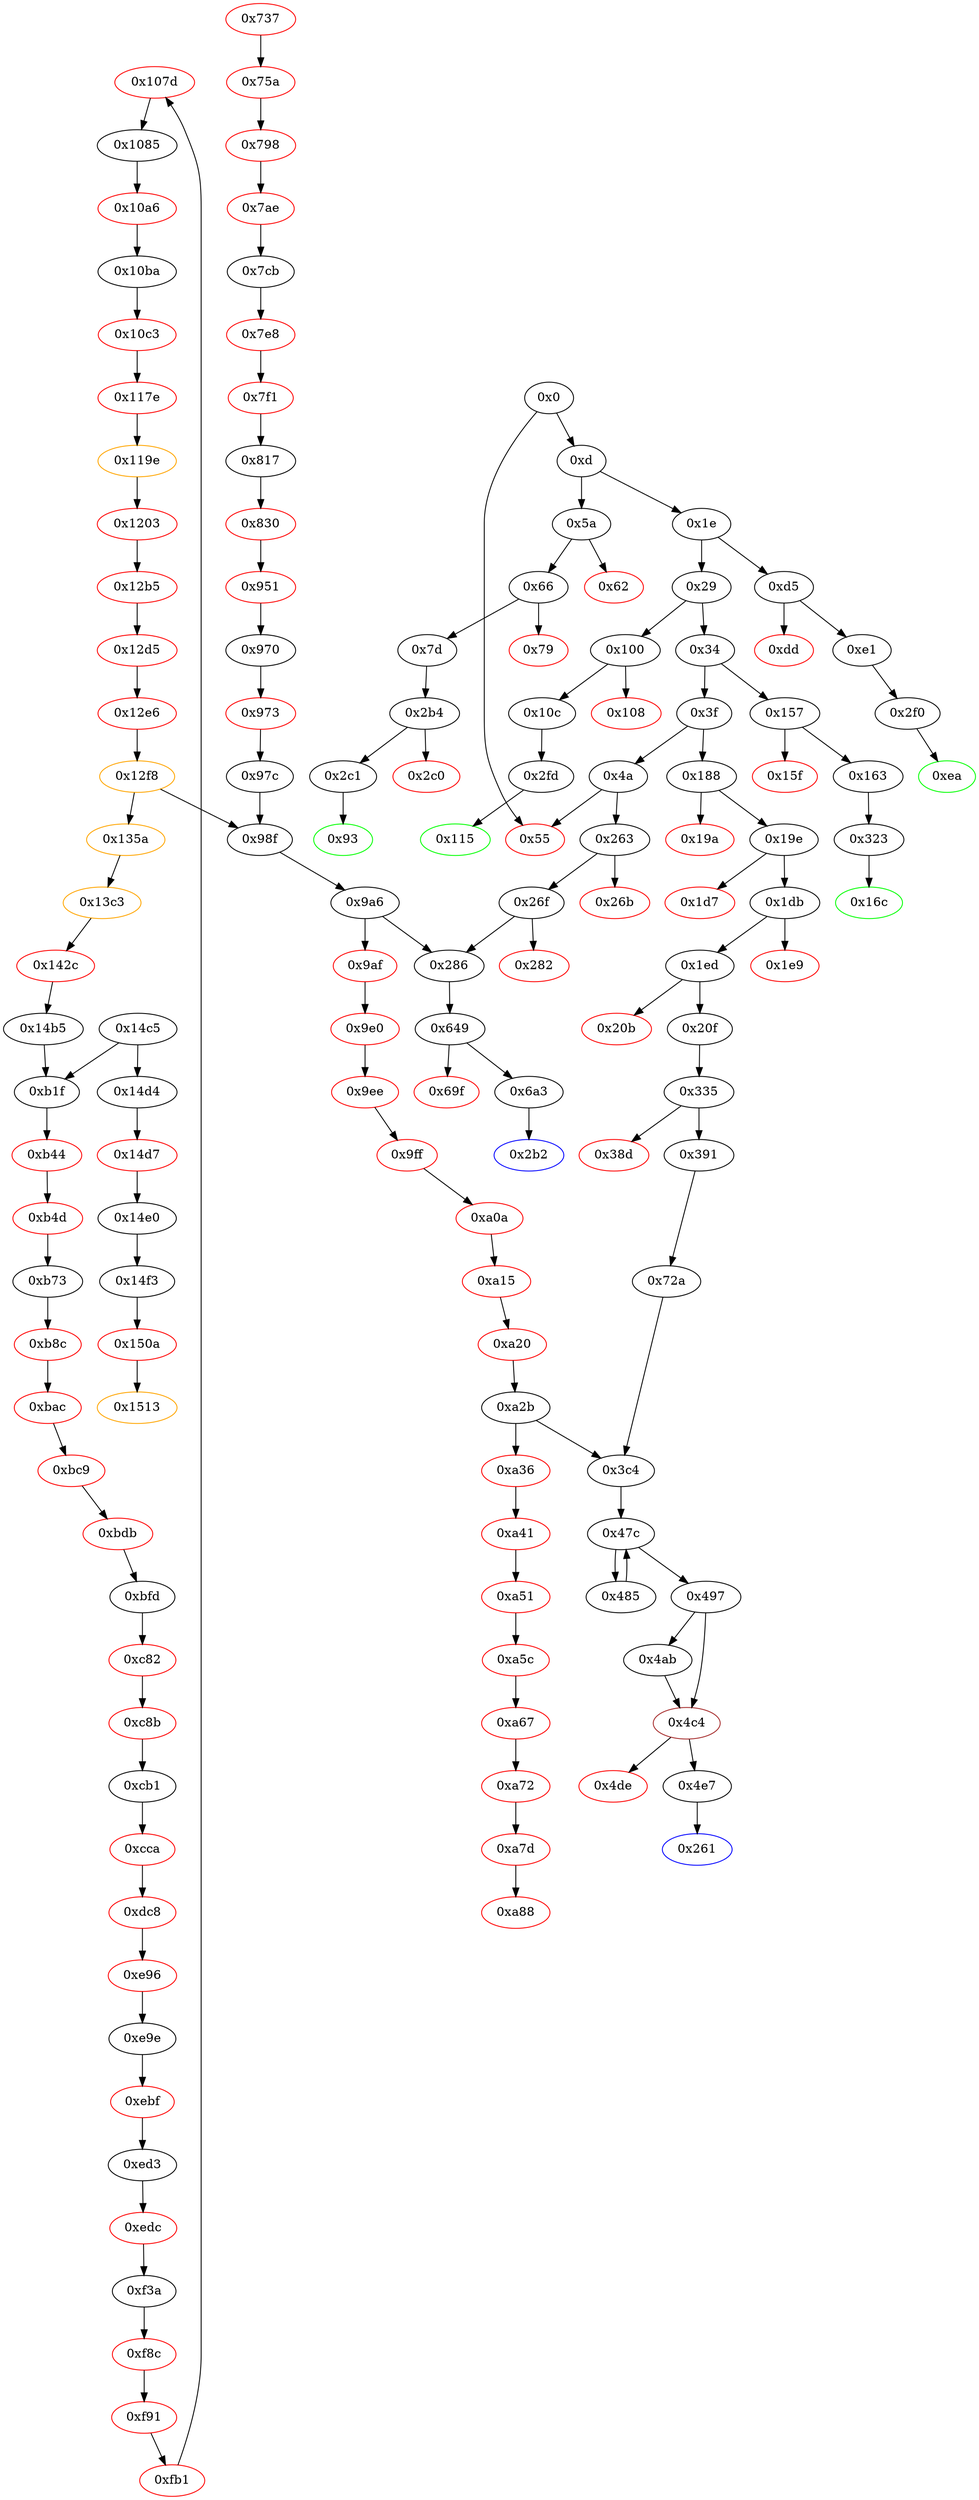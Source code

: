 strict digraph "" {
"0x107d" [color=red, fillcolor=white, id="0x107d", style=filled, tooltip="Block 0x107d\n[0x107d:0x1084]\n---\nPredecessors: [0xfb1]\nSuccessors: [0x1085]\n---\n0x107d DUP1\n0x107e PUSH1 0x1f\n0x1080 LT\n0x1081 PUSH2 0x6c4\n0x1084 JUMPI\n---\n0x107e: V1117 = 0x1f\n0x1080: V1118 = LT 0x1f V1114\n0x1081: V1119 = 0x6c4\n0x1084: THROWI V1118\n---\nEntry stack: [V1099, 0x4, V1090, V1103, 0x4, V1114]\nStack pops: 1\nStack additions: [S0]\nExit stack: [V1099, 0x4, V1090, V1103, 0x4, V1114]\n\nDef sites:\nV1099: {0x102d.0x1052}\n0x4: {0x102d.0x102e}\nV1090: {0x102d.0x1042}\nV1103: {0x102d.0x1062}\n0x4: {0x102d.0x102e}\nV1114: {0x102d.0x1076}\n"];
"0xc8b" [color=red, fillcolor=white, id="0xc8b", style=filled, tooltip="Block 0xc8b\n[0xc8b:0xcb0]\n---\nPredecessors: [0xc82]\nSuccessors: [0xcb1]\n---\n0xc8b DUP1\n0xc8c DUP3\n0xc8d ADD\n0xc8e MLOAD\n0xc8f DUP2\n0xc90 DUP5\n0xc91 ADD\n0xc92 MSTORE\n0xc93 PUSH1 0x20\n0xc95 DUP2\n0xc96 ADD\n0xc97 SWAP1\n0xc98 POP\n0xc99 PUSH2 0x2ae\n0xc9c JUMP\n0xc9d JUMPDEST\n0xc9e POP\n0xc9f POP\n0xca0 POP\n0xca1 POP\n0xca2 SWAP1\n0xca3 POP\n0xca4 SWAP1\n0xca5 DUP2\n0xca6 ADD\n0xca7 SWAP1\n0xca8 PUSH1 0x1f\n0xcaa AND\n0xcab DUP1\n0xcac ISZERO\n0xcad PUSH2 0x2f6\n0xcb0 JUMPI\n---\n0xc8d: V826 = ADD V821 0x0\n0xc8e: V827 = M[V826]\n0xc91: V828 = ADD V818 0x0\n0xc92: M[V828] = V827\n0xc93: V829 = 0x20\n0xc96: V830 = ADD 0x0 0x20\n0xc99: V831 = 0x2ae\n0xc9c: THROW \n0xc9d: JUMPDEST \n0xca6: V832 = ADD S4 S6\n0xca8: V833 = 0x1f\n0xcaa: V834 = AND 0x1f S4\n0xcac: V835 = ISZERO V834\n0xcad: V836 = 0x2f6\n0xcb0: THROWI V835\n---\nEntry stack: [S9, V812, V812, V818, V821, V819, V819, V818, V821, 0x0]\nStack pops: 3\nStack additions: [V834, V832]\nExit stack: []\n\nDef sites:\nS9: {}\nV812: {0xc5d.0xc60}\nV812: {0xc5d.0xc60}\nV818: {0xc5d.0xc73}\nV821: {0xc5d.0xc7b}\nV819: {0xc5d.0xc77}\nV819: {0xc5d.0xc77}\nV818: {0xc5d.0xc73}\nV821: {0xc5d.0xc7b}\n0x0: {0xc5d.0xc80}\n"];
"0x115" [color=green, fillcolor=white, id="0x115", style=filled, tooltip="Block 0x115\n[0x115:0x156]\n---\nPredecessors: [0x2fd]\nSuccessors: []\n---\n0x115 JUMPDEST\n0x116 PUSH1 0x40\n0x118 MLOAD\n0x119 DUP1\n0x11a DUP3\n0x11b PUSH20 0xffffffffffffffffffffffffffffffffffffffff\n0x130 AND\n0x131 PUSH20 0xffffffffffffffffffffffffffffffffffffffff\n0x146 AND\n0x147 DUP2\n0x148 MSTORE\n0x149 PUSH1 0x20\n0x14b ADD\n0x14c SWAP2\n0x14d POP\n0x14e POP\n0x14f PUSH1 0x40\n0x151 MLOAD\n0x152 DUP1\n0x153 SWAP2\n0x154 SUB\n0x155 SWAP1\n0x156 RETURN\n---\n0x115: JUMPDEST \n0x116: V77 = 0x40\n0x118: V78 = M[0x40]\n0x11b: V79 = 0xffffffffffffffffffffffffffffffffffffffff\n0x130: V80 = AND 0xffffffffffffffffffffffffffffffffffffffff V216\n0x131: V81 = 0xffffffffffffffffffffffffffffffffffffffff\n0x146: V82 = AND 0xffffffffffffffffffffffffffffffffffffffff V80\n0x148: M[V78] = V82\n0x149: V83 = 0x20\n0x14b: V84 = ADD 0x20 V78\n0x14f: V85 = 0x40\n0x151: V86 = M[0x40]\n0x154: V87 = SUB V84 V86\n0x156: RETURN V86 V87\n---\nEntry stack: [V9, 0x115, V216]\nStack pops: 1\nStack additions: []\nExit stack: [V9, 0x115]\n\nDef sites:\nV9: {0xd.0x12}\n0x115: {0x10c.0x10e}\nV216: {0x2fd.0x320}\n"];
"0x34" [fillcolor=white, id="0x34", style=filled, tooltip="Block 0x34\n[0x34:0x3e]\n---\nPredecessors: [0x29]\nSuccessors: [0x3f, 0x157]\n---\n0x34 DUP1\n0x35 PUSH4 0x9097da77\n0x3a EQ\n0x3b PUSH2 0x157\n0x3e JUMPI\n---\n0x35: V19 = 0x9097da77\n0x3a: V20 = EQ 0x9097da77 V9\n0x3b: V21 = 0x157\n0x3e: JUMPI 0x157 V20\n---\nEntry stack: [V9]\nStack pops: 1\nStack additions: [S0]\nExit stack: [V9]\n\nDef sites:\nV9: {0xd.0x12}\n"];
"0x188" [fillcolor=white, id="0x188", style=filled, tooltip="Block 0x188\n[0x188:0x199]\n---\nPredecessors: [0x3f]\nSuccessors: [0x19a, 0x19e]\n---\n0x188 JUMPDEST\n0x189 PUSH2 0x261\n0x18c PUSH1 0x4\n0x18e DUP1\n0x18f CALLDATASIZE\n0x190 SUB\n0x191 PUSH1 0x40\n0x193 DUP2\n0x194 LT\n0x195 ISZERO\n0x196 PUSH2 0x19e\n0x199 JUMPI\n---\n0x188: JUMPDEST \n0x189: V105 = 0x261\n0x18c: V106 = 0x4\n0x18f: V107 = CALLDATASIZE\n0x190: V108 = SUB V107 0x4\n0x191: V109 = 0x40\n0x194: V110 = LT V108 0x40\n0x195: V111 = ISZERO V110\n0x196: V112 = 0x19e\n0x199: JUMPI 0x19e V111\n---\nEntry stack: [V9]\nStack pops: 0\nStack additions: [0x261, 0x4, V108]\nExit stack: [V9, 0x261, 0x4, V108]\n\nDef sites:\nV9: {0xd.0x12}\n"];
"0xd" [fillcolor=white, id="0xd", style=filled, tooltip="Block 0xd\n[0xd:0x1d]\n---\nPredecessors: [0x0]\nSuccessors: [0x1e, 0x5a]\n---\n0xd PUSH1 0x0\n0xf CALLDATALOAD\n0x10 PUSH1 0xe0\n0x12 SHR\n0x13 DUP1\n0x14 PUSH4 0x12f52ee\n0x19 EQ\n0x1a PUSH2 0x5a\n0x1d JUMPI\n---\n0xd: V6 = 0x0\n0xf: V7 = CALLDATALOAD 0x0\n0x10: V8 = 0xe0\n0x12: V9 = SHR 0xe0 V7\n0x14: V10 = 0x12f52ee\n0x19: V11 = EQ 0x12f52ee V9\n0x1a: V12 = 0x5a\n0x1d: JUMPI 0x5a V11\n---\nEntry stack: []\nStack pops: 0\nStack additions: [V9]\nExit stack: [V9]\n\nDef sites:\n"];
"0xb73" [fillcolor=white, id="0xb73", style=filled, tooltip="Block 0xb73\n[0xb73:0xb8b]\n---\nPredecessors: [0xb4d]\nSuccessors: [0xb8c]\n---\n0xb73 DUP1\n0xb74 DUP3\n0xb75 SUB\n0xb76 DUP1\n0xb77 MLOAD\n0xb78 PUSH1 0x1\n0xb7a DUP4\n0xb7b PUSH1 0x20\n0xb7d SUB\n0xb7e PUSH2 0x100\n0xb81 EXP\n0xb82 SUB\n0xb83 NOT\n0xb84 AND\n0xb85 DUP2\n0xb86 MSTORE\n0xb87 PUSH1 0x20\n0xb89 ADD\n0xb8a SWAP2\n0xb8b POP\n---\n0xb75: V734 = SUB V729 V731\n0xb77: V735 = M[V734]\n0xb78: V736 = 0x1\n0xb7b: V737 = 0x20\n0xb7d: V738 = SUB 0x20 V731\n0xb7e: V739 = 0x100\n0xb81: V740 = EXP 0x100 V738\n0xb82: V741 = SUB V740 0x1\n0xb83: V742 = NOT V741\n0xb84: V743 = AND V742 V735\n0xb86: M[V734] = V743\n0xb87: V744 = 0x20\n0xb89: V745 = ADD 0x20 V734\n---\nEntry stack: [V729, V731]\nStack pops: 2\nStack additions: [V745, S0]\nExit stack: [V745, V731]\n\nDef sites:\nV729: {0xb5f.0xb68}\nV731: {0xb5f.0xb6c}\n"];
"0x13c3" [color=orange, fillcolor=white, id="0x13c3", style=filled, tooltip="Block 0x13c3\n[0x13c3:0x142b]\n---\nPredecessors: [0x135a]\nSuccessors: [0x142c]\n---\n0x13c3 RETURNDATASIZE\n0x13c4 PUSH1 0x0\n0x13c6 DUP1\n0x13c7 RETURNDATACOPY\n0x13c8 RETURNDATASIZE\n0x13c9 PUSH1 0x0\n0x13cb REVERT\n0x13cc JUMPDEST\n0x13cd POP\n0x13ce PUSH1 0x2\n0x13d0 PUSH1 0x0\n0x13d2 SWAP1\n0x13d3 SLOAD\n0x13d4 SWAP1\n0x13d5 PUSH2 0x100\n0x13d8 EXP\n0x13d9 SWAP1\n0x13da DIV\n0x13db PUSH20 0xffffffffffffffffffffffffffffffffffffffff\n0x13f0 AND\n0x13f1 PUSH20 0xffffffffffffffffffffffffffffffffffffffff\n0x1406 AND\n0x1407 PUSH2 0x8fc\n0x140a DUP3\n0x140b SWAP1\n0x140c DUP2\n0x140d ISZERO\n0x140e MUL\n0x140f SWAP1\n0x1410 PUSH1 0x40\n0x1412 MLOAD\n0x1413 PUSH1 0x0\n0x1415 PUSH1 0x40\n0x1417 MLOAD\n0x1418 DUP1\n0x1419 DUP4\n0x141a SUB\n0x141b DUP2\n0x141c DUP6\n0x141d DUP9\n0x141e DUP9\n0x141f CALL\n0x1420 SWAP4\n0x1421 POP\n0x1422 POP\n0x1423 POP\n0x1424 POP\n0x1425 ISZERO\n0x1426 DUP1\n0x1427 ISZERO\n0x1428 PUSH2 0xa61\n0x142b JUMPI\n---\n0x13c3: V1344 = RETURNDATASIZE\n0x13c4: V1345 = 0x0\n0x13c7: RETURNDATACOPY 0x0 0x0 V1344\n0x13c8: V1346 = RETURNDATASIZE\n0x13c9: V1347 = 0x0\n0x13cb: REVERT 0x0 V1346\n0x13cc: JUMPDEST \n0x13ce: V1348 = 0x2\n0x13d0: V1349 = 0x0\n0x13d3: V1350 = S[0x2]\n0x13d5: V1351 = 0x100\n0x13d8: V1352 = EXP 0x100 0x0\n0x13da: V1353 = DIV V1350 0x1\n0x13db: V1354 = 0xffffffffffffffffffffffffffffffffffffffff\n0x13f0: V1355 = AND 0xffffffffffffffffffffffffffffffffffffffff V1353\n0x13f1: V1356 = 0xffffffffffffffffffffffffffffffffffffffff\n0x1406: V1357 = AND 0xffffffffffffffffffffffffffffffffffffffff V1355\n0x1407: V1358 = 0x8fc\n0x140d: V1359 = ISZERO S1\n0x140e: V1360 = MUL V1359 0x8fc\n0x1410: V1361 = 0x40\n0x1412: V1362 = M[0x40]\n0x1413: V1363 = 0x0\n0x1415: V1364 = 0x40\n0x1417: V1365 = M[0x40]\n0x141a: V1366 = SUB V1362 V1365\n0x141f: V1367 = CALL V1360 V1357 S1 V1365 V1366 V1365 0x0\n0x1425: V1368 = ISZERO V1367\n0x1427: V1369 = ISZERO V1368\n0x1428: V1370 = 0xa61\n0x142b: THROWI V1369\n---\nEntry stack: [S2, S1, V1341]\nStack pops: 0\nStack additions: [V1368, S1]\nExit stack: []\n\nDef sites:\nS2: {}\nS1: {}\nV1341: {0x1363.0x13bc}\n"];
"0xbac" [color=red, fillcolor=white, id="0xbac", style=filled, tooltip="Block 0xbac\n[0xbac:0xbc8]\n---\nPredecessors: [0xb8c]\nSuccessors: [0xbc9]\n---\n0xbac PUSH1 0x0\n0xbae DUP1\n0xbaf REVERT\n0xbb0 JUMPDEST\n0xbb1 DUP2\n0xbb2 ADD\n0xbb3 SWAP1\n0xbb4 DUP1\n0xbb5 DUP1\n0xbb6 CALLDATALOAD\n0xbb7 SWAP1\n0xbb8 PUSH1 0x20\n0xbba ADD\n0xbbb SWAP1\n0xbbc PUSH5 0x100000000\n0xbc2 DUP2\n0xbc3 GT\n0xbc4 ISZERO\n0xbc5 PUSH2 0x1f9\n0xbc8 JUMPI\n---\n0xbac: V757 = 0x0\n0xbaf: REVERT 0x0 0x0\n0xbb0: JUMPDEST \n0xbb2: V758 = ADD S1 S0\n0xbb6: V759 = CALLDATALOAD S1\n0xbb8: V760 = 0x20\n0xbba: V761 = ADD 0x20 S1\n0xbbc: V762 = 0x100000000\n0xbc3: V763 = GT V759 0x100000000\n0xbc4: V764 = ISZERO V763\n0xbc5: V765 = 0x1f9\n0xbc8: THROWI V764\n---\nEntry stack: [0x27f, 0x4, V752]\nStack pops: 0\nStack additions: [V759, V761, S1, V758]\nExit stack: []\n\nDef sites:\n0x27f: {0xb9a.0xb9b}\n0x4: {0xb9a.0xb9e}\nV752: {0xb9a.0xba2}\n"];
"0x7e8" [color=red, fillcolor=white, id="0x7e8", style=filled, tooltip="Block 0x7e8\n[0x7e8:0x7f0]\n---\nPredecessors: [0x7cb]\nSuccessors: [0x7f1]\n---\n0x7e8 JUMPDEST\n0x7e9 DUP4\n0x7ea DUP2\n0x7eb LT\n0x7ec ISZERO\n0x7ed PUSH2 0xcb\n0x7f0 JUMPI\n---\n0x7e8: JUMPDEST \n0x7eb: V482 = LT 0x0 V478\n0x7ec: V483 = ISZERO V482\n0x7ed: V484 = 0xcb\n0x7f0: THROWI V483\n---\nEntry stack: [V477, V480, V478, V478, V477, V480, 0x0]\nStack pops: 4\nStack additions: [S3, S2, S1, S0]\nExit stack: [V477, V480, V478, V478, V477, V480, 0x0]\n\nDef sites:\nV477: {0x7cf.0x7d6}\nV480: {0x7cf.0x7e1}\nV478: {0x7cf.0x7dd}\nV478: {0x7cf.0x7dd}\nV477: {0x7cf.0x7d6}\nV480: {0x7cf.0x7e1}\n0x0: {0x7cf.0x7e6}\n"];
"0xdd" [color=red, fillcolor=white, id="0xdd", style=filled, tooltip="Block 0xdd\n[0xdd:0xe0]\n---\nPredecessors: [0xd5]\nSuccessors: []\n---\n0xdd PUSH1 0x0\n0xdf DUP1\n0xe0 REVERT\n---\n0xdd: V61 = 0x0\n0xe0: REVERT 0x0 0x0\n---\nEntry stack: [V9, V58]\nStack pops: 0\nStack additions: []\nExit stack: [V9, V58]\n\nDef sites:\nV9: {0xd.0x12}\nV58: {0xd5.0xd6}\n"];
"0x135a" [color=orange, fillcolor=white, id="0x135a", style=filled, tooltip="Block 0x135a\n[0x135a:0x13c2]\n---\nPredecessors: [0x12f8]\nSuccessors: [0x13c3]\n---\n0x135a RETURNDATASIZE\n0x135b PUSH1 0x0\n0x135d DUP1\n0x135e RETURNDATACOPY\n0x135f RETURNDATASIZE\n0x1360 PUSH1 0x0\n0x1362 REVERT\n0x1363 JUMPDEST\n0x1364 POP\n0x1365 PUSH1 0x1\n0x1367 PUSH1 0x0\n0x1369 SWAP1\n0x136a SLOAD\n0x136b SWAP1\n0x136c PUSH2 0x100\n0x136f EXP\n0x1370 SWAP1\n0x1371 DIV\n0x1372 PUSH20 0xffffffffffffffffffffffffffffffffffffffff\n0x1387 AND\n0x1388 PUSH20 0xffffffffffffffffffffffffffffffffffffffff\n0x139d AND\n0x139e PUSH2 0x8fc\n0x13a1 DUP4\n0x13a2 SWAP1\n0x13a3 DUP2\n0x13a4 ISZERO\n0x13a5 MUL\n0x13a6 SWAP1\n0x13a7 PUSH1 0x40\n0x13a9 MLOAD\n0x13aa PUSH1 0x0\n0x13ac PUSH1 0x40\n0x13ae MLOAD\n0x13af DUP1\n0x13b0 DUP4\n0x13b1 SUB\n0x13b2 DUP2\n0x13b3 DUP6\n0x13b4 DUP9\n0x13b5 DUP9\n0x13b6 CALL\n0x13b7 SWAP4\n0x13b8 POP\n0x13b9 POP\n0x13ba POP\n0x13bb POP\n0x13bc ISZERO\n0x13bd DUP1\n0x13be ISZERO\n0x13bf PUSH2 0x9f8\n0x13c2 JUMPI\n---\n0x135a: V1317 = RETURNDATASIZE\n0x135b: V1318 = 0x0\n0x135e: RETURNDATACOPY 0x0 0x0 V1317\n0x135f: V1319 = RETURNDATASIZE\n0x1360: V1320 = 0x0\n0x1362: REVERT 0x0 V1319\n0x1363: JUMPDEST \n0x1365: V1321 = 0x1\n0x1367: V1322 = 0x0\n0x136a: V1323 = S[0x1]\n0x136c: V1324 = 0x100\n0x136f: V1325 = EXP 0x100 0x0\n0x1371: V1326 = DIV V1323 0x1\n0x1372: V1327 = 0xffffffffffffffffffffffffffffffffffffffff\n0x1387: V1328 = AND 0xffffffffffffffffffffffffffffffffffffffff V1326\n0x1388: V1329 = 0xffffffffffffffffffffffffffffffffffffffff\n0x139d: V1330 = AND 0xffffffffffffffffffffffffffffffffffffffff V1328\n0x139e: V1331 = 0x8fc\n0x13a4: V1332 = ISZERO S2\n0x13a5: V1333 = MUL V1332 0x8fc\n0x13a7: V1334 = 0x40\n0x13a9: V1335 = M[0x40]\n0x13aa: V1336 = 0x0\n0x13ac: V1337 = 0x40\n0x13ae: V1338 = M[0x40]\n0x13b1: V1339 = SUB V1335 V1338\n0x13b6: V1340 = CALL V1333 V1330 S2 V1338 V1339 V1338 0x0\n0x13bc: V1341 = ISZERO V1340\n0x13be: V1342 = ISZERO V1341\n0x13bf: V1343 = 0x9f8\n0x13c2: THROWI V1342\n---\nEntry stack: [S3, S2, S1, V1314]\nStack pops: 0\nStack additions: [V1341, S1, S2]\nExit stack: []\n\nDef sites:\nS3: {}\nS2: {}\nS1: {}\nV1314: {0x12fc.0x1353}\n"];
"0x4de" [color=red, fillcolor=white, id="0x4de", style=filled, tooltip="Block 0x4de\n[0x4de:0x4e6]\n---\nPredecessors: [0x4c4]\nSuccessors: []\n---\n0x4de RETURNDATASIZE\n0x4df PUSH1 0x0\n0x4e1 DUP1\n0x4e2 RETURNDATACOPY\n0x4e3 RETURNDATASIZE\n0x4e4 PUSH1 0x0\n0x4e6 REVERT\n---\n0x4de: V316 = RETURNDATASIZE\n0x4df: V317 = 0x0\n0x4e2: RETURNDATACOPY 0x0 0x0 V316\n0x4e3: V318 = RETURNDATASIZE\n0x4e4: V319 = 0x0\n0x4e6: REVERT 0x0 V318\n---\nEntry stack: [V9, 0x261, V117, V156, V241, V312, V313]\nStack pops: 0\nStack additions: []\nExit stack: [V9, 0x261, V117, V156, V241, V312, V313]\n\nDef sites:\nV9: {0xd.0x12}\n0x261: {0x188.0x189}\nV117: {0x19e.0x1ba}\nV156: {0x20f.0x222}\nV241: {0x391.0x392}\nV312: {0x4c4.0x4d5}\nV313: {0x4c4.0x4d7}\n"];
"0x263" [fillcolor=white, id="0x263", style=filled, tooltip="Block 0x263\n[0x263:0x26a]\n---\nPredecessors: [0x4a]\nSuccessors: [0x26b, 0x26f]\n---\n0x263 JUMPDEST\n0x264 CALLVALUE\n0x265 DUP1\n0x266 ISZERO\n0x267 PUSH2 0x26f\n0x26a JUMPI\n---\n0x263: JUMPDEST \n0x264: V170 = CALLVALUE\n0x266: V171 = ISZERO V170\n0x267: V172 = 0x26f\n0x26a: JUMPI 0x26f V171\n---\nEntry stack: [V9]\nStack pops: 0\nStack additions: [V170]\nExit stack: [V9, V170]\n\nDef sites:\nV9: {0xd.0x12}\n"];
"0x2b2" [color=blue, fillcolor=white, id="0x2b2", style=filled, tooltip="Block 0x2b2\n[0x2b2:0x2b3]\n---\nPredecessors: [0x6a3]\nSuccessors: []\n---\n0x2b2 JUMPDEST\n0x2b3 STOP\n---\n0x2b2: JUMPDEST \n0x2b3: STOP \n---\nEntry stack: [V9]\nStack pops: 0\nStack additions: []\nExit stack: [V9]\n\nDef sites:\nV9: {0xd.0x12}\n"];
"0x1e" [fillcolor=white, id="0x1e", style=filled, tooltip="Block 0x1e\n[0x1e:0x28]\n---\nPredecessors: [0xd]\nSuccessors: [0x29, 0xd5]\n---\n0x1e DUP1\n0x1f PUSH4 0x16b15135\n0x24 EQ\n0x25 PUSH2 0xd5\n0x28 JUMPI\n---\n0x1f: V13 = 0x16b15135\n0x24: V14 = EQ 0x16b15135 V9\n0x25: V15 = 0xd5\n0x28: JUMPI 0xd5 V14\n---\nEntry stack: [V9]\nStack pops: 1\nStack additions: [S0]\nExit stack: [V9]\n\nDef sites:\nV9: {0xd.0x12}\n"];
"0x29" [fillcolor=white, id="0x29", style=filled, tooltip="Block 0x29\n[0x29:0x33]\n---\nPredecessors: [0x1e]\nSuccessors: [0x34, 0x100]\n---\n0x29 DUP1\n0x2a PUSH4 0x6cc6cde1\n0x2f EQ\n0x30 PUSH2 0x100\n0x33 JUMPI\n---\n0x2a: V16 = 0x6cc6cde1\n0x2f: V17 = EQ 0x6cc6cde1 V9\n0x30: V18 = 0x100\n0x33: JUMPI 0x100 V17\n---\nEntry stack: [V9]\nStack pops: 1\nStack additions: [S0]\nExit stack: [V9]\n\nDef sites:\nV9: {0xd.0x12}\n"];
"0x150a" [color=red, fillcolor=white, id="0x150a", style=filled, tooltip="Block 0x150a\n[0x150a:0x1512]\n---\nPredecessors: [0x14f3]\nSuccessors: [0x1513]\n---\n0x150a JUMPDEST\n0x150b DUP1\n0x150c DUP3\n0x150d GT\n0x150e ISZERO\n0x150f PUSH2 0xb4e\n0x1512 JUMPI\n---\n0x150a: JUMPDEST \n0x150d: V1443 = GT S1 S0\n0x150e: V1444 = ISZERO V1443\n0x150f: V1445 = 0xb4e\n0x1512: THROWI V1444\n---\nEntry stack: [0xb52, S1, S0]\nStack pops: 2\nStack additions: [S1, S0]\nExit stack: [0xb52, S1, S0]\n\nDef sites:\n0xb52: {0x1504.0x1505}\nS1: {}\nS0: {}\n"];
"0x75a" [color=red, fillcolor=white, id="0x75a", style=filled, tooltip="Block 0x75a\n[0x75a:0x797]\n---\nPredecessors: [0x737]\nSuccessors: [0x798]\n---\n0x75a PUSH1 0x0\n0x75c DUP1\n0x75d REVERT\n0x75e JUMPDEST\n0x75f DUP2\n0x760 ADD\n0x761 SWAP1\n0x762 DUP1\n0x763 DUP1\n0x764 MLOAD\n0x765 SWAP1\n0x766 PUSH1 0x20\n0x768 ADD\n0x769 SWAP1\n0x76a SWAP3\n0x76b SWAP2\n0x76c SWAP1\n0x76d DUP1\n0x76e MLOAD\n0x76f SWAP1\n0x770 PUSH1 0x20\n0x772 ADD\n0x773 SWAP1\n0x774 SWAP3\n0x775 SWAP2\n0x776 SWAP1\n0x777 DUP1\n0x778 MLOAD\n0x779 SWAP1\n0x77a PUSH1 0x20\n0x77c ADD\n0x77d SWAP1\n0x77e SWAP3\n0x77f SWAP2\n0x780 SWAP1\n0x781 DUP1\n0x782 MLOAD\n0x783 PUSH1 0x40\n0x785 MLOAD\n0x786 SWAP4\n0x787 SWAP3\n0x788 SWAP2\n0x789 SWAP1\n0x78a DUP5\n0x78b PUSH5 0x100000000\n0x791 DUP3\n0x792 GT\n0x793 ISZERO\n0x794 PUSH2 0x64\n0x797 JUMPI\n---\n0x75a: V439 = 0x0\n0x75d: REVERT 0x0 0x0\n0x75e: JUMPDEST \n0x760: V440 = ADD S1 S0\n0x764: V441 = M[S1]\n0x766: V442 = 0x20\n0x768: V443 = ADD 0x20 S1\n0x76e: V444 = M[V443]\n0x770: V445 = 0x20\n0x772: V446 = ADD 0x20 V443\n0x778: V447 = M[V446]\n0x77a: V448 = 0x20\n0x77c: V449 = ADD 0x20 V446\n0x782: V450 = M[V449]\n0x783: V451 = 0x40\n0x785: V452 = M[0x40]\n0x78b: V453 = 0x100000000\n0x792: V454 = GT V450 0x100000000\n0x793: V455 = ISZERO V454\n0x794: V456 = 0x64\n0x797: THROWI V455\n---\nEntry stack: [V428, V431]\nStack pops: 0\nStack additions: [V452, V450, V449, S1, V440, V452, V447, V444, V441]\nExit stack: []\n\nDef sites:\nV428: {0x738.0x73f}\nV431: {0x738.0x744}\n"];
"0x157" [fillcolor=white, id="0x157", style=filled, tooltip="Block 0x157\n[0x157:0x15e]\n---\nPredecessors: [0x34]\nSuccessors: [0x15f, 0x163]\n---\n0x157 JUMPDEST\n0x158 CALLVALUE\n0x159 DUP1\n0x15a ISZERO\n0x15b PUSH2 0x163\n0x15e JUMPI\n---\n0x157: JUMPDEST \n0x158: V88 = CALLVALUE\n0x15a: V89 = ISZERO V88\n0x15b: V90 = 0x163\n0x15e: JUMPI 0x163 V89\n---\nEntry stack: [V9]\nStack pops: 0\nStack additions: [V88]\nExit stack: [V9, V88]\n\nDef sites:\nV9: {0xd.0x12}\n"];
"0xf8c" [color=red, fillcolor=white, id="0xf8c", style=filled, tooltip="Block 0xf8c\n[0xf8c:0xf90]\n---\nPredecessors: [0xf3a]\nSuccessors: [0xf91]\n---\n0xf8c JUMPDEST\n0xf8d PUSH2 0x5c1\n0xf90 JUMPI\n---\n0xf8c: JUMPDEST \n0xf8d: V1032 = 0x5c1\n0xf90: THROWI V1031\n---\nEntry stack: [V1031]\nStack pops: 1\nStack additions: []\nExit stack: []\n\nDef sites:\nV1031: {0xf3a.0xf8b}\n"];
"0x286" [fillcolor=white, id="0x286", style=filled, tooltip="Block 0x286\n[0x286:0x2b1]\n---\nPredecessors: [0x26f, 0x9a6]\nSuccessors: [0x649]\n---\n0x286 JUMPDEST\n0x287 DUP2\n0x288 ADD\n0x289 SWAP1\n0x28a DUP1\n0x28b DUP1\n0x28c CALLDATALOAD\n0x28d PUSH20 0xffffffffffffffffffffffffffffffffffffffff\n0x2a2 AND\n0x2a3 SWAP1\n0x2a4 PUSH1 0x20\n0x2a6 ADD\n0x2a7 SWAP1\n0x2a8 SWAP3\n0x2a9 SWAP2\n0x2aa SWAP1\n0x2ab POP\n0x2ac POP\n0x2ad POP\n0x2ae PUSH2 0x649\n0x2b1 JUMP\n---\n0x286: JUMPDEST \n0x288: V183 = ADD 0x4 V177\n0x28c: V184 = CALLDATALOAD 0x4\n0x28d: V185 = 0xffffffffffffffffffffffffffffffffffffffff\n0x2a2: V186 = AND 0xffffffffffffffffffffffffffffffffffffffff V184\n0x2a4: V187 = 0x20\n0x2a6: V188 = ADD 0x20 0x4\n0x2ae: V189 = 0x649\n0x2b1: JUMP 0x649\n---\nEntry stack: [V9, {0x28a, 0x2b2}, 0x4, V177]\nStack pops: 2\nStack additions: [V186]\nExit stack: [V9, {0x28a, 0x2b2}, V186]\n\nDef sites:\nV9: {0xd.0x12}\n{0x28a, 0x2b2}: {0x9a0.0x9a1, 0x26f.0x271}\n0x4: {0x26f.0x274}\nV177: {0x26f.0x278}\n"];
"0xb44" [color=red, fillcolor=white, id="0xb44", style=filled, tooltip="Block 0xb44\n[0xb44:0xb4c]\n---\nPredecessors: [0xb1f]\nSuccessors: [0xb4d]\n---\n0xb44 JUMPDEST\n0xb45 DUP4\n0xb46 DUP2\n0xb47 LT\n0xb48 ISZERO\n0xb49 PUSH2 0x18b\n0xb4c JUMPI\n---\n0xb44: JUMPDEST \n0xb47: V720 = LT 0x0 V716\n0xb48: V721 = ISZERO V720\n0xb49: V722 = 0x18b\n0xb4c: THROWI V721\n---\nEntry stack: [S13, V1414, S11, V1409, S9, V709, V709, V715, V718, V716, V716, V715, V718, 0x0]\nStack pops: 4\nStack additions: [S3, S2, S1, S0]\nExit stack: [S13, V1414, S11, V1409, S9, V709, V709, V715, V718, V716, V716, V715, V718, 0x0]\n\nDef sites:\nS13: {}\nV1414: {0x1484.0x14ab}\nS11: {}\nV1409: {0x1484.0x14a1}\nS9: {}\nV709: {0xb1f.0xb22}\nV709: {0xb1f.0xb22}\nV715: {0xb1f.0xb35}\nV718: {0xb1f.0xb3d}\nV716: {0xb1f.0xb39}\nV716: {0xb1f.0xb39}\nV715: {0xb1f.0xb35}\nV718: {0xb1f.0xb3d}\n0x0: {0xb1f.0xb42}\n"];
"0xbc9" [color=red, fillcolor=white, id="0xbc9", style=filled, tooltip="Block 0xbc9\n[0xbc9:0xbda]\n---\nPredecessors: [0xbac]\nSuccessors: [0xbdb]\n---\n0xbc9 PUSH1 0x0\n0xbcb DUP1\n0xbcc REVERT\n0xbcd JUMPDEST\n0xbce DUP3\n0xbcf ADD\n0xbd0 DUP4\n0xbd1 PUSH1 0x20\n0xbd3 DUP3\n0xbd4 ADD\n0xbd5 GT\n0xbd6 ISZERO\n0xbd7 PUSH2 0x20b\n0xbda JUMPI\n---\n0xbc9: V766 = 0x0\n0xbcc: REVERT 0x0 0x0\n0xbcd: JUMPDEST \n0xbcf: V767 = ADD S2 S0\n0xbd1: V768 = 0x20\n0xbd4: V769 = ADD V767 0x20\n0xbd5: V770 = GT V769 S3\n0xbd6: V771 = ISZERO V770\n0xbd7: V772 = 0x20b\n0xbda: THROWI V771\n---\nEntry stack: [V758, S2, V761, V759]\nStack pops: 0\nStack additions: [V767, S1, S2, S3]\nExit stack: []\n\nDef sites:\nV758: {0xbb0.0xbb2}\nS2: {}\nV761: {0xbb0.0xbba}\nV759: {0xbb0.0xbb6}\n"];
"0x391" [fillcolor=white, id="0x391", style=filled, tooltip="Block 0x391\n[0x391:0x3c3]\n---\nPredecessors: [0x335]\nSuccessors: [0x72a]\n---\n0x391 JUMPDEST\n0x392 CALLVALUE\n0x393 CALLER\n0x394 DUP4\n0x395 PUSH1 0x0\n0x397 PUSH1 0x1\n0x399 SWAP1\n0x39a SLOAD\n0x39b SWAP1\n0x39c PUSH2 0x100\n0x39f EXP\n0x3a0 SWAP1\n0x3a1 DIV\n0x3a2 PUSH20 0xffffffffffffffffffffffffffffffffffffffff\n0x3b7 AND\n0x3b8 DUP5\n0x3b9 PUSH1 0x40\n0x3bb MLOAD\n0x3bc PUSH2 0x3c4\n0x3bf SWAP1\n0x3c0 PUSH2 0x72a\n0x3c3 JUMP\n---\n0x391: JUMPDEST \n0x392: V241 = CALLVALUE\n0x393: V242 = CALLER\n0x395: V243 = 0x0\n0x397: V244 = 0x1\n0x39a: V245 = S[0x0]\n0x39c: V246 = 0x100\n0x39f: V247 = EXP 0x100 0x1\n0x3a1: V248 = DIV V245 0x100\n0x3a2: V249 = 0xffffffffffffffffffffffffffffffffffffffff\n0x3b7: V250 = AND 0xffffffffffffffffffffffffffffffffffffffff V248\n0x3b9: V251 = 0x40\n0x3bb: V252 = M[0x40]\n0x3bc: V253 = 0x3c4\n0x3c0: V254 = 0x72a\n0x3c3: JUMP 0x72a\n---\nEntry stack: [V9, 0x261, V117, V156]\nStack pops: 2\nStack additions: [S1, S0, V241, V242, S1, V250, S0, 0x3c4, V252]\nExit stack: [V9, 0x261, V117, V156, V241, V242, V117, V250, V156, 0x3c4, V252]\n\nDef sites:\nV9: {0xd.0x12}\n0x261: {0x188.0x189}\nV117: {0x19e.0x1ba}\nV156: {0x20f.0x222}\n"];
"0x261" [color=blue, fillcolor=white, id="0x261", style=filled, tooltip="Block 0x261\n[0x261:0x262]\n---\nPredecessors: [0x4e7]\nSuccessors: []\n---\n0x261 JUMPDEST\n0x262 STOP\n---\n0x261: JUMPDEST \n0x262: STOP \n---\nEntry stack: [V9]\nStack pops: 0\nStack additions: []\nExit stack: [V9]\n\nDef sites:\nV9: {0xd.0x12}\n"];
"0x142c" [color=red, fillcolor=white, id="0x142c", style=filled, tooltip="Block 0x142c\n[0x142c:0x14b4]\n---\nPredecessors: [0x13c3]\nSuccessors: [0x14b5]\n---\n0x142c RETURNDATASIZE\n0x142d PUSH1 0x0\n0x142f DUP1\n0x1430 RETURNDATACOPY\n0x1431 RETURNDATASIZE\n0x1432 PUSH1 0x0\n0x1434 REVERT\n0x1435 JUMPDEST\n0x1436 POP\n0x1437 PUSH1 0x1\n0x1439 PUSH1 0x6\n0x143b PUSH1 0x1\n0x143d PUSH2 0x100\n0x1440 EXP\n0x1441 DUP2\n0x1442 SLOAD\n0x1443 DUP2\n0x1444 PUSH1 0xff\n0x1446 MUL\n0x1447 NOT\n0x1448 AND\n0x1449 SWAP1\n0x144a DUP4\n0x144b ISZERO\n0x144c ISZERO\n0x144d MUL\n0x144e OR\n0x144f SWAP1\n0x1450 SSTORE\n0x1451 POP\n0x1452 DUP2\n0x1453 DUP4\n0x1454 PUSH32 0x8a1cc9089f9efc6450ff2639ff6d6b27f6aaaac01cccae1789c0a36dffc21041\n0x1475 PUSH1 0x40\n0x1477 MLOAD\n0x1478 PUSH1 0x40\n0x147a MLOAD\n0x147b DUP1\n0x147c SWAP2\n0x147d SUB\n0x147e SWAP1\n0x147f LOG3\n0x1480 POP\n0x1481 POP\n0x1482 POP\n0x1483 JUMP\n0x1484 JUMPDEST\n0x1485 DUP3\n0x1486 DUP1\n0x1487 SLOAD\n0x1488 PUSH1 0x1\n0x148a DUP2\n0x148b PUSH1 0x1\n0x148d AND\n0x148e ISZERO\n0x148f PUSH2 0x100\n0x1492 MUL\n0x1493 SUB\n0x1494 AND\n0x1495 PUSH1 0x2\n0x1497 SWAP1\n0x1498 DIV\n0x1499 SWAP1\n0x149a PUSH1 0x0\n0x149c MSTORE\n0x149d PUSH1 0x20\n0x149f PUSH1 0x0\n0x14a1 SHA3\n0x14a2 SWAP1\n0x14a3 PUSH1 0x1f\n0x14a5 ADD\n0x14a6 PUSH1 0x20\n0x14a8 SWAP1\n0x14a9 DIV\n0x14aa DUP2\n0x14ab ADD\n0x14ac SWAP3\n0x14ad DUP3\n0x14ae PUSH1 0x1f\n0x14b0 LT\n0x14b1 PUSH2 0xaf1\n0x14b4 JUMPI\n---\n0x142c: V1371 = RETURNDATASIZE\n0x142d: V1372 = 0x0\n0x1430: RETURNDATACOPY 0x0 0x0 V1371\n0x1431: V1373 = RETURNDATASIZE\n0x1432: V1374 = 0x0\n0x1434: REVERT 0x0 V1373\n0x1435: JUMPDEST \n0x1437: V1375 = 0x1\n0x1439: V1376 = 0x6\n0x143b: V1377 = 0x1\n0x143d: V1378 = 0x100\n0x1440: V1379 = EXP 0x100 0x1\n0x1442: V1380 = S[0x6]\n0x1444: V1381 = 0xff\n0x1446: V1382 = MUL 0xff 0x100\n0x1447: V1383 = NOT 0xff00\n0x1448: V1384 = AND 0xffffffffffffffffffffffffffffffffffffffffffffffffffffffffffff00ff V1380\n0x144b: V1385 = ISZERO 0x1\n0x144c: V1386 = ISZERO 0x0\n0x144d: V1387 = MUL 0x1 0x100\n0x144e: V1388 = OR 0x100 V1384\n0x1450: S[0x6] = V1388\n0x1454: V1389 = 0x8a1cc9089f9efc6450ff2639ff6d6b27f6aaaac01cccae1789c0a36dffc21041\n0x1475: V1390 = 0x40\n0x1477: V1391 = M[0x40]\n0x1478: V1392 = 0x40\n0x147a: V1393 = M[0x40]\n0x147d: V1394 = SUB V1391 V1393\n0x147f: LOG V1393 V1394 0x8a1cc9089f9efc6450ff2639ff6d6b27f6aaaac01cccae1789c0a36dffc21041 S3 S2\n0x1483: JUMP S4\n0x1484: JUMPDEST \n0x1487: V1395 = S[S2]\n0x1488: V1396 = 0x1\n0x148b: V1397 = 0x1\n0x148d: V1398 = AND 0x1 V1395\n0x148e: V1399 = ISZERO V1398\n0x148f: V1400 = 0x100\n0x1492: V1401 = MUL 0x100 V1399\n0x1493: V1402 = SUB V1401 0x1\n0x1494: V1403 = AND V1402 V1395\n0x1495: V1404 = 0x2\n0x1498: V1405 = DIV V1403 0x2\n0x149a: V1406 = 0x0\n0x149c: M[0x0] = S2\n0x149d: V1407 = 0x20\n0x149f: V1408 = 0x0\n0x14a1: V1409 = SHA3 0x0 0x20\n0x14a3: V1410 = 0x1f\n0x14a5: V1411 = ADD 0x1f V1405\n0x14a6: V1412 = 0x20\n0x14a9: V1413 = DIV V1411 0x20\n0x14ab: V1414 = ADD V1409 V1413\n0x14ae: V1415 = 0x1f\n0x14b0: V1416 = LT 0x1f S0\n0x14b1: V1417 = 0xaf1\n0x14b4: THROWI V1416\n---\nEntry stack: [S1, V1368]\nStack pops: 0\nStack additions: [S1, V1409, S0, V1414, S2]\nExit stack: []\n\nDef sites:\nS1: {}\nV1368: {0x13cc.0x1425}\n"];
"0x10c3" [color=red, fillcolor=white, id="0x10c3", style=filled, tooltip="Block 0x10c3\n[0x10c3:0x117d]\n---\nPredecessors: [0x10ba]\nSuccessors: [0x117e]\n---\n0x10c3 JUMPDEST\n0x10c4 POP\n0x10c5 POP\n0x10c6 POP\n0x10c7 POP\n0x10c8 POP\n0x10c9 DUP2\n0x10ca JUMP\n0x10cb JUMPDEST\n0x10cc PUSH1 0x6\n0x10ce PUSH1 0x1\n0x10d0 SWAP1\n0x10d1 SLOAD\n0x10d2 SWAP1\n0x10d3 PUSH2 0x100\n0x10d6 EXP\n0x10d7 SWAP1\n0x10d8 DIV\n0x10d9 PUSH1 0xff\n0x10db AND\n0x10dc DUP2\n0x10dd JUMP\n0x10de JUMPDEST\n0x10df PUSH1 0x2\n0x10e1 PUSH1 0x0\n0x10e3 SWAP1\n0x10e4 SLOAD\n0x10e5 SWAP1\n0x10e6 PUSH2 0x100\n0x10e9 EXP\n0x10ea SWAP1\n0x10eb DIV\n0x10ec PUSH20 0xffffffffffffffffffffffffffffffffffffffff\n0x1101 AND\n0x1102 DUP2\n0x1103 JUMP\n0x1104 JUMPDEST\n0x1105 PUSH1 0x0\n0x1107 DUP1\n0x1108 SWAP1\n0x1109 SLOAD\n0x110a SWAP1\n0x110b PUSH2 0x100\n0x110e EXP\n0x110f SWAP1\n0x1110 DIV\n0x1111 PUSH20 0xffffffffffffffffffffffffffffffffffffffff\n0x1126 AND\n0x1127 DUP2\n0x1128 JUMP\n0x1129 JUMPDEST\n0x112a PUSH1 0x0\n0x112c DUP1\n0x112d SWAP1\n0x112e SLOAD\n0x112f SWAP1\n0x1130 PUSH2 0x100\n0x1133 EXP\n0x1134 SWAP1\n0x1135 DIV\n0x1136 PUSH20 0xffffffffffffffffffffffffffffffffffffffff\n0x114b AND\n0x114c PUSH20 0xffffffffffffffffffffffffffffffffffffffff\n0x1161 AND\n0x1162 CALLER\n0x1163 PUSH20 0xffffffffffffffffffffffffffffffffffffffff\n0x1178 AND\n0x1179 EQ\n0x117a PUSH2 0x7ae\n0x117d JUMPI\n---\n0x10c3: JUMPDEST \n0x10ca: JUMP S6\n0x10cb: JUMPDEST \n0x10cc: V1143 = 0x6\n0x10ce: V1144 = 0x1\n0x10d1: V1145 = S[0x6]\n0x10d3: V1146 = 0x100\n0x10d6: V1147 = EXP 0x100 0x1\n0x10d8: V1148 = DIV V1145 0x100\n0x10d9: V1149 = 0xff\n0x10db: V1150 = AND 0xff V1148\n0x10dd: JUMP S0\n0x10de: JUMPDEST \n0x10df: V1151 = 0x2\n0x10e1: V1152 = 0x0\n0x10e4: V1153 = S[0x2]\n0x10e6: V1154 = 0x100\n0x10e9: V1155 = EXP 0x100 0x0\n0x10eb: V1156 = DIV V1153 0x1\n0x10ec: V1157 = 0xffffffffffffffffffffffffffffffffffffffff\n0x1101: V1158 = AND 0xffffffffffffffffffffffffffffffffffffffff V1156\n0x1103: JUMP S0\n0x1104: JUMPDEST \n0x1105: V1159 = 0x0\n0x1109: V1160 = S[0x0]\n0x110b: V1161 = 0x100\n0x110e: V1162 = EXP 0x100 0x0\n0x1110: V1163 = DIV V1160 0x1\n0x1111: V1164 = 0xffffffffffffffffffffffffffffffffffffffff\n0x1126: V1165 = AND 0xffffffffffffffffffffffffffffffffffffffff V1163\n0x1128: JUMP S0\n0x1129: JUMPDEST \n0x112a: V1166 = 0x0\n0x112e: V1167 = S[0x0]\n0x1130: V1168 = 0x100\n0x1133: V1169 = EXP 0x100 0x0\n0x1135: V1170 = DIV V1167 0x1\n0x1136: V1171 = 0xffffffffffffffffffffffffffffffffffffffff\n0x114b: V1172 = AND 0xffffffffffffffffffffffffffffffffffffffff V1170\n0x114c: V1173 = 0xffffffffffffffffffffffffffffffffffffffff\n0x1161: V1174 = AND 0xffffffffffffffffffffffffffffffffffffffff V1172\n0x1162: V1175 = CALLER\n0x1163: V1176 = 0xffffffffffffffffffffffffffffffffffffffff\n0x1178: V1177 = AND 0xffffffffffffffffffffffffffffffffffffffff V1175\n0x1179: V1178 = EQ V1177 V1174\n0x117a: V1179 = 0x7ae\n0x117d: THROWI V1178\n---\nEntry stack: [V1142, V1134, V1127]\nStack pops: 82\nStack additions: []\nExit stack: []\n\nDef sites:\nV1142: {0x10ba.0x10c1}\nV1134: {0x10a6.0x10ae}\nV1127: {0x1098.0x109a}\n"];
"0xfb1" [color=red, fillcolor=white, id="0xfb1", style=filled, tooltip="Block 0xfb1\n[0xfb1:0x107c]\n---\nPredecessors: [0xf91]\nSuccessors: [0x107d]\n---\n0xfb1 PUSH1 0x0\n0xfb3 DUP1\n0xfb4 REVERT\n0xfb5 JUMPDEST\n0xfb6 PUSH1 0x1\n0xfb8 PUSH1 0x6\n0xfba PUSH1 0x0\n0xfbc PUSH2 0x100\n0xfbf EXP\n0xfc0 DUP2\n0xfc1 SLOAD\n0xfc2 DUP2\n0xfc3 PUSH1 0xff\n0xfc5 MUL\n0xfc6 NOT\n0xfc7 AND\n0xfc8 SWAP1\n0xfc9 DUP4\n0xfca ISZERO\n0xfcb ISZERO\n0xfcc MUL\n0xfcd OR\n0xfce SWAP1\n0xfcf SSTORE\n0xfd0 POP\n0xfd1 DUP1\n0xfd2 PUSH1 0x5\n0xfd4 SWAP1\n0xfd5 DUP1\n0xfd6 MLOAD\n0xfd7 SWAP1\n0xfd8 PUSH1 0x20\n0xfda ADD\n0xfdb SWAP1\n0xfdc PUSH2 0x612\n0xfdf SWAP3\n0xfe0 SWAP2\n0xfe1 SWAP1\n0xfe2 PUSH2 0xab0\n0xfe5 JUMP\n0xfe6 JUMPDEST\n0xfe7 POP\n0xfe8 CALLER\n0xfe9 PUSH20 0xffffffffffffffffffffffffffffffffffffffff\n0xffe AND\n0xfff PUSH32 0x695fbf2fe28b4fde5705122279ffc4160ebfc0f45e4d96f7e6699001be5062ef\n0x1020 PUSH1 0x40\n0x1022 MLOAD\n0x1023 PUSH1 0x40\n0x1025 MLOAD\n0x1026 DUP1\n0x1027 SWAP2\n0x1028 SUB\n0x1029 SWAP1\n0x102a LOG2\n0x102b POP\n0x102c JUMP\n0x102d JUMPDEST\n0x102e PUSH1 0x4\n0x1030 DUP1\n0x1031 SLOAD\n0x1032 PUSH1 0x1\n0x1034 DUP2\n0x1035 PUSH1 0x1\n0x1037 AND\n0x1038 ISZERO\n0x1039 PUSH2 0x100\n0x103c MUL\n0x103d SUB\n0x103e AND\n0x103f PUSH1 0x2\n0x1041 SWAP1\n0x1042 DIV\n0x1043 DUP1\n0x1044 PUSH1 0x1f\n0x1046 ADD\n0x1047 PUSH1 0x20\n0x1049 DUP1\n0x104a SWAP2\n0x104b DIV\n0x104c MUL\n0x104d PUSH1 0x20\n0x104f ADD\n0x1050 PUSH1 0x40\n0x1052 MLOAD\n0x1053 SWAP1\n0x1054 DUP2\n0x1055 ADD\n0x1056 PUSH1 0x40\n0x1058 MSTORE\n0x1059 DUP1\n0x105a SWAP3\n0x105b SWAP2\n0x105c SWAP1\n0x105d DUP2\n0x105e DUP2\n0x105f MSTORE\n0x1060 PUSH1 0x20\n0x1062 ADD\n0x1063 DUP3\n0x1064 DUP1\n0x1065 SLOAD\n0x1066 PUSH1 0x1\n0x1068 DUP2\n0x1069 PUSH1 0x1\n0x106b AND\n0x106c ISZERO\n0x106d PUSH2 0x100\n0x1070 MUL\n0x1071 SUB\n0x1072 AND\n0x1073 PUSH1 0x2\n0x1075 SWAP1\n0x1076 DIV\n0x1077 DUP1\n0x1078 ISZERO\n0x1079 PUSH2 0x6ef\n0x107c JUMPI\n---\n0xfb1: V1049 = 0x0\n0xfb4: REVERT 0x0 0x0\n0xfb5: JUMPDEST \n0xfb6: V1050 = 0x1\n0xfb8: V1051 = 0x6\n0xfba: V1052 = 0x0\n0xfbc: V1053 = 0x100\n0xfbf: V1054 = EXP 0x100 0x0\n0xfc1: V1055 = S[0x6]\n0xfc3: V1056 = 0xff\n0xfc5: V1057 = MUL 0xff 0x1\n0xfc6: V1058 = NOT 0xff\n0xfc7: V1059 = AND 0xffffffffffffffffffffffffffffffffffffffffffffffffffffffffffffff00 V1055\n0xfca: V1060 = ISZERO 0x1\n0xfcb: V1061 = ISZERO 0x0\n0xfcc: V1062 = MUL 0x1 0x1\n0xfcd: V1063 = OR 0x1 V1059\n0xfcf: S[0x6] = V1063\n0xfd2: V1064 = 0x5\n0xfd6: V1065 = M[S0]\n0xfd8: V1066 = 0x20\n0xfda: V1067 = ADD 0x20 S0\n0xfdc: V1068 = 0x612\n0xfe2: V1069 = 0xab0\n0xfe5: THROW \n0xfe6: JUMPDEST \n0xfe8: V1070 = CALLER\n0xfe9: V1071 = 0xffffffffffffffffffffffffffffffffffffffff\n0xffe: V1072 = AND 0xffffffffffffffffffffffffffffffffffffffff V1070\n0xfff: V1073 = 0x695fbf2fe28b4fde5705122279ffc4160ebfc0f45e4d96f7e6699001be5062ef\n0x1020: V1074 = 0x40\n0x1022: V1075 = M[0x40]\n0x1023: V1076 = 0x40\n0x1025: V1077 = M[0x40]\n0x1028: V1078 = SUB V1075 V1077\n0x102a: LOG V1077 V1078 0x695fbf2fe28b4fde5705122279ffc4160ebfc0f45e4d96f7e6699001be5062ef V1072\n0x102c: JUMP S2\n0x102d: JUMPDEST \n0x102e: V1079 = 0x4\n0x1031: V1080 = S[0x4]\n0x1032: V1081 = 0x1\n0x1035: V1082 = 0x1\n0x1037: V1083 = AND 0x1 V1080\n0x1038: V1084 = ISZERO V1083\n0x1039: V1085 = 0x100\n0x103c: V1086 = MUL 0x100 V1084\n0x103d: V1087 = SUB V1086 0x1\n0x103e: V1088 = AND V1087 V1080\n0x103f: V1089 = 0x2\n0x1042: V1090 = DIV V1088 0x2\n0x1044: V1091 = 0x1f\n0x1046: V1092 = ADD 0x1f V1090\n0x1047: V1093 = 0x20\n0x104b: V1094 = DIV V1092 0x20\n0x104c: V1095 = MUL V1094 0x20\n0x104d: V1096 = 0x20\n0x104f: V1097 = ADD 0x20 V1095\n0x1050: V1098 = 0x40\n0x1052: V1099 = M[0x40]\n0x1055: V1100 = ADD V1099 V1097\n0x1056: V1101 = 0x40\n0x1058: M[0x40] = V1100\n0x105f: M[V1099] = V1090\n0x1060: V1102 = 0x20\n0x1062: V1103 = ADD 0x20 V1099\n0x1065: V1104 = S[0x4]\n0x1066: V1105 = 0x1\n0x1069: V1106 = 0x1\n0x106b: V1107 = AND 0x1 V1104\n0x106c: V1108 = ISZERO V1107\n0x106d: V1109 = 0x100\n0x1070: V1110 = MUL 0x100 V1108\n0x1071: V1111 = SUB V1110 0x1\n0x1072: V1112 = AND V1111 V1104\n0x1073: V1113 = 0x2\n0x1076: V1114 = DIV V1112 0x2\n0x1078: V1115 = ISZERO V1114\n0x1079: V1116 = 0x6ef\n0x107c: THROWI V1115\n---\nEntry stack: []\nStack pops: 0\nStack additions: [V1065, V1067, 0x5, 0x612, S0, V1114, 0x4, V1103, V1090, 0x4, V1099]\nExit stack: []\n\nDef sites:\n"];
"0xa2b" [fillcolor=white, id="0xa2b", style=filled, tooltip="Block 0xa2b\n[0xa2b:0xa35]\n---\nPredecessors: [0xa20]\nSuccessors: [0x3c4, 0xa36]\n---\n0xa2b DUP1\n0xa2c PUSH4 0xa035b1fe\n0xa31 EQ\n0xa32 PUSH2 0x3c4\n0xa35 JUMPI\n---\n0xa2c: V645 = 0xa035b1fe\n0xa31: V646 = EQ 0xa035b1fe V629\n0xa32: V647 = 0x3c4\n0xa35: JUMPI 0x3c4 V646\n---\nEntry stack: [V629]\nStack pops: 1\nStack additions: [S0]\nExit stack: [V629]\n\nDef sites:\nV629: {0x9ee.0x9f3}\n"];
"0x12e6" [color=red, fillcolor=white, id="0x12e6", style=filled, tooltip="Block 0x12e6\n[0x12e6:0x12f7]\n---\nPredecessors: [0x12d5]\nSuccessors: [0x12f8]\n---\n0x12e6 INVALID\n0x12e7 JUMPDEST\n0x12e8 DIV\n0x12e9 SWAP1\n0x12ea POP\n0x12eb PUSH1 0x3\n0x12ed SLOAD\n0x12ee DUP2\n0x12ef DUP4\n0x12f0 DUP6\n0x12f1 ADD\n0x12f2 ADD\n0x12f3 EQ\n0x12f4 PUSH2 0x928\n0x12f7 JUMPI\n---\n0x12e6: INVALID \n0x12e7: JUMPDEST \n0x12e8: V1287 = DIV S0 S1\n0x12eb: V1288 = 0x3\n0x12ed: V1289 = S[0x3]\n0x12f1: V1290 = ADD S4 S3\n0x12f2: V1291 = ADD V1290 V1287\n0x12f3: V1292 = EQ V1291 V1289\n0x12f4: V1293 = 0x928\n0x12f7: THROWI V1292\n---\nEntry stack: [0x0, 0x14, V1285]\nStack pops: 0\nStack additions: [V1287, S3, S4]\nExit stack: []\n\nDef sites:\n0x0: {0x12d9.0x12da}\n0x14: {0x12d9.0x12dc}\nV1285: {0x12d9.0x12e0}\n"];
"0x485" [fillcolor=white, id="0x485", style=filled, tooltip="Block 0x485\n[0x485:0x496]\n---\nPredecessors: [0x47c]\nSuccessors: [0x47c]\n---\n0x485 DUP1\n0x486 DUP3\n0x487 ADD\n0x488 MLOAD\n0x489 DUP2\n0x48a DUP5\n0x48b ADD\n0x48c MSTORE\n0x48d PUSH1 0x20\n0x48f DUP2\n0x490 ADD\n0x491 SWAP1\n0x492 POP\n0x493 PUSH2 0x47c\n0x496 JUMP\n---\n0x487: V286 = ADD V281 S0\n0x488: V287 = M[V286]\n0x48b: V288 = ADD V278 S0\n0x48c: M[V288] = V287\n0x48d: V289 = 0x20\n0x490: V290 = ADD S0 0x20\n0x493: V291 = 0x47c\n0x496: JUMP 0x47c\n---\nEntry stack: [V9, 0x261, V117, V156, V241, V242, V117, V250, V156, S8, V272, V278, V281, V279, V279, V278, V281, S0]\nStack pops: 3\nStack additions: [S2, S1, V290]\nExit stack: [V9, 0x261, V117, V156, V241, V242, V117, V250, V156, S8, V272, V278, V281, V279, V279, V278, V281, V290]\n\nDef sites:\nV9: {0xd.0x12}\n0x261: {0x188.0x189}\nV117: {0x19e.0x1ba}\nV156: {0x20f.0x222}\nV241: {0x391.0x392}\nV242: {0x391.0x393}\nV117: {0x19e.0x1ba}\nV250: {0x391.0x3b7}\nV156: {0x20f.0x222}\nS8: {0x72a.0x734, 0x9ee.0x9f3}\nV272: {0x3c4.0x45b}\nV278: {0x3c4.0x46d}\nV281: {0x3c4.0x475}\nV279: {0x3c4.0x471}\nV279: {0x3c4.0x471}\nV278: {0x3c4.0x46d}\nV281: {0x3c4.0x475}\nS0: {0x485.0x490, 0x3c4.0x47a}\n"];
"0x1e9" [color=red, fillcolor=white, id="0x1e9", style=filled, tooltip="Block 0x1e9\n[0x1e9:0x1ec]\n---\nPredecessors: [0x1db]\nSuccessors: []\n---\n0x1e9 PUSH1 0x0\n0x1eb DUP1\n0x1ec REVERT\n---\n0x1e9: V134 = 0x0\n0x1ec: REVERT 0x0 0x0\n---\nEntry stack: [V9, 0x261, V117, V114, 0x4, 0x44, V128]\nStack pops: 0\nStack additions: []\nExit stack: [V9, 0x261, V117, V114, 0x4, 0x44, V128]\n\nDef sites:\nV9: {0xd.0x12}\n0x261: {0x188.0x189}\nV117: {0x19e.0x1ba}\nV114: {0x19e.0x1a0}\n0x4: {0x188.0x18c}\n0x44: {0x19e.0x1c8}\nV128: {0x1db.0x1dd}\n"];
"0x26b" [color=red, fillcolor=white, id="0x26b", style=filled, tooltip="Block 0x26b\n[0x26b:0x26e]\n---\nPredecessors: [0x263]\nSuccessors: []\n---\n0x26b PUSH1 0x0\n0x26d DUP1\n0x26e REVERT\n---\n0x26b: V173 = 0x0\n0x26e: REVERT 0x0 0x0\n---\nEntry stack: [V9, V170]\nStack pops: 0\nStack additions: []\nExit stack: [V9, V170]\n\nDef sites:\nV9: {0xd.0x12}\nV170: {0x263.0x264}\n"];
"0x7cb" [fillcolor=white, id="0x7cb", style=filled, tooltip="Block 0x7cb\n[0x7cb:0x7e7]\n---\nPredecessors: [0x7ae]\nSuccessors: [0x7e8]\n---\n0x7cb PUSH1 0x0\n0x7cd DUP1\n0x7ce REVERT\n0x7cf JUMPDEST\n0x7d0 DUP1\n0x7d1 DUP4\n0x7d2 MSTORE\n0x7d3 PUSH1 0x20\n0x7d5 DUP4\n0x7d6 ADD\n0x7d7 SWAP3\n0x7d8 POP\n0x7d9 POP\n0x7da POP\n0x7db SWAP1\n0x7dc DUP1\n0x7dd MLOAD\n0x7de SWAP1\n0x7df PUSH1 0x20\n0x7e1 ADD\n0x7e2 SWAP1\n0x7e3 DUP1\n0x7e4 DUP4\n0x7e5 DUP4\n0x7e6 PUSH1 0x0\n---\n0x7cb: V475 = 0x0\n0x7ce: REVERT 0x0 0x0\n0x7cf: JUMPDEST \n0x7d2: M[S2] = S0\n0x7d3: V476 = 0x20\n0x7d6: V477 = ADD S2 0x20\n0x7dd: V478 = M[S3]\n0x7df: V479 = 0x20\n0x7e1: V480 = ADD 0x20 S3\n0x7e6: V481 = 0x0\n---\nEntry stack: [S6, S5, S4, S3, S2, S1, V465]\nStack pops: 0\nStack additions: [0x0, V480, V477, V478, V478, V480, V477]\nExit stack: []\n\nDef sites:\nS6: {}\nS5: {}\nS4: {}\nS3: {}\nS2: {}\nS1: {}\nV465: {0x7b2.0x7b4}\n"];
"0x282" [color=red, fillcolor=white, id="0x282", style=filled, tooltip="Block 0x282\n[0x282:0x285]\n---\nPredecessors: [0x26f]\nSuccessors: []\n---\n0x282 PUSH1 0x0\n0x284 DUP1\n0x285 REVERT\n---\n0x282: V182 = 0x0\n0x285: REVERT 0x0 0x0\n---\nEntry stack: [V9, 0x2b2, 0x4, V177]\nStack pops: 0\nStack additions: []\nExit stack: [V9, 0x2b2, 0x4, V177]\n\nDef sites:\nV9: {0xd.0x12}\n0x2b2: {0x26f.0x271}\n0x4: {0x26f.0x274}\nV177: {0x26f.0x278}\n"];
"0x19e" [fillcolor=white, id="0x19e", style=filled, tooltip="Block 0x19e\n[0x19e:0x1d6]\n---\nPredecessors: [0x188]\nSuccessors: [0x1d7, 0x1db]\n---\n0x19e JUMPDEST\n0x19f DUP2\n0x1a0 ADD\n0x1a1 SWAP1\n0x1a2 DUP1\n0x1a3 DUP1\n0x1a4 CALLDATALOAD\n0x1a5 PUSH20 0xffffffffffffffffffffffffffffffffffffffff\n0x1ba AND\n0x1bb SWAP1\n0x1bc PUSH1 0x20\n0x1be ADD\n0x1bf SWAP1\n0x1c0 SWAP3\n0x1c1 SWAP2\n0x1c2 SWAP1\n0x1c3 DUP1\n0x1c4 CALLDATALOAD\n0x1c5 SWAP1\n0x1c6 PUSH1 0x20\n0x1c8 ADD\n0x1c9 SWAP1\n0x1ca PUSH5 0x100000000\n0x1d0 DUP2\n0x1d1 GT\n0x1d2 ISZERO\n0x1d3 PUSH2 0x1db\n0x1d6 JUMPI\n---\n0x19e: JUMPDEST \n0x1a0: V114 = ADD 0x4 V108\n0x1a4: V115 = CALLDATALOAD 0x4\n0x1a5: V116 = 0xffffffffffffffffffffffffffffffffffffffff\n0x1ba: V117 = AND 0xffffffffffffffffffffffffffffffffffffffff V115\n0x1bc: V118 = 0x20\n0x1be: V119 = ADD 0x20 0x4\n0x1c4: V120 = CALLDATALOAD 0x24\n0x1c6: V121 = 0x20\n0x1c8: V122 = ADD 0x20 0x24\n0x1ca: V123 = 0x100000000\n0x1d1: V124 = GT V120 0x100000000\n0x1d2: V125 = ISZERO V124\n0x1d3: V126 = 0x1db\n0x1d6: JUMPI 0x1db V125\n---\nEntry stack: [V9, 0x261, 0x4, V108]\nStack pops: 2\nStack additions: [V117, V114, S1, 0x44, V120]\nExit stack: [V9, 0x261, V117, V114, 0x4, 0x44, V120]\n\nDef sites:\nV9: {0xd.0x12}\n0x261: {0x188.0x189}\n0x4: {0x188.0x18c}\nV108: {0x188.0x190}\n"];
"0x62" [color=red, fillcolor=white, id="0x62", style=filled, tooltip="Block 0x62\n[0x62:0x65]\n---\nPredecessors: [0x5a]\nSuccessors: []\n---\n0x62 PUSH1 0x0\n0x64 DUP1\n0x65 REVERT\n---\n0x62: V32 = 0x0\n0x65: REVERT 0x0 0x0\n---\nEntry stack: [V9, V29]\nStack pops: 0\nStack additions: []\nExit stack: [V9, V29]\n\nDef sites:\nV9: {0xd.0x12}\nV29: {0x5a.0x5b}\n"];
"0x973" [color=red, fillcolor=white, id="0x973", style=filled, tooltip="Block 0x973\n[0x973:0x97b]\n---\nPredecessors: [0x970]\nSuccessors: [0x97c]\n---\n0x973 JUMPDEST\n0x974 DUP3\n0x975 DUP2\n0x976 GT\n0x977 ISZERO\n0x978 PUSH2 0x256\n0x97b JUMPI\n---\n0x973: JUMPDEST \n0x976: V592 = GT V591 S2\n0x977: V593 = ISZERO V592\n0x978: V594 = 0x256\n0x97b: THROWI V593\n---\nEntry stack: [S4, S3, S2, S1, V591]\nStack pops: 3\nStack additions: [S2, S1, S0]\nExit stack: [S4, S3, S2, S1, V591]\n\nDef sites:\nS4: {}\nS3: {}\nS2: {}\nS1: {}\nV591: {0x970.0x972}\n"];
"0x14d4" [fillcolor=white, id="0x14d4", style=filled, tooltip="Block 0x14d4\n[0x14d4:0x14d6]\n---\nPredecessors: [0x14c5]\nSuccessors: [0x14d7]\n---\n0x14d4 SWAP2\n0x14d5 DUP3\n0x14d6 ADD\n---\n0x14d6: V1430 = ADD S0 S2\n---\nEntry stack: [S4, S3, S2, S1, S0]\nStack pops: 3\nStack additions: [S0, S1, V1430]\nExit stack: [S4, S3, S0, S1, V1430]\n\nDef sites:\nS4: {}\nS3: {}\nS2: {}\nS1: {}\nS0: {}\n"];
"0x69f" [color=red, fillcolor=white, id="0x69f", style=filled, tooltip="Block 0x69f\n[0x69f:0x6a2]\n---\nPredecessors: [0x649]\nSuccessors: []\n---\n0x69f PUSH1 0x0\n0x6a1 DUP1\n0x6a2 REVERT\n---\n0x69f: V400 = 0x0\n0x6a2: REVERT 0x0 0x0\n---\nEntry stack: [V9, {0x28a, 0x2b2}, S0]\nStack pops: 0\nStack additions: []\nExit stack: [V9, {0x28a, 0x2b2}, S0]\n\nDef sites:\nV9: {0xd.0x12}\n{0x28a, 0x2b2}: {0x9a0.0x9a1, 0x26f.0x271}\nS0: {0x286_0x9a6.0x2a2, 0x286_0x26f.0x2a2}\n"];
"0x1ed" [fillcolor=white, id="0x1ed", style=filled, tooltip="Block 0x1ed\n[0x1ed:0x20a]\n---\nPredecessors: [0x1db]\nSuccessors: [0x20b, 0x20f]\n---\n0x1ed JUMPDEST\n0x1ee DUP1\n0x1ef CALLDATALOAD\n0x1f0 SWAP1\n0x1f1 PUSH1 0x20\n0x1f3 ADD\n0x1f4 SWAP2\n0x1f5 DUP5\n0x1f6 PUSH1 0x1\n0x1f8 DUP4\n0x1f9 MUL\n0x1fa DUP5\n0x1fb ADD\n0x1fc GT\n0x1fd PUSH5 0x100000000\n0x203 DUP4\n0x204 GT\n0x205 OR\n0x206 ISZERO\n0x207 PUSH2 0x20f\n0x20a JUMPI\n---\n0x1ed: JUMPDEST \n0x1ef: V135 = CALLDATALOAD V128\n0x1f1: V136 = 0x20\n0x1f3: V137 = ADD 0x20 V128\n0x1f6: V138 = 0x1\n0x1f9: V139 = MUL V135 0x1\n0x1fb: V140 = ADD V137 V139\n0x1fc: V141 = GT V140 V114\n0x1fd: V142 = 0x100000000\n0x204: V143 = GT V135 0x100000000\n0x205: V144 = OR V143 V141\n0x206: V145 = ISZERO V144\n0x207: V146 = 0x20f\n0x20a: JUMPI 0x20f V145\n---\nEntry stack: [V9, 0x261, V117, V114, 0x4, 0x44, V128]\nStack pops: 4\nStack additions: [S3, S2, V137, V135, S1]\nExit stack: [V9, 0x261, V117, V114, 0x4, V137, V135, 0x44]\n\nDef sites:\nV9: {0xd.0x12}\n0x261: {0x188.0x189}\nV117: {0x19e.0x1ba}\nV114: {0x19e.0x1a0}\n0x4: {0x188.0x18c}\n0x44: {0x19e.0x1c8}\nV128: {0x1db.0x1dd}\n"];
"0x323" [fillcolor=white, id="0x323", style=filled, tooltip="Block 0x323\n[0x323:0x334]\n---\nPredecessors: [0x163]\nSuccessors: [0x16c]\n---\n0x323 JUMPDEST\n0x324 PUSH1 0x0\n0x326 DUP1\n0x327 SWAP1\n0x328 SLOAD\n0x329 SWAP1\n0x32a PUSH2 0x100\n0x32d EXP\n0x32e SWAP1\n0x32f DIV\n0x330 PUSH1 0xff\n0x332 AND\n0x333 DUP2\n0x334 JUMP\n---\n0x323: JUMPDEST \n0x324: V217 = 0x0\n0x328: V218 = S[0x0]\n0x32a: V219 = 0x100\n0x32d: V220 = EXP 0x100 0x0\n0x32f: V221 = DIV V218 0x1\n0x330: V222 = 0xff\n0x332: V223 = AND 0xff V221\n0x334: JUMP 0x16c\n---\nEntry stack: [V9, 0x16c]\nStack pops: 1\nStack additions: [S0, V223]\nExit stack: [V9, 0x16c, V223]\n\nDef sites:\nV9: {0xd.0x12}\n0x16c: {0x163.0x165}\n"];
"0x2c0" [color=red, fillcolor=white, id="0x2c0", style=filled, tooltip="Block 0x2c0\n[0x2c0:0x2c0]\n---\nPredecessors: [0x2b4]\nSuccessors: []\n---\n0x2c0 INVALID\n---\n0x2c0: INVALID \n---\nEntry stack: [V9, 0x93, V43, 0x2, V43]\nStack pops: 0\nStack additions: []\nExit stack: [V9, 0x93, V43, 0x2, V43]\n\nDef sites:\nV9: {0xd.0x12}\n0x93: {0x66.0x68}\nV43: {0x7d.0x83}\n0x2: {0x2b4.0x2b5}\nV43: {0x7d.0x83}\n"];
"0x4ab" [fillcolor=white, id="0x4ab", style=filled, tooltip="Block 0x4ab\n[0x4ab:0x4c3]\n---\nPredecessors: [0x497]\nSuccessors: [0x4c4]\n---\n0x4ab DUP1\n0x4ac DUP3\n0x4ad SUB\n0x4ae DUP1\n0x4af MLOAD\n0x4b0 PUSH1 0x1\n0x4b2 DUP4\n0x4b3 PUSH1 0x20\n0x4b5 SUB\n0x4b6 PUSH2 0x100\n0x4b9 EXP\n0x4ba SUB\n0x4bb NOT\n0x4bc AND\n0x4bd DUP2\n0x4be MSTORE\n0x4bf PUSH1 0x20\n0x4c1 ADD\n0x4c2 SWAP2\n0x4c3 POP\n---\n0x4ad: V297 = SUB V292 V294\n0x4af: V298 = M[V297]\n0x4b0: V299 = 0x1\n0x4b3: V300 = 0x20\n0x4b5: V301 = SUB 0x20 V294\n0x4b6: V302 = 0x100\n0x4b9: V303 = EXP 0x100 V301\n0x4ba: V304 = SUB V303 0x1\n0x4bb: V305 = NOT V304\n0x4bc: V306 = AND V305 V298\n0x4be: M[V297] = V306\n0x4bf: V307 = 0x20\n0x4c1: V308 = ADD 0x20 V297\n---\nEntry stack: [V9, 0x261, V117, V156, V241, V242, V117, V250, V156, S3, V272, V292, V294]\nStack pops: 2\nStack additions: [V308, S0]\nExit stack: [V9, 0x261, V117, V156, V241, V242, V117, V250, V156, S3, V272, V308, V294]\n\nDef sites:\nV9: {0xd.0x12}\n0x261: {0x188.0x189}\nV117: {0x19e.0x1ba}\nV156: {0x20f.0x222}\nV241: {0x391.0x392}\nV242: {0x391.0x393}\nV117: {0x19e.0x1ba}\nV250: {0x391.0x3b7}\nV156: {0x20f.0x222}\nS3: {0x72a.0x734, 0x9ee.0x9f3}\nV272: {0x3c4.0x45b}\nV292: {0x497.0x4a0}\nV294: {0x497.0x4a4}\n"];
"0x9ff" [color=red, fillcolor=white, id="0x9ff", style=filled, tooltip="Block 0x9ff\n[0x9ff:0xa09]\n---\nPredecessors: [0x9ee]\nSuccessors: [0xa0a]\n---\n0x9ff DUP1\n0xa00 PUSH4 0x597e1fb5\n0xa05 EQ\n0xa06 PUSH2 0x304\n0xa09 JUMPI\n---\n0xa00: V633 = 0x597e1fb5\n0xa05: V634 = EQ 0x597e1fb5 V629\n0xa06: V635 = 0x304\n0xa09: THROWI V634\n---\nEntry stack: [V629]\nStack pops: 1\nStack additions: [S0]\nExit stack: [V629]\n\nDef sites:\nV629: {0x9ee.0x9f3}\n"];
"0xa5c" [color=red, fillcolor=white, id="0xa5c", style=filled, tooltip="Block 0xa5c\n[0xa5c:0xa66]\n---\nPredecessors: [0xa51]\nSuccessors: [0xa67]\n---\n0xa5c DUP1\n0xa5d PUSH4 0x12065fe0\n0xa62 EQ\n0xa63 PUSH2 0x125\n0xa66 JUMPI\n---\n0xa5d: V658 = 0x12065fe0\n0xa62: V659 = EQ 0x12065fe0 S0\n0xa63: V660 = 0x125\n0xa66: THROWI V659\n---\nEntry stack: [S0]\nStack pops: 1\nStack additions: [S0]\nExit stack: [S0]\n\nDef sites:\nS0: {}\n"];
"0xf91" [color=red, fillcolor=white, id="0xf91", style=filled, tooltip="Block 0xf91\n[0xf91:0xfb0]\n---\nPredecessors: [0xf8c]\nSuccessors: [0xfb1]\n---\n0xf91 PUSH1 0x0\n0xf93 DUP1\n0xf94 REVERT\n0xf95 JUMPDEST\n0xf96 PUSH1 0x0\n0xf98 ISZERO\n0xf99 ISZERO\n0xf9a PUSH1 0x6\n0xf9c PUSH1 0x1\n0xf9e SWAP1\n0xf9f SLOAD\n0xfa0 SWAP1\n0xfa1 PUSH2 0x100\n0xfa4 EXP\n0xfa5 SWAP1\n0xfa6 DIV\n0xfa7 PUSH1 0xff\n0xfa9 AND\n0xfaa ISZERO\n0xfab ISZERO\n0xfac EQ\n0xfad PUSH2 0x5e1\n0xfb0 JUMPI\n---\n0xf91: V1033 = 0x0\n0xf94: REVERT 0x0 0x0\n0xf95: JUMPDEST \n0xf96: V1034 = 0x0\n0xf98: V1035 = ISZERO 0x0\n0xf99: V1036 = ISZERO 0x1\n0xf9a: V1037 = 0x6\n0xf9c: V1038 = 0x1\n0xf9f: V1039 = S[0x6]\n0xfa1: V1040 = 0x100\n0xfa4: V1041 = EXP 0x100 0x1\n0xfa6: V1042 = DIV V1039 0x100\n0xfa7: V1043 = 0xff\n0xfa9: V1044 = AND 0xff V1042\n0xfaa: V1045 = ISZERO V1044\n0xfab: V1046 = ISZERO V1045\n0xfac: V1047 = EQ V1046 0x0\n0xfad: V1048 = 0x5e1\n0xfb0: THROWI V1047\n---\nEntry stack: []\nStack pops: 0\nStack additions: []\nExit stack: []\n\nDef sites:\n"];
"0x6a3" [fillcolor=white, id="0x6a3", style=filled, tooltip="Block 0x6a3\n[0x6a3:0x729]\n---\nPredecessors: [0x649]\nSuccessors: [0x2b2]\n---\n0x6a3 JUMPDEST\n0x6a4 DUP1\n0x6a5 PUSH1 0x0\n0x6a7 PUSH1 0x1\n0x6a9 PUSH2 0x100\n0x6ac EXP\n0x6ad DUP2\n0x6ae SLOAD\n0x6af DUP2\n0x6b0 PUSH20 0xffffffffffffffffffffffffffffffffffffffff\n0x6c5 MUL\n0x6c6 NOT\n0x6c7 AND\n0x6c8 SWAP1\n0x6c9 DUP4\n0x6ca PUSH20 0xffffffffffffffffffffffffffffffffffffffff\n0x6df AND\n0x6e0 MUL\n0x6e1 OR\n0x6e2 SWAP1\n0x6e3 SSTORE\n0x6e4 POP\n0x6e5 DUP1\n0x6e6 PUSH20 0xffffffffffffffffffffffffffffffffffffffff\n0x6fb AND\n0x6fc PUSH32 0x5753881570c123fad5c6d4b20e75ae2ce9735ac9828999c2eb899997820d252d\n0x71d PUSH1 0x40\n0x71f MLOAD\n0x720 PUSH1 0x40\n0x722 MLOAD\n0x723 DUP1\n0x724 SWAP2\n0x725 SUB\n0x726 SWAP1\n0x727 LOG2\n0x728 POP\n0x729 JUMP\n---\n0x6a3: JUMPDEST \n0x6a5: V401 = 0x0\n0x6a7: V402 = 0x1\n0x6a9: V403 = 0x100\n0x6ac: V404 = EXP 0x100 0x1\n0x6ae: V405 = S[0x0]\n0x6b0: V406 = 0xffffffffffffffffffffffffffffffffffffffff\n0x6c5: V407 = MUL 0xffffffffffffffffffffffffffffffffffffffff 0x100\n0x6c6: V408 = NOT 0xffffffffffffffffffffffffffffffffffffffff00\n0x6c7: V409 = AND 0xffffffffffffffffffffff0000000000000000000000000000000000000000ff V405\n0x6ca: V410 = 0xffffffffffffffffffffffffffffffffffffffff\n0x6df: V411 = AND 0xffffffffffffffffffffffffffffffffffffffff S0\n0x6e0: V412 = MUL V411 0x100\n0x6e1: V413 = OR V412 V409\n0x6e3: S[0x0] = V413\n0x6e6: V414 = 0xffffffffffffffffffffffffffffffffffffffff\n0x6fb: V415 = AND 0xffffffffffffffffffffffffffffffffffffffff S0\n0x6fc: V416 = 0x5753881570c123fad5c6d4b20e75ae2ce9735ac9828999c2eb899997820d252d\n0x71d: V417 = 0x40\n0x71f: V418 = M[0x40]\n0x720: V419 = 0x40\n0x722: V420 = M[0x40]\n0x725: V421 = SUB V418 V420\n0x727: LOG V420 V421 0x5753881570c123fad5c6d4b20e75ae2ce9735ac9828999c2eb899997820d252d V415\n0x729: JUMP {0x28a, 0x2b2}\n---\nEntry stack: [V9, {0x28a, 0x2b2}, S0]\nStack pops: 2\nStack additions: []\nExit stack: [V9]\n\nDef sites:\nV9: {0xd.0x12}\n{0x28a, 0x2b2}: {0x9a0.0x9a1, 0x26f.0x271}\nS0: {0x286_0x9a6.0x2a2, 0x286_0x26f.0x2a2}\n"];
"0x2fd" [fillcolor=white, id="0x2fd", style=filled, tooltip="Block 0x2fd\n[0x2fd:0x322]\n---\nPredecessors: [0x10c]\nSuccessors: [0x115]\n---\n0x2fd JUMPDEST\n0x2fe PUSH1 0x0\n0x300 PUSH1 0x1\n0x302 SWAP1\n0x303 SLOAD\n0x304 SWAP1\n0x305 PUSH2 0x100\n0x308 EXP\n0x309 SWAP1\n0x30a DIV\n0x30b PUSH20 0xffffffffffffffffffffffffffffffffffffffff\n0x320 AND\n0x321 DUP2\n0x322 JUMP\n---\n0x2fd: JUMPDEST \n0x2fe: V209 = 0x0\n0x300: V210 = 0x1\n0x303: V211 = S[0x0]\n0x305: V212 = 0x100\n0x308: V213 = EXP 0x100 0x1\n0x30a: V214 = DIV V211 0x100\n0x30b: V215 = 0xffffffffffffffffffffffffffffffffffffffff\n0x320: V216 = AND 0xffffffffffffffffffffffffffffffffffffffff V214\n0x322: JUMP 0x115\n---\nEntry stack: [V9, 0x115]\nStack pops: 1\nStack additions: [S0, V216]\nExit stack: [V9, 0x115, V216]\n\nDef sites:\nV9: {0xd.0x12}\n0x115: {0x10c.0x10e}\n"];
"0xa15" [color=red, fillcolor=white, id="0xa15", style=filled, tooltip="Block 0xa15\n[0xa15:0xa1f]\n---\nPredecessors: [0xa0a]\nSuccessors: [0xa20]\n---\n0xa15 DUP1\n0xa16 PUSH4 0x7150d8ae\n0xa1b EQ\n0xa1c PUSH2 0x370\n0xa1f JUMPI\n---\n0xa16: V639 = 0x7150d8ae\n0xa1b: V640 = EQ 0x7150d8ae V629\n0xa1c: V641 = 0x370\n0xa1f: THROWI V640\n---\nEntry stack: [V629]\nStack pops: 1\nStack additions: [S0]\nExit stack: [V629]\n\nDef sites:\nV629: {0x9ee.0x9f3}\n"];
"0x2b4" [fillcolor=white, id="0x2b4", style=filled, tooltip="Block 0x2b4\n[0x2b4:0x2bf]\n---\nPredecessors: [0x7d]\nSuccessors: [0x2c0, 0x2c1]\n---\n0x2b4 JUMPDEST\n0x2b5 PUSH1 0x2\n0x2b7 DUP2\n0x2b8 DUP2\n0x2b9 SLOAD\n0x2ba DUP2\n0x2bb LT\n0x2bc PUSH2 0x2c1\n0x2bf JUMPI\n---\n0x2b4: JUMPDEST \n0x2b5: V190 = 0x2\n0x2b9: V191 = S[0x2]\n0x2bb: V192 = LT V43 V191\n0x2bc: V193 = 0x2c1\n0x2bf: JUMPI 0x2c1 V192\n---\nEntry stack: [V9, 0x93, V43]\nStack pops: 1\nStack additions: [S0, 0x2, S0]\nExit stack: [V9, 0x93, V43, 0x2, V43]\n\nDef sites:\nV9: {0xd.0x12}\n0x93: {0x66.0x68}\nV43: {0x7d.0x83}\n"];
"0x16c" [color=green, fillcolor=white, id="0x16c", style=filled, tooltip="Block 0x16c\n[0x16c:0x187]\n---\nPredecessors: [0x323]\nSuccessors: []\n---\n0x16c JUMPDEST\n0x16d PUSH1 0x40\n0x16f MLOAD\n0x170 DUP1\n0x171 DUP3\n0x172 PUSH1 0xff\n0x174 AND\n0x175 PUSH1 0xff\n0x177 AND\n0x178 DUP2\n0x179 MSTORE\n0x17a PUSH1 0x20\n0x17c ADD\n0x17d SWAP2\n0x17e POP\n0x17f POP\n0x180 PUSH1 0x40\n0x182 MLOAD\n0x183 DUP1\n0x184 SWAP2\n0x185 SUB\n0x186 SWAP1\n0x187 RETURN\n---\n0x16c: JUMPDEST \n0x16d: V94 = 0x40\n0x16f: V95 = M[0x40]\n0x172: V96 = 0xff\n0x174: V97 = AND 0xff V223\n0x175: V98 = 0xff\n0x177: V99 = AND 0xff V97\n0x179: M[V95] = V99\n0x17a: V100 = 0x20\n0x17c: V101 = ADD 0x20 V95\n0x180: V102 = 0x40\n0x182: V103 = M[0x40]\n0x185: V104 = SUB V101 V103\n0x187: RETURN V103 V104\n---\nEntry stack: [V9, 0x16c, V223]\nStack pops: 1\nStack additions: []\nExit stack: [V9, 0x16c]\n\nDef sites:\nV9: {0xd.0x12}\n0x16c: {0x163.0x165}\nV223: {0x323.0x332}\n"];
"0x38d" [color=red, fillcolor=white, id="0x38d", style=filled, tooltip="Block 0x38d\n[0x38d:0x390]\n---\nPredecessors: [0x335]\nSuccessors: []\n---\n0x38d PUSH1 0x0\n0x38f DUP1\n0x390 REVERT\n---\n0x38d: V240 = 0x0\n0x390: REVERT 0x0 0x0\n---\nEntry stack: [V9, 0x261, V117, V156]\nStack pops: 0\nStack additions: []\nExit stack: [V9, 0x261, V117, V156]\n\nDef sites:\nV9: {0xd.0x12}\n0x261: {0x188.0x189}\nV117: {0x19e.0x1ba}\nV156: {0x20f.0x222}\n"];
"0x649" [fillcolor=white, id="0x649", style=filled, tooltip="Block 0x649\n[0x649:0x69e]\n---\nPredecessors: [0x286]\nSuccessors: [0x69f, 0x6a3]\n---\n0x649 JUMPDEST\n0x64a PUSH1 0x0\n0x64c PUSH1 0x1\n0x64e SWAP1\n0x64f SLOAD\n0x650 SWAP1\n0x651 PUSH2 0x100\n0x654 EXP\n0x655 SWAP1\n0x656 DIV\n0x657 PUSH20 0xffffffffffffffffffffffffffffffffffffffff\n0x66c AND\n0x66d PUSH20 0xffffffffffffffffffffffffffffffffffffffff\n0x682 AND\n0x683 CALLER\n0x684 PUSH20 0xffffffffffffffffffffffffffffffffffffffff\n0x699 AND\n0x69a EQ\n0x69b PUSH2 0x6a3\n0x69e JUMPI\n---\n0x649: JUMPDEST \n0x64a: V385 = 0x0\n0x64c: V386 = 0x1\n0x64f: V387 = S[0x0]\n0x651: V388 = 0x100\n0x654: V389 = EXP 0x100 0x1\n0x656: V390 = DIV V387 0x100\n0x657: V391 = 0xffffffffffffffffffffffffffffffffffffffff\n0x66c: V392 = AND 0xffffffffffffffffffffffffffffffffffffffff V390\n0x66d: V393 = 0xffffffffffffffffffffffffffffffffffffffff\n0x682: V394 = AND 0xffffffffffffffffffffffffffffffffffffffff V392\n0x683: V395 = CALLER\n0x684: V396 = 0xffffffffffffffffffffffffffffffffffffffff\n0x699: V397 = AND 0xffffffffffffffffffffffffffffffffffffffff V395\n0x69a: V398 = EQ V397 V394\n0x69b: V399 = 0x6a3\n0x69e: JUMPI 0x6a3 V398\n---\nEntry stack: [V9, {0x28a, 0x2b2}, V186]\nStack pops: 0\nStack additions: []\nExit stack: [V9, {0x28a, 0x2b2}, V186]\n\nDef sites:\nV9: {0xd.0x12}\n{0x28a, 0x2b2}: {0x9a0.0x9a1, 0x26f.0x271}\nV186: {0x286.0x2a2}\n"];
"0x817" [fillcolor=white, id="0x817", style=filled, tooltip="Block 0x817\n[0x817:0x82f]\n---\nPredecessors: [0x7f1]\nSuccessors: [0x830]\n---\n0x817 DUP1\n0x818 DUP3\n0x819 SUB\n0x81a DUP1\n0x81b MLOAD\n0x81c PUSH1 0x1\n0x81e DUP4\n0x81f PUSH1 0x20\n0x821 SUB\n0x822 PUSH2 0x100\n0x825 EXP\n0x826 SUB\n0x827 NOT\n0x828 AND\n0x829 DUP2\n0x82a MSTORE\n0x82b PUSH1 0x20\n0x82d ADD\n0x82e SWAP2\n0x82f POP\n---\n0x819: V496 = SUB V491 V493\n0x81b: V497 = M[V496]\n0x81c: V498 = 0x1\n0x81f: V499 = 0x20\n0x821: V500 = SUB 0x20 V493\n0x822: V501 = 0x100\n0x825: V502 = EXP 0x100 V500\n0x826: V503 = SUB V502 0x1\n0x827: V504 = NOT V503\n0x828: V505 = AND V504 V497\n0x82a: M[V496] = V505\n0x82b: V506 = 0x20\n0x82d: V507 = ADD 0x20 V496\n---\nEntry stack: [V491, V493]\nStack pops: 2\nStack additions: [V507, S0]\nExit stack: [V507, V493]\n\nDef sites:\nV491: {0x803.0x80c}\nV493: {0x803.0x810}\n"];
"0x2c1" [fillcolor=white, id="0x2c1", style=filled, tooltip="Block 0x2c1\n[0x2c1:0x2ef]\n---\nPredecessors: [0x2b4]\nSuccessors: [0x93]\n---\n0x2c1 JUMPDEST\n0x2c2 SWAP1\n0x2c3 PUSH1 0x0\n0x2c5 MSTORE\n0x2c6 PUSH1 0x20\n0x2c8 PUSH1 0x0\n0x2ca SHA3\n0x2cb ADD\n0x2cc PUSH1 0x0\n0x2ce SWAP2\n0x2cf POP\n0x2d0 SLOAD\n0x2d1 SWAP1\n0x2d2 PUSH2 0x100\n0x2d5 EXP\n0x2d6 SWAP1\n0x2d7 DIV\n0x2d8 PUSH20 0xffffffffffffffffffffffffffffffffffffffff\n0x2ed AND\n0x2ee DUP2\n0x2ef JUMP\n---\n0x2c1: JUMPDEST \n0x2c3: V194 = 0x0\n0x2c5: M[0x0] = 0x2\n0x2c6: V195 = 0x20\n0x2c8: V196 = 0x0\n0x2ca: V197 = SHA3 0x0 0x20\n0x2cb: V198 = ADD V197 V43\n0x2cc: V199 = 0x0\n0x2d0: V200 = S[V198]\n0x2d2: V201 = 0x100\n0x2d5: V202 = EXP 0x100 0x0\n0x2d7: V203 = DIV V200 0x1\n0x2d8: V204 = 0xffffffffffffffffffffffffffffffffffffffff\n0x2ed: V205 = AND 0xffffffffffffffffffffffffffffffffffffffff V203\n0x2ef: JUMP 0x93\n---\nEntry stack: [V9, 0x93, V43, 0x2, V43]\nStack pops: 4\nStack additions: [S3, V205]\nExit stack: [V9, 0x93, V205]\n\nDef sites:\nV9: {0xd.0x12}\n0x93: {0x66.0x68}\nV43: {0x7d.0x83}\n0x2: {0x2b4.0x2b5}\nV43: {0x7d.0x83}\n"];
"0x117e" [color=red, fillcolor=white, id="0x117e", style=filled, tooltip="Block 0x117e\n[0x117e:0x119d]\n---\nPredecessors: [0x10c3]\nSuccessors: [0x119e]\n---\n0x117e PUSH1 0x0\n0x1180 DUP1\n0x1181 REVERT\n0x1182 JUMPDEST\n0x1183 PUSH1 0x0\n0x1185 ISZERO\n0x1186 ISZERO\n0x1187 PUSH1 0x6\n0x1189 PUSH1 0x0\n0x118b SWAP1\n0x118c SLOAD\n0x118d SWAP1\n0x118e PUSH2 0x100\n0x1191 EXP\n0x1192 SWAP1\n0x1193 DIV\n0x1194 PUSH1 0xff\n0x1196 AND\n0x1197 ISZERO\n0x1198 ISZERO\n0x1199 EQ\n0x119a PUSH2 0x7ce\n0x119d JUMPI\n---\n0x117e: V1180 = 0x0\n0x1181: REVERT 0x0 0x0\n0x1182: JUMPDEST \n0x1183: V1181 = 0x0\n0x1185: V1182 = ISZERO 0x0\n0x1186: V1183 = ISZERO 0x1\n0x1187: V1184 = 0x6\n0x1189: V1185 = 0x0\n0x118c: V1186 = S[0x6]\n0x118e: V1187 = 0x100\n0x1191: V1188 = EXP 0x100 0x0\n0x1193: V1189 = DIV V1186 0x1\n0x1194: V1190 = 0xff\n0x1196: V1191 = AND 0xff V1189\n0x1197: V1192 = ISZERO V1191\n0x1198: V1193 = ISZERO V1192\n0x1199: V1194 = EQ V1193 0x0\n0x119a: V1195 = 0x7ce\n0x119d: THROWI V1194\n---\nEntry stack: []\nStack pops: 0\nStack additions: []\nExit stack: []\n\nDef sites:\n"];
"0x335" [fillcolor=white, id="0x335", style=filled, tooltip="Block 0x335\n[0x335:0x38c]\n---\nPredecessors: [0x20f]\nSuccessors: [0x38d, 0x391]\n---\n0x335 JUMPDEST\n0x336 PUSH1 0x0\n0x338 PUSH20 0xffffffffffffffffffffffffffffffffffffffff\n0x34d AND\n0x34e PUSH1 0x0\n0x350 PUSH1 0x1\n0x352 SWAP1\n0x353 SLOAD\n0x354 SWAP1\n0x355 PUSH2 0x100\n0x358 EXP\n0x359 SWAP1\n0x35a DIV\n0x35b PUSH20 0xffffffffffffffffffffffffffffffffffffffff\n0x370 AND\n0x371 PUSH20 0xffffffffffffffffffffffffffffffffffffffff\n0x386 AND\n0x387 EQ\n0x388 ISZERO\n0x389 PUSH2 0x391\n0x38c JUMPI\n---\n0x335: JUMPDEST \n0x336: V224 = 0x0\n0x338: V225 = 0xffffffffffffffffffffffffffffffffffffffff\n0x34d: V226 = AND 0xffffffffffffffffffffffffffffffffffffffff 0x0\n0x34e: V227 = 0x0\n0x350: V228 = 0x1\n0x353: V229 = S[0x0]\n0x355: V230 = 0x100\n0x358: V231 = EXP 0x100 0x1\n0x35a: V232 = DIV V229 0x100\n0x35b: V233 = 0xffffffffffffffffffffffffffffffffffffffff\n0x370: V234 = AND 0xffffffffffffffffffffffffffffffffffffffff V232\n0x371: V235 = 0xffffffffffffffffffffffffffffffffffffffff\n0x386: V236 = AND 0xffffffffffffffffffffffffffffffffffffffff V234\n0x387: V237 = EQ V236 0x0\n0x388: V238 = ISZERO V237\n0x389: V239 = 0x391\n0x38c: JUMPI 0x391 V238\n---\nEntry stack: [V9, 0x261, V117, V156]\nStack pops: 0\nStack additions: []\nExit stack: [V9, 0x261, V117, V156]\n\nDef sites:\nV9: {0xd.0x12}\n0x261: {0x188.0x189}\nV117: {0x19e.0x1ba}\nV156: {0x20f.0x222}\n"];
"0x1085" [fillcolor=white, id="0x1085", style=filled, tooltip="Block 0x1085\n[0x1085:0x10a5]\n---\nPredecessors: [0x107d]\nSuccessors: [0x10a6]\n---\n0x1085 PUSH2 0x100\n0x1088 DUP1\n0x1089 DUP4\n0x108a SLOAD\n0x108b DIV\n0x108c MUL\n0x108d DUP4\n0x108e MSTORE\n0x108f SWAP2\n0x1090 PUSH1 0x20\n0x1092 ADD\n0x1093 SWAP2\n0x1094 PUSH2 0x6ef\n0x1097 JUMP\n0x1098 JUMPDEST\n0x1099 DUP3\n0x109a ADD\n0x109b SWAP2\n0x109c SWAP1\n0x109d PUSH1 0x0\n0x109f MSTORE\n0x10a0 PUSH1 0x20\n0x10a2 PUSH1 0x0\n0x10a4 SHA3\n0x10a5 SWAP1\n---\n0x1085: V1120 = 0x100\n0x108a: V1121 = S[0x4]\n0x108b: V1122 = DIV V1121 0x100\n0x108c: V1123 = MUL V1122 0x100\n0x108e: M[V1103] = V1123\n0x1090: V1124 = 0x20\n0x1092: V1125 = ADD 0x20 V1103\n0x1094: V1126 = 0x6ef\n0x1097: THROW \n0x1098: JUMPDEST \n0x109a: V1127 = ADD S2 S0\n0x109d: V1128 = 0x0\n0x109f: M[0x0] = S1\n0x10a0: V1129 = 0x20\n0x10a2: V1130 = 0x0\n0x10a4: V1131 = SHA3 0x0 0x20\n---\nEntry stack: [V1099, 0x4, V1090, V1103, 0x4, V1114]\nStack pops: 3\nStack additions: [S2, V1131, V1127]\nExit stack: []\n\nDef sites:\nV1099: {0x102d.0x1052}\n0x4: {0x102d.0x102e}\nV1090: {0x102d.0x1042}\nV1103: {0x102d.0x1062}\n0x4: {0x102d.0x102e}\nV1114: {0x102d.0x1076}\n"];
"0xa0a" [color=red, fillcolor=white, id="0xa0a", style=filled, tooltip="Block 0xa0a\n[0xa0a:0xa14]\n---\nPredecessors: [0x9ff]\nSuccessors: [0xa15]\n---\n0xa0a DUP1\n0xa0b PUSH4 0x6cc6cde1\n0xa10 EQ\n0xa11 PUSH2 0x326\n0xa14 JUMPI\n---\n0xa0b: V636 = 0x6cc6cde1\n0xa10: V637 = EQ 0x6cc6cde1 V629\n0xa11: V638 = 0x326\n0xa14: THROWI V637\n---\nEntry stack: [V629]\nStack pops: 1\nStack additions: [S0]\nExit stack: [V629]\n\nDef sites:\nV629: {0x9ee.0x9f3}\n"];
"0x737" [color=red, fillcolor=white, id="0x737", style=filled, tooltip="Block 0x737\n[0x737:0x759]\n---\nPredecessors: []\nSuccessors: [0x75a]\n---\n0x737 INVALID\n0x738 PUSH1 0x80\n0x73a PUSH1 0x40\n0x73c MSTORE\n0x73d PUSH1 0x40\n0x73f MLOAD\n0x740 PUSH2 0xe26\n0x743 CODESIZE\n0x744 SUB\n0x745 DUP1\n0x746 PUSH2 0xe26\n0x749 DUP4\n0x74a CODECOPY\n0x74b DUP2\n0x74c DUP2\n0x74d ADD\n0x74e PUSH1 0x40\n0x750 MSTORE\n0x751 PUSH1 0x80\n0x753 DUP2\n0x754 LT\n0x755 ISZERO\n0x756 PUSH2 0x26\n0x759 JUMPI\n---\n0x737: INVALID \n0x738: V425 = 0x80\n0x73a: V426 = 0x40\n0x73c: M[0x40] = 0x80\n0x73d: V427 = 0x40\n0x73f: V428 = M[0x40]\n0x740: V429 = 0xe26\n0x743: V430 = CODESIZE\n0x744: V431 = SUB V430 0xe26\n0x746: V432 = 0xe26\n0x74a: CODECOPY V428 0xe26 V431\n0x74d: V433 = ADD V431 V428\n0x74e: V434 = 0x40\n0x750: M[0x40] = V433\n0x751: V435 = 0x80\n0x754: V436 = LT V431 0x80\n0x755: V437 = ISZERO V436\n0x756: V438 = 0x26\n0x759: THROWI V437\n---\nEntry stack: []\nStack pops: 0\nStack additions: [V431, V428]\nExit stack: []\n\nDef sites:\n"];
"0x4c4" [color=brown, fillcolor=white, id="0x4c4", style=filled, tooltip="Block 0x4c4\n[0x4c4:0x4dd]\n---\nPredecessors: [0x497, 0x4ab]\nSuccessors: [0x4de, 0x4e7]\n---\n0x4c4 JUMPDEST\n0x4c5 POP\n0x4c6 SWAP6\n0x4c7 POP\n0x4c8 POP\n0x4c9 POP\n0x4ca POP\n0x4cb POP\n0x4cc POP\n0x4cd PUSH1 0x40\n0x4cf MLOAD\n0x4d0 DUP1\n0x4d1 SWAP2\n0x4d2 SUB\n0x4d3 SWAP1\n0x4d4 DUP3\n0x4d5 CREATE\n0x4d6 DUP1\n0x4d7 ISZERO\n0x4d8 DUP1\n0x4d9 ISZERO\n0x4da PUSH2 0x4e7\n0x4dd JUMPI\n---\n0x4c4: JUMPDEST \n0x4cd: V309 = 0x40\n0x4cf: V310 = M[0x40]\n0x4d2: V311 = SUB S1 V310\n0x4d5: V312 = CREATE V241 V310 V311\n0x4d7: V313 = ISZERO V312\n0x4d9: V314 = ISZERO V313\n0x4da: V315 = 0x4e7\n0x4dd: JUMPI 0x4e7 V314\n---\nEntry stack: [V9, 0x261, V117, V156, V241, V242, V117, V250, V156, S3, V272, S1, V294]\nStack pops: 9\nStack additions: [S8, V312, V313]\nExit stack: [V9, 0x261, V117, V156, V241, V312, V313]\n\nDef sites:\nV9: {0xd.0x12}\n0x261: {0x188.0x189}\nV117: {0x19e.0x1ba}\nV156: {0x20f.0x222}\nV241: {0x391.0x392}\nV242: {0x391.0x393}\nV117: {0x19e.0x1ba}\nV250: {0x391.0x3b7}\nV156: {0x20f.0x222}\nS3: {0x72a.0x734, 0x9ee.0x9f3}\nV272: {0x3c4.0x45b}\nS1: {0x4ab.0x4c1, 0x497.0x4a0}\nV294: {0x497.0x4a4}\n"];
"0x970" [fillcolor=white, id="0x970", style=filled, tooltip="Block 0x970\n[0x970:0x972]\n---\nPredecessors: [0x951]\nSuccessors: [0x973]\n---\n0x970 SWAP2\n0x971 DUP3\n0x972 ADD\n---\n0x972: V591 = ADD S0 S2\n---\nEntry stack: [S4, S3, S2, S1, S0]\nStack pops: 3\nStack additions: [S0, S1, V591]\nExit stack: [S4, S3, S0, S1, V591]\n\nDef sites:\nS4: {}\nS3: {}\nS2: {}\nS1: {}\nS0: {}\n"];
"0xebf" [color=red, fillcolor=white, id="0xebf", style=filled, tooltip="Block 0xebf\n[0xebf:0xed2]\n---\nPredecessors: [0xe9e]\nSuccessors: [0xed3]\n---\n0xebf JUMPDEST\n0xec0 DUP2\n0xec1 SLOAD\n0xec2 DUP2\n0xec3 MSTORE\n0xec4 SWAP1\n0xec5 PUSH1 0x1\n0xec7 ADD\n0xec8 SWAP1\n0xec9 PUSH1 0x20\n0xecb ADD\n0xecc DUP1\n0xecd DUP4\n0xece GT\n0xecf PUSH2 0x4eb\n0xed2 JUMPI\n---\n0xebf: JUMPDEST \n0xec1: V993 = S[V992]\n0xec3: M[S0] = V993\n0xec5: V994 = 0x1\n0xec7: V995 = ADD 0x1 V992\n0xec9: V996 = 0x20\n0xecb: V997 = ADD 0x20 S0\n0xece: V998 = GT V988 V997\n0xecf: V999 = 0x4eb\n0xed2: THROWI V998\n---\nEntry stack: [V988, V992, S0]\nStack pops: 3\nStack additions: [S2, V995, V997]\nExit stack: [V988, V995, V997]\n\nDef sites:\nV988: {0xeb1.0xeb3}\nV992: {0xeb1.0xebd}\nS0: {}\n"];
"0xd5" [fillcolor=white, id="0xd5", style=filled, tooltip="Block 0xd5\n[0xd5:0xdc]\n---\nPredecessors: [0x1e]\nSuccessors: [0xdd, 0xe1]\n---\n0xd5 JUMPDEST\n0xd6 CALLVALUE\n0xd7 DUP1\n0xd8 ISZERO\n0xd9 PUSH2 0xe1\n0xdc JUMPI\n---\n0xd5: JUMPDEST \n0xd6: V58 = CALLVALUE\n0xd8: V59 = ISZERO V58\n0xd9: V60 = 0xe1\n0xdc: JUMPI 0xe1 V59\n---\nEntry stack: [V9]\nStack pops: 0\nStack additions: [V58]\nExit stack: [V9, V58]\n\nDef sites:\nV9: {0xd.0x12}\n"];
"0xedc" [color=red, fillcolor=white, id="0xedc", style=filled, tooltip="Block 0xedc\n[0xedc:0xf39]\n---\nPredecessors: [0xed3]\nSuccessors: [0xf3a]\n---\n0xedc JUMPDEST\n0xedd POP\n0xede POP\n0xedf POP\n0xee0 POP\n0xee1 POP\n0xee2 DUP2\n0xee3 JUMP\n0xee4 JUMPDEST\n0xee5 PUSH1 0x0\n0xee7 DUP1\n0xee8 SWAP1\n0xee9 SLOAD\n0xeea SWAP1\n0xeeb PUSH2 0x100\n0xeee EXP\n0xeef SWAP1\n0xef0 DIV\n0xef1 PUSH20 0xffffffffffffffffffffffffffffffffffffffff\n0xf06 AND\n0xf07 PUSH20 0xffffffffffffffffffffffffffffffffffffffff\n0xf1c AND\n0xf1d CALLER\n0xf1e PUSH20 0xffffffffffffffffffffffffffffffffffffffff\n0xf33 AND\n0xf34 EQ\n0xf35 DUP1\n0xf36 PUSH2 0x5b8\n0xf39 JUMPI\n---\n0xedc: JUMPDEST \n0xee3: JUMP S6\n0xee4: JUMPDEST \n0xee5: V1004 = 0x0\n0xee9: V1005 = S[0x0]\n0xeeb: V1006 = 0x100\n0xeee: V1007 = EXP 0x100 0x0\n0xef0: V1008 = DIV V1005 0x1\n0xef1: V1009 = 0xffffffffffffffffffffffffffffffffffffffff\n0xf06: V1010 = AND 0xffffffffffffffffffffffffffffffffffffffff V1008\n0xf07: V1011 = 0xffffffffffffffffffffffffffffffffffffffff\n0xf1c: V1012 = AND 0xffffffffffffffffffffffffffffffffffffffff V1010\n0xf1d: V1013 = CALLER\n0xf1e: V1014 = 0xffffffffffffffffffffffffffffffffffffffff\n0xf33: V1015 = AND 0xffffffffffffffffffffffffffffffffffffffff V1013\n0xf34: V1016 = EQ V1015 V1012\n0xf36: V1017 = 0x5b8\n0xf39: THROWI V1016\n---\nEntry stack: [V1003, V995, V988]\nStack pops: 12\nStack additions: [V1016]\nExit stack: []\n\nDef sites:\nV1003: {0xed3.0xeda}\nV995: {0xebf.0xec7}\nV988: {0xeb1.0xeb3}\n"];
"0x100" [fillcolor=white, id="0x100", style=filled, tooltip="Block 0x100\n[0x100:0x107]\n---\nPredecessors: [0x29]\nSuccessors: [0x108, 0x10c]\n---\n0x100 JUMPDEST\n0x101 CALLVALUE\n0x102 DUP1\n0x103 ISZERO\n0x104 PUSH2 0x10c\n0x107 JUMPI\n---\n0x100: JUMPDEST \n0x101: V71 = CALLVALUE\n0x103: V72 = ISZERO V71\n0x104: V73 = 0x10c\n0x107: JUMPI 0x10c V72\n---\nEntry stack: [V9]\nStack pops: 0\nStack additions: [V71]\nExit stack: [V9, V71]\n\nDef sites:\nV9: {0xd.0x12}\n"];
"0x19a" [color=red, fillcolor=white, id="0x19a", style=filled, tooltip="Block 0x19a\n[0x19a:0x19d]\n---\nPredecessors: [0x188]\nSuccessors: []\n---\n0x19a PUSH1 0x0\n0x19c DUP1\n0x19d REVERT\n---\n0x19a: V113 = 0x0\n0x19d: REVERT 0x0 0x0\n---\nEntry stack: [V9, 0x261, 0x4, V108]\nStack pops: 0\nStack additions: []\nExit stack: [V9, 0x261, 0x4, V108]\n\nDef sites:\nV9: {0xd.0x12}\n0x261: {0x188.0x189}\n0x4: {0x188.0x18c}\nV108: {0x188.0x190}\n"];
"0xea" [color=green, fillcolor=white, id="0xea", style=filled, tooltip="Block 0xea\n[0xea:0xff]\n---\nPredecessors: [0x2f0]\nSuccessors: []\n---\n0xea JUMPDEST\n0xeb PUSH1 0x40\n0xed MLOAD\n0xee DUP1\n0xef DUP3\n0xf0 DUP2\n0xf1 MSTORE\n0xf2 PUSH1 0x20\n0xf4 ADD\n0xf5 SWAP2\n0xf6 POP\n0xf7 POP\n0xf8 PUSH1 0x40\n0xfa MLOAD\n0xfb DUP1\n0xfc SWAP2\n0xfd SUB\n0xfe SWAP1\n0xff RETURN\n---\n0xea: JUMPDEST \n0xeb: V64 = 0x40\n0xed: V65 = M[0x40]\n0xf1: M[V65] = V208\n0xf2: V66 = 0x20\n0xf4: V67 = ADD 0x20 V65\n0xf8: V68 = 0x40\n0xfa: V69 = M[0x40]\n0xfd: V70 = SUB V67 V69\n0xff: RETURN V69 V70\n---\nEntry stack: [V9, V208]\nStack pops: 1\nStack additions: []\nExit stack: [V9]\n\nDef sites:\nV9: {0xd.0x12}\nV208: {0x2f0.0x2f6}\n"];
"0x14d7" [color=red, fillcolor=white, id="0x14d7", style=filled, tooltip="Block 0x14d7\n[0x14d7:0x14df]\n---\nPredecessors: [0x14d4]\nSuccessors: [0x14e0]\n---\n0x14d7 JUMPDEST\n0x14d8 DUP3\n0x14d9 DUP2\n0x14da GT\n0x14db ISZERO\n0x14dc PUSH2 0xb1e\n0x14df JUMPI\n---\n0x14d7: JUMPDEST \n0x14da: V1431 = GT V1430 S2\n0x14db: V1432 = ISZERO V1431\n0x14dc: V1433 = 0xb1e\n0x14df: THROWI V1432\n---\nEntry stack: [S4, S3, S2, S1, V1430]\nStack pops: 3\nStack additions: [S2, S1, S0]\nExit stack: [S4, S3, S2, S1, V1430]\n\nDef sites:\nS4: {}\nS3: {}\nS2: {}\nS1: {}\nV1430: {0x14d4.0x14d6}\n"];
"0x10c" [fillcolor=white, id="0x10c", style=filled, tooltip="Block 0x10c\n[0x10c:0x114]\n---\nPredecessors: [0x100]\nSuccessors: [0x2fd]\n---\n0x10c JUMPDEST\n0x10d POP\n0x10e PUSH2 0x115\n0x111 PUSH2 0x2fd\n0x114 JUMP\n---\n0x10c: JUMPDEST \n0x10e: V75 = 0x115\n0x111: V76 = 0x2fd\n0x114: JUMP 0x2fd\n---\nEntry stack: [V9, V71]\nStack pops: 1\nStack additions: [0x115]\nExit stack: [V9, 0x115]\n\nDef sites:\nV9: {0xd.0x12}\nV71: {0x100.0x101}\n"];
"0xa88" [color=red, fillcolor=white, id="0xa88", style=filled, tooltip="Block 0xa88\n[0xa88:0xb1e]\n---\nPredecessors: [0xa7d]\nSuccessors: []\n---\n0xa88 JUMPDEST\n0xa89 PUSH1 0x0\n0xa8b DUP1\n0xa8c REVERT\n0xa8d JUMPDEST\n0xa8e PUSH2 0xc1\n0xa91 PUSH2 0x41a\n0xa94 JUMP\n0xa95 JUMPDEST\n0xa96 PUSH1 0x40\n0xa98 MLOAD\n0xa99 DUP1\n0xa9a DUP3\n0xa9b ISZERO\n0xa9c ISZERO\n0xa9d ISZERO\n0xa9e ISZERO\n0xa9f DUP2\n0xaa0 MSTORE\n0xaa1 PUSH1 0x20\n0xaa3 ADD\n0xaa4 SWAP2\n0xaa5 POP\n0xaa6 POP\n0xaa7 PUSH1 0x40\n0xaa9 MLOAD\n0xaaa DUP1\n0xaab SWAP2\n0xaac SUB\n0xaad SWAP1\n0xaae RETURN\n0xaaf JUMPDEST\n0xab0 PUSH2 0xe3\n0xab3 PUSH2 0x42d\n0xab6 JUMP\n0xab7 JUMPDEST\n0xab8 PUSH1 0x40\n0xaba MLOAD\n0xabb DUP1\n0xabc DUP3\n0xabd PUSH20 0xffffffffffffffffffffffffffffffffffffffff\n0xad2 AND\n0xad3 PUSH20 0xffffffffffffffffffffffffffffffffffffffff\n0xae8 AND\n0xae9 DUP2\n0xaea MSTORE\n0xaeb PUSH1 0x20\n0xaed ADD\n0xaee SWAP2\n0xaef POP\n0xaf0 POP\n0xaf1 PUSH1 0x40\n0xaf3 MLOAD\n0xaf4 DUP1\n0xaf5 SWAP2\n0xaf6 SUB\n0xaf7 SWAP1\n0xaf8 RETURN\n0xaf9 JUMPDEST\n0xafa PUSH2 0x12d\n0xafd PUSH2 0x453\n0xb00 JUMP\n0xb01 JUMPDEST\n0xb02 PUSH1 0x40\n0xb04 MLOAD\n0xb05 DUP1\n0xb06 DUP3\n0xb07 DUP2\n0xb08 MSTORE\n0xb09 PUSH1 0x20\n0xb0b ADD\n0xb0c SWAP2\n0xb0d POP\n0xb0e POP\n0xb0f PUSH1 0x40\n0xb11 MLOAD\n0xb12 DUP1\n0xb13 SWAP2\n0xb14 SUB\n0xb15 SWAP1\n0xb16 RETURN\n0xb17 JUMPDEST\n0xb18 PUSH2 0x14b\n0xb1b PUSH2 0x472\n0xb1e JUMP\n---\n0xa88: JUMPDEST \n0xa89: V670 = 0x0\n0xa8c: REVERT 0x0 0x0\n0xa8d: JUMPDEST \n0xa8e: V671 = 0xc1\n0xa91: V672 = 0x41a\n0xa94: THROW \n0xa95: JUMPDEST \n0xa96: V673 = 0x40\n0xa98: V674 = M[0x40]\n0xa9b: V675 = ISZERO S0\n0xa9c: V676 = ISZERO V675\n0xa9d: V677 = ISZERO V676\n0xa9e: V678 = ISZERO V677\n0xaa0: M[V674] = V678\n0xaa1: V679 = 0x20\n0xaa3: V680 = ADD 0x20 V674\n0xaa7: V681 = 0x40\n0xaa9: V682 = M[0x40]\n0xaac: V683 = SUB V680 V682\n0xaae: RETURN V682 V683\n0xaaf: JUMPDEST \n0xab0: V684 = 0xe3\n0xab3: V685 = 0x42d\n0xab6: THROW \n0xab7: JUMPDEST \n0xab8: V686 = 0x40\n0xaba: V687 = M[0x40]\n0xabd: V688 = 0xffffffffffffffffffffffffffffffffffffffff\n0xad2: V689 = AND 0xffffffffffffffffffffffffffffffffffffffff S0\n0xad3: V690 = 0xffffffffffffffffffffffffffffffffffffffff\n0xae8: V691 = AND 0xffffffffffffffffffffffffffffffffffffffff V689\n0xaea: M[V687] = V691\n0xaeb: V692 = 0x20\n0xaed: V693 = ADD 0x20 V687\n0xaf1: V694 = 0x40\n0xaf3: V695 = M[0x40]\n0xaf6: V696 = SUB V693 V695\n0xaf8: RETURN V695 V696\n0xaf9: JUMPDEST \n0xafa: V697 = 0x12d\n0xafd: V698 = 0x453\n0xb00: THROW \n0xb01: JUMPDEST \n0xb02: V699 = 0x40\n0xb04: V700 = M[0x40]\n0xb08: M[V700] = S0\n0xb09: V701 = 0x20\n0xb0b: V702 = ADD 0x20 V700\n0xb0f: V703 = 0x40\n0xb11: V704 = M[0x40]\n0xb14: V705 = SUB V702 V704\n0xb16: RETURN V704 V705\n0xb17: JUMPDEST \n0xb18: V706 = 0x14b\n0xb1b: V707 = 0x472\n0xb1e: THROW \n---\nEntry stack: [S0]\nStack pops: 0\nStack additions: [0xc1, 0xe3, 0x12d, 0x14b]\nExit stack: []\n\nDef sites:\nS0: {}\n"];
"0xa67" [color=red, fillcolor=white, id="0xa67", style=filled, tooltip="Block 0xa67\n[0xa67:0xa71]\n---\nPredecessors: [0xa5c]\nSuccessors: [0xa72]\n---\n0xa67 DUP1\n0xa68 PUSH4 0x218b3150\n0xa6d EQ\n0xa6e PUSH2 0x143\n0xa71 JUMPI\n---\n0xa68: V661 = 0x218b3150\n0xa6d: V662 = EQ 0x218b3150 S0\n0xa6e: V663 = 0x143\n0xa71: THROWI V662\n---\nEntry stack: [S0]\nStack pops: 1\nStack additions: [S0]\nExit stack: [S0]\n\nDef sites:\nS0: {}\n"];
"0x14c5" [fillcolor=white, id="0x14c5", style=filled, tooltip="Block 0x14c5\n[0x14c5:0x14d3]\n---\nPredecessors: []\nSuccessors: [0xb1f, 0x14d4]\n---\n0x14c5 JUMPDEST\n0x14c6 DUP3\n0x14c7 DUP1\n0x14c8 ADD\n0x14c9 PUSH1 0x1\n0x14cb ADD\n0x14cc DUP6\n0x14cd SSTORE\n0x14ce DUP3\n0x14cf ISZERO\n0x14d0 PUSH2 0xb1f\n0x14d3 JUMPI\n---\n0x14c5: JUMPDEST \n0x14c8: V1425 = ADD S2 S2\n0x14c9: V1426 = 0x1\n0x14cb: V1427 = ADD 0x1 V1425\n0x14cd: S[S4] = V1427\n0x14cf: V1428 = ISZERO S2\n0x14d0: V1429 = 0xb1f\n0x14d3: JUMPI 0xb1f V1428\n---\nEntry stack: []\nStack pops: 5\nStack additions: [S4, S3, S2, S1, S0]\nExit stack: [S4, S3, S2, S1, S0]\n\nDef sites:\n"];
"0xbdb" [color=red, fillcolor=white, id="0xbdb", style=filled, tooltip="Block 0xbdb\n[0xbdb:0xbfc]\n---\nPredecessors: [0xbc9]\nSuccessors: [0xbfd]\n---\n0xbdb PUSH1 0x0\n0xbdd DUP1\n0xbde REVERT\n0xbdf JUMPDEST\n0xbe0 DUP1\n0xbe1 CALLDATALOAD\n0xbe2 SWAP1\n0xbe3 PUSH1 0x20\n0xbe5 ADD\n0xbe6 SWAP2\n0xbe7 DUP5\n0xbe8 PUSH1 0x1\n0xbea DUP4\n0xbeb MUL\n0xbec DUP5\n0xbed ADD\n0xbee GT\n0xbef PUSH5 0x100000000\n0xbf5 DUP4\n0xbf6 GT\n0xbf7 OR\n0xbf8 ISZERO\n0xbf9 PUSH2 0x22d\n0xbfc JUMPI\n---\n0xbdb: V773 = 0x0\n0xbde: REVERT 0x0 0x0\n0xbdf: JUMPDEST \n0xbe1: V774 = CALLDATALOAD S0\n0xbe3: V775 = 0x20\n0xbe5: V776 = ADD 0x20 S0\n0xbe8: V777 = 0x1\n0xbeb: V778 = MUL V774 0x1\n0xbed: V779 = ADD V776 V778\n0xbee: V780 = GT V779 S3\n0xbef: V781 = 0x100000000\n0xbf6: V782 = GT V774 0x100000000\n0xbf7: V783 = OR V782 V780\n0xbf8: V784 = ISZERO V783\n0xbf9: V785 = 0x22d\n0xbfc: THROWI V784\n---\nEntry stack: [S3, S2, S1, V767]\nStack pops: 0\nStack additions: [S1, V774, V776, S2, S3]\nExit stack: []\n\nDef sites:\nS3: {}\nS2: {}\nS1: {}\nV767: {0xbcd.0xbcf}\n"];
"0xb8c" [color=red, fillcolor=white, id="0xb8c", style=filled, tooltip="Block 0xb8c\n[0xb8c:0xbab]\n---\nPredecessors: [0xb73]\nSuccessors: [0xbac]\n---\n0xb8c JUMPDEST\n0xb8d POP\n0xb8e SWAP3\n0xb8f POP\n0xb90 POP\n0xb91 POP\n0xb92 PUSH1 0x40\n0xb94 MLOAD\n0xb95 DUP1\n0xb96 SWAP2\n0xb97 SUB\n0xb98 SWAP1\n0xb99 RETURN\n0xb9a JUMPDEST\n0xb9b PUSH2 0x27f\n0xb9e PUSH1 0x4\n0xba0 DUP1\n0xba1 CALLDATASIZE\n0xba2 SUB\n0xba3 PUSH1 0x20\n0xba5 DUP2\n0xba6 LT\n0xba7 ISZERO\n0xba8 PUSH2 0x1dc\n0xbab JUMPI\n---\n0xb8c: JUMPDEST \n0xb92: V746 = 0x40\n0xb94: V747 = M[0x40]\n0xb97: V748 = SUB V745 V747\n0xb99: RETURN V747 V748\n0xb9a: JUMPDEST \n0xb9b: V749 = 0x27f\n0xb9e: V750 = 0x4\n0xba1: V751 = CALLDATASIZE\n0xba2: V752 = SUB V751 0x4\n0xba3: V753 = 0x20\n0xba6: V754 = LT V752 0x20\n0xba7: V755 = ISZERO V754\n0xba8: V756 = 0x1dc\n0xbab: THROWI V755\n---\nEntry stack: [V745, V731]\nStack pops: 10\nStack additions: [V752, 0x4, 0x27f]\nExit stack: []\n\nDef sites:\nV745: {0xb73.0xb89}\nV731: {0xb5f.0xb6c}\n"];
"0xdc8" [color=red, fillcolor=white, id="0xdc8", style=filled, tooltip="Block 0xdc8\n[0xdc8:0xe95]\n---\nPredecessors: [0xcca]\nSuccessors: [0xe96]\n---\n0xdc8 PUSH1 0x0\n0xdca DUP1\n0xdcb REVERT\n0xdcc JUMPDEST\n0xdcd DUP2\n0xdce ADD\n0xdcf SWAP1\n0xdd0 DUP1\n0xdd1 DUP1\n0xdd2 CALLDATALOAD\n0xdd3 SWAP1\n0xdd4 PUSH1 0x20\n0xdd6 ADD\n0xdd7 SWAP1\n0xdd8 SWAP3\n0xdd9 SWAP2\n0xdda SWAP1\n0xddb DUP1\n0xddc CALLDATALOAD\n0xddd SWAP1\n0xdde PUSH1 0x20\n0xde0 ADD\n0xde1 SWAP1\n0xde2 SWAP3\n0xde3 SWAP2\n0xde4 SWAP1\n0xde5 POP\n0xde6 POP\n0xde7 POP\n0xde8 PUSH2 0x88b\n0xdeb JUMP\n0xdec JUMPDEST\n0xded STOP\n0xdee JUMPDEST\n0xdef PUSH1 0x6\n0xdf1 PUSH1 0x0\n0xdf3 SWAP1\n0xdf4 SLOAD\n0xdf5 SWAP1\n0xdf6 PUSH2 0x100\n0xdf9 EXP\n0xdfa SWAP1\n0xdfb DIV\n0xdfc PUSH1 0xff\n0xdfe AND\n0xdff DUP2\n0xe00 JUMP\n0xe01 JUMPDEST\n0xe02 PUSH1 0x1\n0xe04 PUSH1 0x0\n0xe06 SWAP1\n0xe07 SLOAD\n0xe08 SWAP1\n0xe09 PUSH2 0x100\n0xe0c EXP\n0xe0d SWAP1\n0xe0e DIV\n0xe0f PUSH20 0xffffffffffffffffffffffffffffffffffffffff\n0xe24 AND\n0xe25 DUP2\n0xe26 JUMP\n0xe27 JUMPDEST\n0xe28 PUSH1 0x0\n0xe2a ADDRESS\n0xe2b PUSH20 0xffffffffffffffffffffffffffffffffffffffff\n0xe40 AND\n0xe41 BALANCE\n0xe42 SWAP1\n0xe43 POP\n0xe44 SWAP1\n0xe45 JUMP\n0xe46 JUMPDEST\n0xe47 PUSH1 0x5\n0xe49 DUP1\n0xe4a SLOAD\n0xe4b PUSH1 0x1\n0xe4d DUP2\n0xe4e PUSH1 0x1\n0xe50 AND\n0xe51 ISZERO\n0xe52 PUSH2 0x100\n0xe55 MUL\n0xe56 SUB\n0xe57 AND\n0xe58 PUSH1 0x2\n0xe5a SWAP1\n0xe5b DIV\n0xe5c DUP1\n0xe5d PUSH1 0x1f\n0xe5f ADD\n0xe60 PUSH1 0x20\n0xe62 DUP1\n0xe63 SWAP2\n0xe64 DIV\n0xe65 MUL\n0xe66 PUSH1 0x20\n0xe68 ADD\n0xe69 PUSH1 0x40\n0xe6b MLOAD\n0xe6c SWAP1\n0xe6d DUP2\n0xe6e ADD\n0xe6f PUSH1 0x40\n0xe71 MSTORE\n0xe72 DUP1\n0xe73 SWAP3\n0xe74 SWAP2\n0xe75 SWAP1\n0xe76 DUP2\n0xe77 DUP2\n0xe78 MSTORE\n0xe79 PUSH1 0x20\n0xe7b ADD\n0xe7c DUP3\n0xe7d DUP1\n0xe7e SLOAD\n0xe7f PUSH1 0x1\n0xe81 DUP2\n0xe82 PUSH1 0x1\n0xe84 AND\n0xe85 ISZERO\n0xe86 PUSH2 0x100\n0xe89 MUL\n0xe8a SUB\n0xe8b AND\n0xe8c PUSH1 0x2\n0xe8e SWAP1\n0xe8f DIV\n0xe90 DUP1\n0xe91 ISZERO\n0xe92 PUSH2 0x508\n0xe95 JUMPI\n---\n0xdc8: V910 = 0x0\n0xdcb: REVERT 0x0 0x0\n0xdcc: JUMPDEST \n0xdce: V911 = ADD S1 S0\n0xdd2: V912 = CALLDATALOAD S1\n0xdd4: V913 = 0x20\n0xdd6: V914 = ADD 0x20 S1\n0xddc: V915 = CALLDATALOAD V914\n0xdde: V916 = 0x20\n0xde0: V917 = ADD 0x20 V914\n0xde8: V918 = 0x88b\n0xdeb: THROW \n0xdec: JUMPDEST \n0xded: STOP \n0xdee: JUMPDEST \n0xdef: V919 = 0x6\n0xdf1: V920 = 0x0\n0xdf4: V921 = S[0x6]\n0xdf6: V922 = 0x100\n0xdf9: V923 = EXP 0x100 0x0\n0xdfb: V924 = DIV V921 0x1\n0xdfc: V925 = 0xff\n0xdfe: V926 = AND 0xff V924\n0xe00: JUMP S0\n0xe01: JUMPDEST \n0xe02: V927 = 0x1\n0xe04: V928 = 0x0\n0xe07: V929 = S[0x1]\n0xe09: V930 = 0x100\n0xe0c: V931 = EXP 0x100 0x0\n0xe0e: V932 = DIV V929 0x1\n0xe0f: V933 = 0xffffffffffffffffffffffffffffffffffffffff\n0xe24: V934 = AND 0xffffffffffffffffffffffffffffffffffffffff V932\n0xe26: JUMP S0\n0xe27: JUMPDEST \n0xe28: V935 = 0x0\n0xe2a: V936 = ADDRESS\n0xe2b: V937 = 0xffffffffffffffffffffffffffffffffffffffff\n0xe40: V938 = AND 0xffffffffffffffffffffffffffffffffffffffff V936\n0xe41: V939 = BALANCE V938\n0xe45: JUMP S0\n0xe46: JUMPDEST \n0xe47: V940 = 0x5\n0xe4a: V941 = S[0x5]\n0xe4b: V942 = 0x1\n0xe4e: V943 = 0x1\n0xe50: V944 = AND 0x1 V941\n0xe51: V945 = ISZERO V944\n0xe52: V946 = 0x100\n0xe55: V947 = MUL 0x100 V945\n0xe56: V948 = SUB V947 0x1\n0xe57: V949 = AND V948 V941\n0xe58: V950 = 0x2\n0xe5b: V951 = DIV V949 0x2\n0xe5d: V952 = 0x1f\n0xe5f: V953 = ADD 0x1f V951\n0xe60: V954 = 0x20\n0xe64: V955 = DIV V953 0x20\n0xe65: V956 = MUL V955 0x20\n0xe66: V957 = 0x20\n0xe68: V958 = ADD 0x20 V956\n0xe69: V959 = 0x40\n0xe6b: V960 = M[0x40]\n0xe6e: V961 = ADD V960 V958\n0xe6f: V962 = 0x40\n0xe71: M[0x40] = V961\n0xe78: M[V960] = V951\n0xe79: V963 = 0x20\n0xe7b: V964 = ADD 0x20 V960\n0xe7e: V965 = S[0x5]\n0xe7f: V966 = 0x1\n0xe82: V967 = 0x1\n0xe84: V968 = AND 0x1 V965\n0xe85: V969 = ISZERO V968\n0xe86: V970 = 0x100\n0xe89: V971 = MUL 0x100 V969\n0xe8a: V972 = SUB V971 0x1\n0xe8b: V973 = AND V972 V965\n0xe8c: V974 = 0x2\n0xe8f: V975 = DIV V973 0x2\n0xe91: V976 = ISZERO V975\n0xe92: V977 = 0x508\n0xe95: THROWI V976\n---\nEntry stack: [0x418, 0x4, V905]\nStack pops: 0\nStack additions: [V915, V912, V926, S0, V934, S0, V939, V975, 0x5, V964, V951, 0x5, V960]\nExit stack: []\n\nDef sites:\n0x418: {0xdb6.0xdb7}\n0x4: {0xdb6.0xdba}\nV905: {0xdb6.0xdbe}\n"];
"0x26f" [fillcolor=white, id="0x26f", style=filled, tooltip="Block 0x26f\n[0x26f:0x281]\n---\nPredecessors: [0x263]\nSuccessors: [0x282, 0x286]\n---\n0x26f JUMPDEST\n0x270 POP\n0x271 PUSH2 0x2b2\n0x274 PUSH1 0x4\n0x276 DUP1\n0x277 CALLDATASIZE\n0x278 SUB\n0x279 PUSH1 0x20\n0x27b DUP2\n0x27c LT\n0x27d ISZERO\n0x27e PUSH2 0x286\n0x281 JUMPI\n---\n0x26f: JUMPDEST \n0x271: V174 = 0x2b2\n0x274: V175 = 0x4\n0x277: V176 = CALLDATASIZE\n0x278: V177 = SUB V176 0x4\n0x279: V178 = 0x20\n0x27c: V179 = LT V177 0x20\n0x27d: V180 = ISZERO V179\n0x27e: V181 = 0x286\n0x281: JUMPI 0x286 V180\n---\nEntry stack: [V9, V170]\nStack pops: 1\nStack additions: [0x2b2, 0x4, V177]\nExit stack: [V9, 0x2b2, 0x4, V177]\n\nDef sites:\nV9: {0xd.0x12}\nV170: {0x263.0x264}\n"];
"0x0" [fillcolor=white, id="0x0", style=filled, tooltip="Block 0x0\n[0x0:0xc]\n---\nPredecessors: []\nSuccessors: [0xd, 0x55]\n---\n0x0 PUSH1 0x80\n0x2 PUSH1 0x40\n0x4 MSTORE\n0x5 PUSH1 0x4\n0x7 CALLDATASIZE\n0x8 LT\n0x9 PUSH2 0x55\n0xc JUMPI\n---\n0x0: V0 = 0x80\n0x2: V1 = 0x40\n0x4: M[0x40] = 0x80\n0x5: V2 = 0x4\n0x7: V3 = CALLDATASIZE\n0x8: V4 = LT V3 0x4\n0x9: V5 = 0x55\n0xc: JUMPI 0x55 V4\n---\nEntry stack: []\nStack pops: 0\nStack additions: []\nExit stack: []\n\nDef sites:\n"];
"0xe96" [color=red, fillcolor=white, id="0xe96", style=filled, tooltip="Block 0xe96\n[0xe96:0xe9d]\n---\nPredecessors: [0xdc8]\nSuccessors: [0xe9e]\n---\n0xe96 DUP1\n0xe97 PUSH1 0x1f\n0xe99 LT\n0xe9a PUSH2 0x4dd\n0xe9d JUMPI\n---\n0xe97: V978 = 0x1f\n0xe99: V979 = LT 0x1f V975\n0xe9a: V980 = 0x4dd\n0xe9d: THROWI V979\n---\nEntry stack: [V960, 0x5, V951, V964, 0x5, V975]\nStack pops: 1\nStack additions: [S0]\nExit stack: [V960, 0x5, V951, V964, 0x5, V975]\n\nDef sites:\nV960: {0xe46.0xe6b}\n0x5: {0xe46.0xe47}\nV951: {0xe46.0xe5b}\nV964: {0xe46.0xe7b}\n0x5: {0xe46.0xe47}\nV975: {0xe46.0xe8f}\n"];
"0xc82" [color=red, fillcolor=white, id="0xc82", style=filled, tooltip="Block 0xc82\n[0xc82:0xc8a]\n---\nPredecessors: [0xbfd]\nSuccessors: [0xc8b]\n---\n0xc82 JUMPDEST\n0xc83 DUP4\n0xc84 DUP2\n0xc85 LT\n0xc86 ISZERO\n0xc87 PUSH2 0x2c9\n0xc8a JUMPI\n---\n0xc82: JUMPDEST \n0xc85: V823 = LT 0x0 V819\n0xc86: V824 = ISZERO V823\n0xc87: V825 = 0x2c9\n0xc8a: THROWI V824\n---\nEntry stack: [S9, V812, V812, V818, V821, V819, V819, V818, V821, 0x0]\nStack pops: 4\nStack additions: [S3, S2, S1, S0]\nExit stack: [S9, V812, V812, V818, V821, V819, V819, V818, V821, 0x0]\n\nDef sites:\nS9: {}\nV812: {0xc5d.0xc60}\nV812: {0xc5d.0xc60}\nV818: {0xc5d.0xc73}\nV821: {0xc5d.0xc7b}\nV819: {0xc5d.0xc77}\nV819: {0xc5d.0xc77}\nV818: {0xc5d.0xc73}\nV821: {0xc5d.0xc7b}\n0x0: {0xc5d.0xc80}\n"];
"0x98f" [fillcolor=white, id="0x98f", style=filled, tooltip="Block 0x98f\n[0x98f:0x9a5]\n---\nPredecessors: [0x97c, 0x12f8]\nSuccessors: [0x9a6]\n---\n0x98f JUMPDEST\n0x990 POP\n0x991 SWAP1\n0x992 POP\n0x993 PUSH2 0x264\n0x996 SWAP2\n0x997 SWAP1\n0x998 PUSH2 0x268\n0x99b JUMP\n0x99c JUMPDEST\n0x99d POP\n0x99e SWAP1\n0x99f JUMP\n0x9a0 JUMPDEST\n0x9a1 PUSH2 0x28a\n0x9a4 SWAP2\n0x9a5 SWAP1\n---\n0x98f: JUMPDEST \n0x993: V601 = 0x264\n0x998: V602 = 0x268\n0x99b: THROW \n0x99c: JUMPDEST \n0x99f: JUMP S2\n0x9a0: JUMPDEST \n0x9a1: V603 = 0x28a\n---\nEntry stack: [S3, S2, S1, V1314]\nStack pops: 9\nStack additions: [S0, S1, 0x28a]\nExit stack: []\n\nDef sites:\nS3: {}\nS2: {}\nS1: {}\nV1314: {0x12fc.0x1353}\n"];
"0x12b5" [color=red, fillcolor=white, id="0x12b5", style=filled, tooltip="Block 0x12b5\n[0x12b5:0x12d4]\n---\nPredecessors: [0x1203]\nSuccessors: [0x12d5]\n---\n0x12b5 PUSH1 0x0\n0x12b7 DUP1\n0x12b8 REVERT\n0x12b9 JUMPDEST\n0x12ba PUSH1 0x1\n0x12bc ISZERO\n0x12bd ISZERO\n0x12be PUSH1 0x6\n0x12c0 PUSH1 0x0\n0x12c2 SWAP1\n0x12c3 SLOAD\n0x12c4 SWAP1\n0x12c5 PUSH2 0x100\n0x12c8 EXP\n0x12c9 SWAP1\n0x12ca DIV\n0x12cb PUSH1 0xff\n0x12cd AND\n0x12ce ISZERO\n0x12cf ISZERO\n0x12d0 EQ\n0x12d1 PUSH2 0x905\n0x12d4 JUMPI\n---\n0x12b5: V1265 = 0x0\n0x12b8: REVERT 0x0 0x0\n0x12b9: JUMPDEST \n0x12ba: V1266 = 0x1\n0x12bc: V1267 = ISZERO 0x1\n0x12bd: V1268 = ISZERO 0x0\n0x12be: V1269 = 0x6\n0x12c0: V1270 = 0x0\n0x12c3: V1271 = S[0x6]\n0x12c5: V1272 = 0x100\n0x12c8: V1273 = EXP 0x100 0x0\n0x12ca: V1274 = DIV V1271 0x1\n0x12cb: V1275 = 0xff\n0x12cd: V1276 = AND 0xff V1274\n0x12ce: V1277 = ISZERO V1276\n0x12cf: V1278 = ISZERO V1277\n0x12d0: V1279 = EQ V1278 0x1\n0x12d1: V1280 = 0x905\n0x12d4: THROWI V1279\n---\nEntry stack: []\nStack pops: 0\nStack additions: []\nExit stack: []\n\nDef sites:\n"];
"0x15f" [color=red, fillcolor=white, id="0x15f", style=filled, tooltip="Block 0x15f\n[0x15f:0x162]\n---\nPredecessors: [0x157]\nSuccessors: []\n---\n0x15f PUSH1 0x0\n0x161 DUP1\n0x162 REVERT\n---\n0x15f: V91 = 0x0\n0x162: REVERT 0x0 0x0\n---\nEntry stack: [V9, V88]\nStack pops: 0\nStack additions: []\nExit stack: [V9, V88]\n\nDef sites:\nV9: {0xd.0x12}\nV88: {0x157.0x158}\n"];
"0x119e" [color=orange, fillcolor=white, id="0x119e", style=filled, tooltip="Block 0x119e\n[0x119e:0x1202]\n---\nPredecessors: [0x117e]\nSuccessors: [0x1203]\n---\n0x119e PUSH1 0x0\n0x11a0 DUP1\n0x11a1 REVERT\n0x11a2 JUMPDEST\n0x11a3 PUSH1 0x1\n0x11a5 PUSH1 0x0\n0x11a7 SWAP1\n0x11a8 SLOAD\n0x11a9 SWAP1\n0x11aa PUSH2 0x100\n0x11ad EXP\n0x11ae SWAP1\n0x11af DIV\n0x11b0 PUSH20 0xffffffffffffffffffffffffffffffffffffffff\n0x11c5 AND\n0x11c6 PUSH20 0xffffffffffffffffffffffffffffffffffffffff\n0x11db AND\n0x11dc PUSH2 0x8fc\n0x11df PUSH1 0x3\n0x11e1 SLOAD\n0x11e2 SWAP1\n0x11e3 DUP2\n0x11e4 ISZERO\n0x11e5 MUL\n0x11e6 SWAP1\n0x11e7 PUSH1 0x40\n0x11e9 MLOAD\n0x11ea PUSH1 0x0\n0x11ec PUSH1 0x40\n0x11ee MLOAD\n0x11ef DUP1\n0x11f0 DUP4\n0x11f1 SUB\n0x11f2 DUP2\n0x11f3 DUP6\n0x11f4 DUP9\n0x11f5 DUP9\n0x11f6 CALL\n0x11f7 SWAP4\n0x11f8 POP\n0x11f9 POP\n0x11fa POP\n0x11fb POP\n0x11fc ISZERO\n0x11fd DUP1\n0x11fe ISZERO\n0x11ff PUSH2 0x838\n0x1202 JUMPI\n---\n0x119e: V1196 = 0x0\n0x11a1: REVERT 0x0 0x0\n0x11a2: JUMPDEST \n0x11a3: V1197 = 0x1\n0x11a5: V1198 = 0x0\n0x11a8: V1199 = S[0x1]\n0x11aa: V1200 = 0x100\n0x11ad: V1201 = EXP 0x100 0x0\n0x11af: V1202 = DIV V1199 0x1\n0x11b0: V1203 = 0xffffffffffffffffffffffffffffffffffffffff\n0x11c5: V1204 = AND 0xffffffffffffffffffffffffffffffffffffffff V1202\n0x11c6: V1205 = 0xffffffffffffffffffffffffffffffffffffffff\n0x11db: V1206 = AND 0xffffffffffffffffffffffffffffffffffffffff V1204\n0x11dc: V1207 = 0x8fc\n0x11df: V1208 = 0x3\n0x11e1: V1209 = S[0x3]\n0x11e4: V1210 = ISZERO V1209\n0x11e5: V1211 = MUL V1210 0x8fc\n0x11e7: V1212 = 0x40\n0x11e9: V1213 = M[0x40]\n0x11ea: V1214 = 0x0\n0x11ec: V1215 = 0x40\n0x11ee: V1216 = M[0x40]\n0x11f1: V1217 = SUB V1213 V1216\n0x11f6: V1218 = CALL V1211 V1206 V1209 V1216 V1217 V1216 0x0\n0x11fc: V1219 = ISZERO V1218\n0x11fe: V1220 = ISZERO V1219\n0x11ff: V1221 = 0x838\n0x1202: THROWI V1220\n---\nEntry stack: []\nStack pops: 0\nStack additions: [V1219]\nExit stack: []\n\nDef sites:\n"];
"0x12f8" [color=orange, fillcolor=white, id="0x12f8", style=filled, tooltip="Block 0x12f8\n[0x12f8:0x1359]\n---\nPredecessors: [0x12e6]\nSuccessors: [0x98f, 0x135a]\n---\n0x12f8 PUSH1 0x0\n0x12fa DUP1\n0x12fb REVERT\n0x12fc JUMPDEST\n0x12fd PUSH1 0x0\n0x12ff DUP1\n0x1300 SWAP1\n0x1301 SLOAD\n0x1302 SWAP1\n0x1303 PUSH2 0x100\n0x1306 EXP\n0x1307 SWAP1\n0x1308 DIV\n0x1309 PUSH20 0xffffffffffffffffffffffffffffffffffffffff\n0x131e AND\n0x131f PUSH20 0xffffffffffffffffffffffffffffffffffffffff\n0x1334 AND\n0x1335 PUSH2 0x8fc\n0x1338 DUP5\n0x1339 SWAP1\n0x133a DUP2\n0x133b ISZERO\n0x133c MUL\n0x133d SWAP1\n0x133e PUSH1 0x40\n0x1340 MLOAD\n0x1341 PUSH1 0x0\n0x1343 PUSH1 0x40\n0x1345 MLOAD\n0x1346 DUP1\n0x1347 DUP4\n0x1348 SUB\n0x1349 DUP2\n0x134a DUP6\n0x134b DUP9\n0x134c DUP9\n0x134d CALL\n0x134e SWAP4\n0x134f POP\n0x1350 POP\n0x1351 POP\n0x1352 POP\n0x1353 ISZERO\n0x1354 DUP1\n0x1355 ISZERO\n0x1356 PUSH2 0x98f\n0x1359 JUMPI\n---\n0x12f8: V1294 = 0x0\n0x12fb: REVERT 0x0 0x0\n0x12fc: JUMPDEST \n0x12fd: V1295 = 0x0\n0x1301: V1296 = S[0x0]\n0x1303: V1297 = 0x100\n0x1306: V1298 = EXP 0x100 0x0\n0x1308: V1299 = DIV V1296 0x1\n0x1309: V1300 = 0xffffffffffffffffffffffffffffffffffffffff\n0x131e: V1301 = AND 0xffffffffffffffffffffffffffffffffffffffff V1299\n0x131f: V1302 = 0xffffffffffffffffffffffffffffffffffffffff\n0x1334: V1303 = AND 0xffffffffffffffffffffffffffffffffffffffff V1301\n0x1335: V1304 = 0x8fc\n0x133b: V1305 = ISZERO S2\n0x133c: V1306 = MUL V1305 0x8fc\n0x133e: V1307 = 0x40\n0x1340: V1308 = M[0x40]\n0x1341: V1309 = 0x0\n0x1343: V1310 = 0x40\n0x1345: V1311 = M[0x40]\n0x1348: V1312 = SUB V1308 V1311\n0x134d: V1313 = CALL V1306 V1303 S2 V1311 V1312 V1311 0x0\n0x1353: V1314 = ISZERO V1313\n0x1355: V1315 = ISZERO V1314\n0x1356: V1316 = 0x98f\n0x1359: JUMPI 0x98f V1315\n---\nEntry stack: [S2, S1, V1287]\nStack pops: 0\nStack additions: [V1314, S0, S1, S2]\nExit stack: []\n\nDef sites:\nS2: {}\nS1: {}\nV1287: {0x12e7.0x12e8}\n"];
"0xa7d" [color=red, fillcolor=white, id="0xa7d", style=filled, tooltip="Block 0xa7d\n[0xa7d:0xa87]\n---\nPredecessors: [0xa72]\nSuccessors: [0xa88]\n---\n0xa7d DUP1\n0xa7e PUSH4 0x565974d3\n0xa83 EQ\n0xa84 PUSH2 0x281\n0xa87 JUMPI\n---\n0xa7e: V667 = 0x565974d3\n0xa83: V668 = EQ 0x565974d3 S0\n0xa84: V669 = 0x281\n0xa87: THROWI V668\n---\nEntry stack: [S0]\nStack pops: 1\nStack additions: [S0]\nExit stack: [S0]\n\nDef sites:\nS0: {}\n"];
"0x9e0" [color=red, fillcolor=white, id="0x9e0", style=filled, tooltip="Block 0x9e0\n[0x9e0:0x9ed]\n---\nPredecessors: [0x9af]\nSuccessors: [0x9ee]\n---\n0x9e0 PUSH1 0x0\n0x9e2 DUP1\n0x9e3 REVERT\n0x9e4 JUMPDEST\n0x9e5 POP\n0x9e6 PUSH1 0x4\n0x9e8 CALLDATASIZE\n0x9e9 LT\n0x9ea PUSH2 0xb4\n0x9ed JUMPI\n---\n0x9e0: V621 = 0x0\n0x9e3: REVERT 0x0 0x0\n0x9e4: JUMPDEST \n0x9e6: V622 = 0x4\n0x9e8: V623 = CALLDATASIZE\n0x9e9: V624 = LT V623 0x4\n0x9ea: V625 = 0xb4\n0x9ed: THROWI V624\n---\nEntry stack: [V618]\nStack pops: 0\nStack additions: []\nExit stack: []\n\nDef sites:\nV618: {0x9d4.0x9d9}\n"];
"0x79" [color=red, fillcolor=white, id="0x79", style=filled, tooltip="Block 0x79\n[0x79:0x7c]\n---\nPredecessors: [0x66]\nSuccessors: []\n---\n0x79 PUSH1 0x0\n0x7b DUP1\n0x7c REVERT\n---\n0x79: V41 = 0x0\n0x7c: REVERT 0x0 0x0\n---\nEntry stack: [V9, 0x93, 0x4, V36]\nStack pops: 0\nStack additions: []\nExit stack: [V9, 0x93, 0x4, V36]\n\nDef sites:\nV9: {0xd.0x12}\n0x93: {0x66.0x68}\n0x4: {0x66.0x6b}\nV36: {0x66.0x6f}\n"];
"0x14e0" [fillcolor=white, id="0x14e0", style=filled, tooltip="Block 0x14e0\n[0x14e0:0x14f2]\n---\nPredecessors: [0x14d7]\nSuccessors: [0x14f3]\n---\n0x14e0 DUP3\n0x14e1 MLOAD\n0x14e2 DUP3\n0x14e3 SSTORE\n0x14e4 SWAP2\n0x14e5 PUSH1 0x20\n0x14e7 ADD\n0x14e8 SWAP2\n0x14e9 SWAP1\n0x14ea PUSH1 0x1\n0x14ec ADD\n0x14ed SWAP1\n0x14ee PUSH2 0xb03\n0x14f1 JUMP\n0x14f2 JUMPDEST\n---\n0x14e1: V1434 = M[S2]\n0x14e3: S[S1] = V1434\n0x14e5: V1435 = 0x20\n0x14e7: V1436 = ADD 0x20 S2\n0x14ea: V1437 = 0x1\n0x14ec: V1438 = ADD 0x1 S1\n0x14ee: V1439 = 0xb03\n0x14f1: THROW \n0x14f2: JUMPDEST \n---\nEntry stack: [S4, S3, S2, S1, V1430]\nStack pops: 3\nStack additions: []\nExit stack: []\n\nDef sites:\nS4: {}\nS3: {}\nS2: {}\nS1: {}\nV1430: {0x14d4.0x14d6}\n"];
"0xbfd" [fillcolor=white, id="0xbfd", style=filled, tooltip="Block 0xbfd\n[0xbfd:0xc81]\n---\nPredecessors: [0xbdb]\nSuccessors: [0xc82]\n---\n0xbfd PUSH1 0x0\n0xbff DUP1\n0xc00 REVERT\n0xc01 JUMPDEST\n0xc02 SWAP2\n0xc03 SWAP1\n0xc04 DUP1\n0xc05 DUP1\n0xc06 PUSH1 0x1f\n0xc08 ADD\n0xc09 PUSH1 0x20\n0xc0b DUP1\n0xc0c SWAP2\n0xc0d DIV\n0xc0e MUL\n0xc0f PUSH1 0x20\n0xc11 ADD\n0xc12 PUSH1 0x40\n0xc14 MLOAD\n0xc15 SWAP1\n0xc16 DUP2\n0xc17 ADD\n0xc18 PUSH1 0x40\n0xc1a MSTORE\n0xc1b DUP1\n0xc1c SWAP4\n0xc1d SWAP3\n0xc1e SWAP2\n0xc1f SWAP1\n0xc20 DUP2\n0xc21 DUP2\n0xc22 MSTORE\n0xc23 PUSH1 0x20\n0xc25 ADD\n0xc26 DUP4\n0xc27 DUP4\n0xc28 DUP1\n0xc29 DUP3\n0xc2a DUP5\n0xc2b CALLDATACOPY\n0xc2c PUSH1 0x0\n0xc2e DUP2\n0xc2f DUP5\n0xc30 ADD\n0xc31 MSTORE\n0xc32 PUSH1 0x1f\n0xc34 NOT\n0xc35 PUSH1 0x1f\n0xc37 DUP3\n0xc38 ADD\n0xc39 AND\n0xc3a SWAP1\n0xc3b POP\n0xc3c DUP1\n0xc3d DUP4\n0xc3e ADD\n0xc3f SWAP3\n0xc40 POP\n0xc41 POP\n0xc42 POP\n0xc43 POP\n0xc44 POP\n0xc45 POP\n0xc46 POP\n0xc47 SWAP2\n0xc48 SWAP3\n0xc49 SWAP2\n0xc4a SWAP3\n0xc4b SWAP1\n0xc4c POP\n0xc4d POP\n0xc4e POP\n0xc4f PUSH2 0x510\n0xc52 JUMP\n0xc53 JUMPDEST\n0xc54 STOP\n0xc55 JUMPDEST\n0xc56 PUSH2 0x289\n0xc59 PUSH2 0x659\n0xc5c JUMP\n0xc5d JUMPDEST\n0xc5e PUSH1 0x40\n0xc60 MLOAD\n0xc61 DUP1\n0xc62 DUP1\n0xc63 PUSH1 0x20\n0xc65 ADD\n0xc66 DUP3\n0xc67 DUP2\n0xc68 SUB\n0xc69 DUP3\n0xc6a MSTORE\n0xc6b DUP4\n0xc6c DUP2\n0xc6d DUP2\n0xc6e MLOAD\n0xc6f DUP2\n0xc70 MSTORE\n0xc71 PUSH1 0x20\n0xc73 ADD\n0xc74 SWAP2\n0xc75 POP\n0xc76 DUP1\n0xc77 MLOAD\n0xc78 SWAP1\n0xc79 PUSH1 0x20\n0xc7b ADD\n0xc7c SWAP1\n0xc7d DUP1\n0xc7e DUP4\n0xc7f DUP4\n0xc80 PUSH1 0x0\n---\n0xbfd: V786 = 0x0\n0xc00: REVERT 0x0 0x0\n0xc01: JUMPDEST \n0xc06: V787 = 0x1f\n0xc08: V788 = ADD 0x1f S1\n0xc09: V789 = 0x20\n0xc0d: V790 = DIV V788 0x20\n0xc0e: V791 = MUL V790 0x20\n0xc0f: V792 = 0x20\n0xc11: V793 = ADD 0x20 V791\n0xc12: V794 = 0x40\n0xc14: V795 = M[0x40]\n0xc17: V796 = ADD V795 V793\n0xc18: V797 = 0x40\n0xc1a: M[0x40] = V796\n0xc22: M[V795] = S1\n0xc23: V798 = 0x20\n0xc25: V799 = ADD 0x20 V795\n0xc2b: CALLDATACOPY V799 S2 S1\n0xc2c: V800 = 0x0\n0xc30: V801 = ADD V799 S1\n0xc31: M[V801] = 0x0\n0xc32: V802 = 0x1f\n0xc34: V803 = NOT 0x1f\n0xc35: V804 = 0x1f\n0xc38: V805 = ADD S1 0x1f\n0xc39: V806 = AND V805 0xffffffffffffffffffffffffffffffffffffffffffffffffffffffffffffffe0\n0xc3e: V807 = ADD V799 V806\n0xc4f: V808 = 0x510\n0xc52: THROW \n0xc53: JUMPDEST \n0xc54: STOP \n0xc55: JUMPDEST \n0xc56: V809 = 0x289\n0xc59: V810 = 0x659\n0xc5c: THROW \n0xc5d: JUMPDEST \n0xc5e: V811 = 0x40\n0xc60: V812 = M[0x40]\n0xc63: V813 = 0x20\n0xc65: V814 = ADD 0x20 V812\n0xc68: V815 = SUB V814 V812\n0xc6a: M[V812] = V815\n0xc6e: V816 = M[S0]\n0xc70: M[V814] = V816\n0xc71: V817 = 0x20\n0xc73: V818 = ADD 0x20 V814\n0xc77: V819 = M[S0]\n0xc79: V820 = 0x20\n0xc7b: V821 = ADD 0x20 S0\n0xc80: V822 = 0x0\n---\nEntry stack: [S4, S3, V776, V774, S0]\nStack pops: 0\nStack additions: [V795, 0x289, 0x0, V821, V818, V819, V819, V821, V818, V812, V812, S0]\nExit stack: []\n\nDef sites:\nS4: {}\nS3: {}\nV776: {0xbdf.0xbe5}\nV774: {0xbdf.0xbe1}\nS0: {}\n"];
"0xe1" [fillcolor=white, id="0xe1", style=filled, tooltip="Block 0xe1\n[0xe1:0xe9]\n---\nPredecessors: [0xd5]\nSuccessors: [0x2f0]\n---\n0xe1 JUMPDEST\n0xe2 POP\n0xe3 PUSH2 0xea\n0xe6 PUSH2 0x2f0\n0xe9 JUMP\n---\n0xe1: JUMPDEST \n0xe3: V62 = 0xea\n0xe6: V63 = 0x2f0\n0xe9: JUMP 0x2f0\n---\nEntry stack: [V9, V58]\nStack pops: 1\nStack additions: [0xea]\nExit stack: [V9, 0xea]\n\nDef sites:\nV9: {0xd.0x12}\nV58: {0xd5.0xd6}\n"];
"0x47c" [fillcolor=white, id="0x47c", style=filled, tooltip="Block 0x47c\n[0x47c:0x484]\n---\nPredecessors: [0x3c4, 0x485]\nSuccessors: [0x485, 0x497]\n---\n0x47c JUMPDEST\n0x47d DUP4\n0x47e DUP2\n0x47f LT\n0x480 ISZERO\n0x481 PUSH2 0x497\n0x484 JUMPI\n---\n0x47c: JUMPDEST \n0x47f: V283 = LT S0 V279\n0x480: V284 = ISZERO V283\n0x481: V285 = 0x497\n0x484: JUMPI 0x497 V284\n---\nEntry stack: [V9, 0x261, V117, V156, V241, V242, V117, V250, V156, S8, V272, V278, V281, V279, V279, V278, V281, S0]\nStack pops: 4\nStack additions: [S3, S2, S1, S0]\nExit stack: [V9, 0x261, V117, V156, V241, V242, V117, V250, V156, S8, V272, V278, V281, V279, V279, V278, V281, S0]\n\nDef sites:\nV9: {0xd.0x12}\n0x261: {0x188.0x189}\nV117: {0x19e.0x1ba}\nV156: {0x20f.0x222}\nV241: {0x391.0x392}\nV242: {0x391.0x393}\nV117: {0x19e.0x1ba}\nV250: {0x391.0x3b7}\nV156: {0x20f.0x222}\nS8: {0x72a.0x734, 0x9ee.0x9f3}\nV272: {0x3c4.0x45b}\nV278: {0x3c4.0x46d}\nV281: {0x3c4.0x475}\nV279: {0x3c4.0x471}\nV279: {0x3c4.0x471}\nV278: {0x3c4.0x46d}\nV281: {0x3c4.0x475}\nS0: {0x485.0x490, 0x3c4.0x47a}\n"];
"0x20f" [fillcolor=white, id="0x20f", style=filled, tooltip="Block 0x20f\n[0x20f:0x260]\n---\nPredecessors: [0x1ed]\nSuccessors: [0x335]\n---\n0x20f JUMPDEST\n0x210 SWAP2\n0x211 SWAP1\n0x212 DUP1\n0x213 DUP1\n0x214 PUSH1 0x1f\n0x216 ADD\n0x217 PUSH1 0x20\n0x219 DUP1\n0x21a SWAP2\n0x21b DIV\n0x21c MUL\n0x21d PUSH1 0x20\n0x21f ADD\n0x220 PUSH1 0x40\n0x222 MLOAD\n0x223 SWAP1\n0x224 DUP2\n0x225 ADD\n0x226 PUSH1 0x40\n0x228 MSTORE\n0x229 DUP1\n0x22a SWAP4\n0x22b SWAP3\n0x22c SWAP2\n0x22d SWAP1\n0x22e DUP2\n0x22f DUP2\n0x230 MSTORE\n0x231 PUSH1 0x20\n0x233 ADD\n0x234 DUP4\n0x235 DUP4\n0x236 DUP1\n0x237 DUP3\n0x238 DUP5\n0x239 CALLDATACOPY\n0x23a PUSH1 0x0\n0x23c DUP2\n0x23d DUP5\n0x23e ADD\n0x23f MSTORE\n0x240 PUSH1 0x1f\n0x242 NOT\n0x243 PUSH1 0x1f\n0x245 DUP3\n0x246 ADD\n0x247 AND\n0x248 SWAP1\n0x249 POP\n0x24a DUP1\n0x24b DUP4\n0x24c ADD\n0x24d SWAP3\n0x24e POP\n0x24f POP\n0x250 POP\n0x251 POP\n0x252 POP\n0x253 POP\n0x254 POP\n0x255 SWAP2\n0x256 SWAP3\n0x257 SWAP2\n0x258 SWAP3\n0x259 SWAP1\n0x25a POP\n0x25b POP\n0x25c POP\n0x25d PUSH2 0x335\n0x260 JUMP\n---\n0x20f: JUMPDEST \n0x214: V148 = 0x1f\n0x216: V149 = ADD 0x1f V135\n0x217: V150 = 0x20\n0x21b: V151 = DIV V149 0x20\n0x21c: V152 = MUL V151 0x20\n0x21d: V153 = 0x20\n0x21f: V154 = ADD 0x20 V152\n0x220: V155 = 0x40\n0x222: V156 = M[0x40]\n0x225: V157 = ADD V156 V154\n0x226: V158 = 0x40\n0x228: M[0x40] = V157\n0x230: M[V156] = V135\n0x231: V159 = 0x20\n0x233: V160 = ADD 0x20 V156\n0x239: CALLDATACOPY V160 V137 V135\n0x23a: V161 = 0x0\n0x23e: V162 = ADD V160 V135\n0x23f: M[V162] = 0x0\n0x240: V163 = 0x1f\n0x242: V164 = NOT 0x1f\n0x243: V165 = 0x1f\n0x246: V166 = ADD V135 0x1f\n0x247: V167 = AND V166 0xffffffffffffffffffffffffffffffffffffffffffffffffffffffffffffffe0\n0x24c: V168 = ADD V160 V167\n0x25d: V169 = 0x335\n0x260: JUMP 0x335\n---\nEntry stack: [V9, 0x261, V117, V114, 0x4, V137, V135, 0x44]\nStack pops: 5\nStack additions: [V156]\nExit stack: [V9, 0x261, V117, V156]\n\nDef sites:\nV9: {0xd.0x12}\n0x261: {0x188.0x189}\nV117: {0x19e.0x1ba}\nV114: {0x19e.0x1a0}\n0x4: {0x188.0x18c}\nV137: {0x1ed.0x1f3}\nV135: {0x1ed.0x1ef}\n0x44: {0x19e.0x1c8}\n"];
"0xf3a" [fillcolor=white, id="0xf3a", style=filled, tooltip="Block 0xf3a\n[0xf3a:0xf8b]\n---\nPredecessors: [0xedc]\nSuccessors: [0xf8c]\n---\n0xf3a POP\n0xf3b PUSH1 0x1\n0xf3d PUSH1 0x0\n0xf3f SWAP1\n0xf40 SLOAD\n0xf41 SWAP1\n0xf42 PUSH2 0x100\n0xf45 EXP\n0xf46 SWAP1\n0xf47 DIV\n0xf48 PUSH20 0xffffffffffffffffffffffffffffffffffffffff\n0xf5d AND\n0xf5e PUSH20 0xffffffffffffffffffffffffffffffffffffffff\n0xf73 AND\n0xf74 CALLER\n0xf75 PUSH20 0xffffffffffffffffffffffffffffffffffffffff\n0xf8a AND\n0xf8b EQ\n---\n0xf3b: V1018 = 0x1\n0xf3d: V1019 = 0x0\n0xf40: V1020 = S[0x1]\n0xf42: V1021 = 0x100\n0xf45: V1022 = EXP 0x100 0x0\n0xf47: V1023 = DIV V1020 0x1\n0xf48: V1024 = 0xffffffffffffffffffffffffffffffffffffffff\n0xf5d: V1025 = AND 0xffffffffffffffffffffffffffffffffffffffff V1023\n0xf5e: V1026 = 0xffffffffffffffffffffffffffffffffffffffff\n0xf73: V1027 = AND 0xffffffffffffffffffffffffffffffffffffffff V1025\n0xf74: V1028 = CALLER\n0xf75: V1029 = 0xffffffffffffffffffffffffffffffffffffffff\n0xf8a: V1030 = AND 0xffffffffffffffffffffffffffffffffffffffff V1028\n0xf8b: V1031 = EQ V1030 V1027\n---\nEntry stack: [V1016]\nStack pops: 1\nStack additions: [V1031]\nExit stack: [V1031]\n\nDef sites:\nV1016: {0xee4.0xf34}\n"];
"0x14f3" [fillcolor=white, id="0x14f3", style=filled, tooltip="Block 0x14f3\n[0x14f3:0x1509]\n---\nPredecessors: [0x14e0]\nSuccessors: [0x150a]\n---\n0x14f3 JUMPDEST\n0x14f4 POP\n0x14f5 SWAP1\n0x14f6 POP\n0x14f7 PUSH2 0xb2c\n0x14fa SWAP2\n0x14fb SWAP1\n0x14fc PUSH2 0xb30\n0x14ff JUMP\n0x1500 JUMPDEST\n0x1501 POP\n0x1502 SWAP1\n0x1503 JUMP\n0x1504 JUMPDEST\n0x1505 PUSH2 0xb52\n0x1508 SWAP2\n0x1509 SWAP1\n---\n0x14f3: JUMPDEST \n0x14f7: V1440 = 0xb2c\n0x14fc: V1441 = 0xb30\n0x14ff: THROW \n0x1500: JUMPDEST \n0x1503: JUMP S2\n0x1504: JUMPDEST \n0x1505: V1442 = 0xb52\n---\nEntry stack: []\nStack pops: 9\nStack additions: [S0, S1, 0xb52]\nExit stack: []\n\nDef sites:\n"];
"0x93" [color=green, fillcolor=white, id="0x93", style=filled, tooltip="Block 0x93\n[0x93:0xd4]\n---\nPredecessors: [0x2c1]\nSuccessors: []\n---\n0x93 JUMPDEST\n0x94 PUSH1 0x40\n0x96 MLOAD\n0x97 DUP1\n0x98 DUP3\n0x99 PUSH20 0xffffffffffffffffffffffffffffffffffffffff\n0xae AND\n0xaf PUSH20 0xffffffffffffffffffffffffffffffffffffffff\n0xc4 AND\n0xc5 DUP2\n0xc6 MSTORE\n0xc7 PUSH1 0x20\n0xc9 ADD\n0xca SWAP2\n0xcb POP\n0xcc POP\n0xcd PUSH1 0x40\n0xcf MLOAD\n0xd0 DUP1\n0xd1 SWAP2\n0xd2 SUB\n0xd3 SWAP1\n0xd4 RETURN\n---\n0x93: JUMPDEST \n0x94: V47 = 0x40\n0x96: V48 = M[0x40]\n0x99: V49 = 0xffffffffffffffffffffffffffffffffffffffff\n0xae: V50 = AND 0xffffffffffffffffffffffffffffffffffffffff V205\n0xaf: V51 = 0xffffffffffffffffffffffffffffffffffffffff\n0xc4: V52 = AND 0xffffffffffffffffffffffffffffffffffffffff V50\n0xc6: M[V48] = V52\n0xc7: V53 = 0x20\n0xc9: V54 = ADD 0x20 V48\n0xcd: V55 = 0x40\n0xcf: V56 = M[0x40]\n0xd2: V57 = SUB V54 V56\n0xd4: RETURN V56 V57\n---\nEntry stack: [V9, 0x93, V205]\nStack pops: 1\nStack additions: []\nExit stack: [V9, 0x93]\n\nDef sites:\nV9: {0xd.0x12}\n0x93: {0x66.0x68}\nV205: {0x2c1.0x2ed}\n"];
"0x1d7" [color=red, fillcolor=white, id="0x1d7", style=filled, tooltip="Block 0x1d7\n[0x1d7:0x1da]\n---\nPredecessors: [0x19e]\nSuccessors: []\n---\n0x1d7 PUSH1 0x0\n0x1d9 DUP1\n0x1da REVERT\n---\n0x1d7: V127 = 0x0\n0x1da: REVERT 0x0 0x0\n---\nEntry stack: [V9, 0x261, V117, V114, 0x4, 0x44, V120]\nStack pops: 0\nStack additions: []\nExit stack: [V9, 0x261, V117, V114, 0x4, 0x44, V120]\n\nDef sites:\nV9: {0xd.0x12}\n0x261: {0x188.0x189}\nV117: {0x19e.0x1ba}\nV114: {0x19e.0x1a0}\n0x4: {0x188.0x18c}\n0x44: {0x19e.0x1c8}\nV120: {0x19e.0x1c4}\n"];
"0x951" [color=red, fillcolor=white, id="0x951", style=filled, tooltip="Block 0x951\n[0x951:0x96f]\n---\nPredecessors: [0x830]\nSuccessors: [0x970]\n---\n0x951 DUP1\n0x952 MLOAD\n0x953 PUSH1 0xff\n0x955 NOT\n0x956 AND\n0x957 DUP4\n0x958 DUP1\n0x959 ADD\n0x95a OR\n0x95b DUP6\n0x95c SSTORE\n0x95d PUSH2 0x257\n0x960 JUMP\n0x961 JUMPDEST\n0x962 DUP3\n0x963 DUP1\n0x964 ADD\n0x965 PUSH1 0x1\n0x967 ADD\n0x968 DUP6\n0x969 SSTORE\n0x96a DUP3\n0x96b ISZERO\n0x96c PUSH2 0x257\n0x96f JUMPI\n---\n0x952: V579 = M[S0]\n0x953: V580 = 0xff\n0x955: V581 = NOT 0xff\n0x956: V582 = AND 0xffffffffffffffffffffffffffffffffffffffffffffffffffffffffffffff00 V579\n0x959: V583 = ADD S2 S2\n0x95a: V584 = OR V583 V582\n0x95c: S[S4] = V584\n0x95d: V585 = 0x257\n0x960: THROW \n0x961: JUMPDEST \n0x964: V586 = ADD S2 S2\n0x965: V587 = 0x1\n0x967: V588 = ADD 0x1 V586\n0x969: S[S4] = V588\n0x96b: V589 = ISZERO S2\n0x96c: V590 = 0x257\n0x96f: THROWI V589\n---\nEntry stack: [S4, V575, S2, V570, S0]\nStack pops: 5\nStack additions: [S0, S1, S2, S3, S4]\nExit stack: []\n\nDef sites:\nS4: {}\nV575: {0x920.0x947}\nS2: {}\nV570: {0x920.0x93d}\nS0: {}\n"];
"0x12d5" [color=red, fillcolor=white, id="0x12d5", style=filled, tooltip="Block 0x12d5\n[0x12d5:0x12e5]\n---\nPredecessors: [0x12b5]\nSuccessors: [0x12e6]\n---\n0x12d5 PUSH1 0x0\n0x12d7 DUP1\n0x12d8 REVERT\n0x12d9 JUMPDEST\n0x12da PUSH1 0x0\n0x12dc PUSH1 0x14\n0x12de PUSH1 0x3\n0x12e0 SLOAD\n0x12e1 DUP2\n0x12e2 PUSH2 0x913\n0x12e5 JUMPI\n---\n0x12d5: V1281 = 0x0\n0x12d8: REVERT 0x0 0x0\n0x12d9: JUMPDEST \n0x12da: V1282 = 0x0\n0x12dc: V1283 = 0x14\n0x12de: V1284 = 0x3\n0x12e0: V1285 = S[0x3]\n0x12e2: V1286 = 0x913\n0x12e5: THROWI 0x14\n---\nEntry stack: []\nStack pops: 0\nStack additions: [V1285, 0x14, 0x0]\nExit stack: []\n\nDef sites:\n"];
"0x5a" [fillcolor=white, id="0x5a", style=filled, tooltip="Block 0x5a\n[0x5a:0x61]\n---\nPredecessors: [0xd]\nSuccessors: [0x62, 0x66]\n---\n0x5a JUMPDEST\n0x5b CALLVALUE\n0x5c DUP1\n0x5d ISZERO\n0x5e PUSH2 0x66\n0x61 JUMPI\n---\n0x5a: JUMPDEST \n0x5b: V29 = CALLVALUE\n0x5d: V30 = ISZERO V29\n0x5e: V31 = 0x66\n0x61: JUMPI 0x66 V30\n---\nEntry stack: [V9]\nStack pops: 0\nStack additions: [V29]\nExit stack: [V9, V29]\n\nDef sites:\nV9: {0xd.0x12}\n"];
"0xa41" [color=red, fillcolor=white, id="0xa41", style=filled, tooltip="Block 0xa41\n[0xa41:0xa50]\n---\nPredecessors: [0xa36]\nSuccessors: [0xa51]\n---\n0xa41 PUSH2 0xb4\n0xa44 JUMP\n0xa45 JUMPDEST\n0xa46 DUP1\n0xa47 PUSH4 0x695c46c\n0xa4c EQ\n0xa4d PUSH2 0xb9\n0xa50 JUMPI\n---\n0xa41: V651 = 0xb4\n0xa44: THROW \n0xa45: JUMPDEST \n0xa47: V652 = 0x695c46c\n0xa4c: V653 = EQ 0x695c46c S0\n0xa4d: V654 = 0xb9\n0xa50: THROWI V653\n---\nEntry stack: [V629]\nStack pops: 0\nStack additions: [S0]\nExit stack: []\n\nDef sites:\nV629: {0x9ee.0x9f3}\n"];
"0x7ae" [color=red, fillcolor=white, id="0x7ae", style=filled, tooltip="Block 0x7ae\n[0x7ae:0x7ca]\n---\nPredecessors: [0x798]\nSuccessors: [0x7cb]\n---\n0x7ae PUSH1 0x0\n0x7b0 DUP1\n0x7b1 REVERT\n0x7b2 JUMPDEST\n0x7b3 DUP3\n0x7b4 MLOAD\n0x7b5 DUP7\n0x7b6 PUSH1 0x1\n0x7b8 DUP3\n0x7b9 MUL\n0x7ba DUP4\n0x7bb ADD\n0x7bc GT\n0x7bd PUSH5 0x100000000\n0x7c3 DUP3\n0x7c4 GT\n0x7c5 OR\n0x7c6 ISZERO\n0x7c7 PUSH2 0x97\n0x7ca JUMPI\n---\n0x7ae: V464 = 0x0\n0x7b1: REVERT 0x0 0x0\n0x7b2: JUMPDEST \n0x7b4: V465 = M[S2]\n0x7b6: V466 = 0x1\n0x7b9: V467 = MUL V465 0x1\n0x7bb: V468 = ADD S0 V467\n0x7bc: V469 = GT V468 S5\n0x7bd: V470 = 0x100000000\n0x7c4: V471 = GT V465 0x100000000\n0x7c5: V472 = OR V471 V469\n0x7c6: V473 = ISZERO V472\n0x7c7: V474 = 0x97\n0x7ca: THROWI V473\n---\nEntry stack: [S5, S4, S3, V458, S1, V460]\nStack pops: 0\nStack additions: [V465, S0, S1, S2, S3, S4, S5]\nExit stack: []\n\nDef sites:\nS5: {}\nS4: {}\nS3: {}\nV458: {0x79c.0x79f}\nS1: {}\nV460: {0x79c.0x7a5}\n"];
"0x3c4" [fillcolor=white, id="0x3c4", style=filled, tooltip="Block 0x3c4\n[0x3c4:0x47b]\n---\nPredecessors: [0x72a, 0xa2b]\nSuccessors: [0x47c]\n---\n0x3c4 JUMPDEST\n0x3c5 DUP1\n0x3c6 DUP6\n0x3c7 PUSH20 0xffffffffffffffffffffffffffffffffffffffff\n0x3dc AND\n0x3dd PUSH20 0xffffffffffffffffffffffffffffffffffffffff\n0x3f2 AND\n0x3f3 DUP2\n0x3f4 MSTORE\n0x3f5 PUSH1 0x20\n0x3f7 ADD\n0x3f8 DUP5\n0x3f9 PUSH20 0xffffffffffffffffffffffffffffffffffffffff\n0x40e AND\n0x40f PUSH20 0xffffffffffffffffffffffffffffffffffffffff\n0x424 AND\n0x425 DUP2\n0x426 MSTORE\n0x427 PUSH1 0x20\n0x429 ADD\n0x42a DUP4\n0x42b PUSH20 0xffffffffffffffffffffffffffffffffffffffff\n0x440 AND\n0x441 PUSH20 0xffffffffffffffffffffffffffffffffffffffff\n0x456 AND\n0x457 DUP2\n0x458 MSTORE\n0x459 PUSH1 0x20\n0x45b ADD\n0x45c DUP1\n0x45d PUSH1 0x20\n0x45f ADD\n0x460 DUP3\n0x461 DUP2\n0x462 SUB\n0x463 DUP3\n0x464 MSTORE\n0x465 DUP4\n0x466 DUP2\n0x467 DUP2\n0x468 MLOAD\n0x469 DUP2\n0x46a MSTORE\n0x46b PUSH1 0x20\n0x46d ADD\n0x46e SWAP2\n0x46f POP\n0x470 DUP1\n0x471 MLOAD\n0x472 SWAP1\n0x473 PUSH1 0x20\n0x475 ADD\n0x476 SWAP1\n0x477 DUP1\n0x478 DUP4\n0x479 DUP4\n0x47a PUSH1 0x0\n---\n0x3c4: JUMPDEST \n0x3c7: V255 = 0xffffffffffffffffffffffffffffffffffffffff\n0x3dc: V256 = AND 0xffffffffffffffffffffffffffffffffffffffff V242\n0x3dd: V257 = 0xffffffffffffffffffffffffffffffffffffffff\n0x3f2: V258 = AND 0xffffffffffffffffffffffffffffffffffffffff V256\n0x3f4: M[S0] = V258\n0x3f5: V259 = 0x20\n0x3f7: V260 = ADD 0x20 S0\n0x3f9: V261 = 0xffffffffffffffffffffffffffffffffffffffff\n0x40e: V262 = AND 0xffffffffffffffffffffffffffffffffffffffff V117\n0x40f: V263 = 0xffffffffffffffffffffffffffffffffffffffff\n0x424: V264 = AND 0xffffffffffffffffffffffffffffffffffffffff V262\n0x426: M[V260] = V264\n0x427: V265 = 0x20\n0x429: V266 = ADD 0x20 V260\n0x42b: V267 = 0xffffffffffffffffffffffffffffffffffffffff\n0x440: V268 = AND 0xffffffffffffffffffffffffffffffffffffffff V250\n0x441: V269 = 0xffffffffffffffffffffffffffffffffffffffff\n0x456: V270 = AND 0xffffffffffffffffffffffffffffffffffffffff V268\n0x458: M[V266] = V270\n0x459: V271 = 0x20\n0x45b: V272 = ADD 0x20 V266\n0x45d: V273 = 0x20\n0x45f: V274 = ADD 0x20 V272\n0x462: V275 = SUB V274 S0\n0x464: M[V272] = V275\n0x468: V276 = M[V156]\n0x46a: M[V274] = V276\n0x46b: V277 = 0x20\n0x46d: V278 = ADD 0x20 V274\n0x471: V279 = M[V156]\n0x473: V280 = 0x20\n0x475: V281 = ADD 0x20 V156\n0x47a: V282 = 0x0\n---\nEntry stack: [V9, 0x261, V117, V156, V241, V242, V117, V250, V156, S0]\nStack pops: 5\nStack additions: [S4, S3, S2, S1, S0, V272, V278, V281, V279, V279, V278, V281, 0x0]\nExit stack: [V9, 0x261, V117, V156, V241, V242, V117, V250, V156, S0, V272, V278, V281, V279, V279, V278, V281, 0x0]\n\nDef sites:\nV9: {0xd.0x12}\n0x261: {0x188.0x189}\nV117: {0x19e.0x1ba}\nV156: {0x20f.0x222}\nV241: {0x391.0x392}\nV242: {0x391.0x393}\nV117: {0x19e.0x1ba}\nV250: {0x391.0x3b7}\nV156: {0x20f.0x222}\nS0: {0x72a.0x734, 0x9ee.0x9f3}\n"];
"0x4e7" [fillcolor=white, id="0x4e7", style=filled, tooltip="Block 0x4e7\n[0x4e7:0x648]\n---\nPredecessors: [0x4c4]\nSuccessors: [0x261]\n---\n0x4e7 JUMPDEST\n0x4e8 POP\n0x4e9 SWAP1\n0x4ea POP\n0x4eb PUSH1 0x1\n0x4ed PUSH1 0x0\n0x4ef PUSH2 0x100\n0x4f2 EXP\n0x4f3 DUP2\n0x4f4 SLOAD\n0x4f5 DUP2\n0x4f6 PUSH20 0xffffffffffffffffffffffffffffffffffffffff\n0x50b MUL\n0x50c NOT\n0x50d AND\n0x50e SWAP1\n0x50f DUP4\n0x510 PUSH20 0xffffffffffffffffffffffffffffffffffffffff\n0x525 AND\n0x526 MUL\n0x527 OR\n0x528 SWAP1\n0x529 SSTORE\n0x52a POP\n0x52b PUSH1 0x2\n0x52d PUSH1 0x1\n0x52f PUSH1 0x0\n0x531 SWAP1\n0x532 SLOAD\n0x533 SWAP1\n0x534 PUSH2 0x100\n0x537 EXP\n0x538 SWAP1\n0x539 DIV\n0x53a PUSH20 0xffffffffffffffffffffffffffffffffffffffff\n0x54f AND\n0x550 SWAP1\n0x551 DUP1\n0x552 PUSH1 0x1\n0x554 DUP2\n0x555 SLOAD\n0x556 ADD\n0x557 DUP1\n0x558 DUP3\n0x559 SSTORE\n0x55a DUP1\n0x55b SWAP2\n0x55c POP\n0x55d POP\n0x55e SWAP1\n0x55f PUSH1 0x1\n0x561 DUP3\n0x562 SUB\n0x563 SWAP1\n0x564 PUSH1 0x0\n0x566 MSTORE\n0x567 PUSH1 0x20\n0x569 PUSH1 0x0\n0x56b SHA3\n0x56c ADD\n0x56d PUSH1 0x0\n0x56f SWAP1\n0x570 SWAP2\n0x571 SWAP3\n0x572 SWAP1\n0x573 SWAP2\n0x574 SWAP1\n0x575 SWAP2\n0x576 PUSH2 0x100\n0x579 EXP\n0x57a DUP2\n0x57b SLOAD\n0x57c DUP2\n0x57d PUSH20 0xffffffffffffffffffffffffffffffffffffffff\n0x592 MUL\n0x593 NOT\n0x594 AND\n0x595 SWAP1\n0x596 DUP4\n0x597 PUSH20 0xffffffffffffffffffffffffffffffffffffffff\n0x5ac AND\n0x5ad MUL\n0x5ae OR\n0x5af SWAP1\n0x5b0 SSTORE\n0x5b1 POP\n0x5b2 POP\n0x5b3 DUP2\n0x5b4 PUSH20 0xffffffffffffffffffffffffffffffffffffffff\n0x5c9 AND\n0x5ca CALLER\n0x5cb PUSH20 0xffffffffffffffffffffffffffffffffffffffff\n0x5e0 AND\n0x5e1 PUSH1 0x1\n0x5e3 PUSH1 0x0\n0x5e5 SWAP1\n0x5e6 SLOAD\n0x5e7 SWAP1\n0x5e8 PUSH2 0x100\n0x5eb EXP\n0x5ec SWAP1\n0x5ed DIV\n0x5ee PUSH20 0xffffffffffffffffffffffffffffffffffffffff\n0x603 AND\n0x604 PUSH20 0xffffffffffffffffffffffffffffffffffffffff\n0x619 AND\n0x61a PUSH32 0xc95935a66d15e0da5e412aca0ad27ae891d20b2fb91cf3994b6a3bf2b8178082\n0x63b PUSH1 0x40\n0x63d MLOAD\n0x63e PUSH1 0x40\n0x640 MLOAD\n0x641 DUP1\n0x642 SWAP2\n0x643 SUB\n0x644 SWAP1\n0x645 LOG4\n0x646 POP\n0x647 POP\n0x648 JUMP\n---\n0x4e7: JUMPDEST \n0x4eb: V320 = 0x1\n0x4ed: V321 = 0x0\n0x4ef: V322 = 0x100\n0x4f2: V323 = EXP 0x100 0x0\n0x4f4: V324 = S[0x1]\n0x4f6: V325 = 0xffffffffffffffffffffffffffffffffffffffff\n0x50b: V326 = MUL 0xffffffffffffffffffffffffffffffffffffffff 0x1\n0x50c: V327 = NOT 0xffffffffffffffffffffffffffffffffffffffff\n0x50d: V328 = AND 0xffffffffffffffffffffffff0000000000000000000000000000000000000000 V324\n0x510: V329 = 0xffffffffffffffffffffffffffffffffffffffff\n0x525: V330 = AND 0xffffffffffffffffffffffffffffffffffffffff V312\n0x526: V331 = MUL V330 0x1\n0x527: V332 = OR V331 V328\n0x529: S[0x1] = V332\n0x52b: V333 = 0x2\n0x52d: V334 = 0x1\n0x52f: V335 = 0x0\n0x532: V336 = S[0x1]\n0x534: V337 = 0x100\n0x537: V338 = EXP 0x100 0x0\n0x539: V339 = DIV V336 0x1\n0x53a: V340 = 0xffffffffffffffffffffffffffffffffffffffff\n0x54f: V341 = AND 0xffffffffffffffffffffffffffffffffffffffff V339\n0x552: V342 = 0x1\n0x555: V343 = S[0x2]\n0x556: V344 = ADD V343 0x1\n0x559: S[0x2] = V344\n0x55f: V345 = 0x1\n0x562: V346 = SUB V344 0x1\n0x564: V347 = 0x0\n0x566: M[0x0] = 0x2\n0x567: V348 = 0x20\n0x569: V349 = 0x0\n0x56b: V350 = SHA3 0x0 0x20\n0x56c: V351 = ADD V350 V346\n0x56d: V352 = 0x0\n0x576: V353 = 0x100\n0x579: V354 = EXP 0x100 0x0\n0x57b: V355 = S[V351]\n0x57d: V356 = 0xffffffffffffffffffffffffffffffffffffffff\n0x592: V357 = MUL 0xffffffffffffffffffffffffffffffffffffffff 0x1\n0x593: V358 = NOT 0xffffffffffffffffffffffffffffffffffffffff\n0x594: V359 = AND 0xffffffffffffffffffffffff0000000000000000000000000000000000000000 V355\n0x597: V360 = 0xffffffffffffffffffffffffffffffffffffffff\n0x5ac: V361 = AND 0xffffffffffffffffffffffffffffffffffffffff V341\n0x5ad: V362 = MUL V361 0x1\n0x5ae: V363 = OR V362 V359\n0x5b0: S[V351] = V363\n0x5b4: V364 = 0xffffffffffffffffffffffffffffffffffffffff\n0x5c9: V365 = AND 0xffffffffffffffffffffffffffffffffffffffff V117\n0x5ca: V366 = CALLER\n0x5cb: V367 = 0xffffffffffffffffffffffffffffffffffffffff\n0x5e0: V368 = AND 0xffffffffffffffffffffffffffffffffffffffff V366\n0x5e1: V369 = 0x1\n0x5e3: V370 = 0x0\n0x5e6: V371 = S[0x1]\n0x5e8: V372 = 0x100\n0x5eb: V373 = EXP 0x100 0x0\n0x5ed: V374 = DIV V371 0x1\n0x5ee: V375 = 0xffffffffffffffffffffffffffffffffffffffff\n0x603: V376 = AND 0xffffffffffffffffffffffffffffffffffffffff V374\n0x604: V377 = 0xffffffffffffffffffffffffffffffffffffffff\n0x619: V378 = AND 0xffffffffffffffffffffffffffffffffffffffff V376\n0x61a: V379 = 0xc95935a66d15e0da5e412aca0ad27ae891d20b2fb91cf3994b6a3bf2b8178082\n0x63b: V380 = 0x40\n0x63d: V381 = M[0x40]\n0x63e: V382 = 0x40\n0x640: V383 = M[0x40]\n0x643: V384 = SUB V381 V383\n0x645: LOG V383 V384 0xc95935a66d15e0da5e412aca0ad27ae891d20b2fb91cf3994b6a3bf2b8178082 V378 V368 V365\n0x648: JUMP 0x261\n---\nEntry stack: [V9, 0x261, V117, V156, V241, V312, V313]\nStack pops: 6\nStack additions: []\nExit stack: [V9]\n\nDef sites:\nV9: {0xd.0x12}\n0x261: {0x188.0x189}\nV117: {0x19e.0x1ba}\nV156: {0x20f.0x222}\nV241: {0x391.0x392}\nV312: {0x4c4.0x4d5}\nV313: {0x4c4.0x4d7}\n"];
"0x2f0" [fillcolor=white, id="0x2f0", style=filled, tooltip="Block 0x2f0\n[0x2f0:0x2fc]\n---\nPredecessors: [0xe1]\nSuccessors: [0xea]\n---\n0x2f0 JUMPDEST\n0x2f1 PUSH1 0x0\n0x2f3 PUSH1 0x2\n0x2f5 DUP1\n0x2f6 SLOAD\n0x2f7 SWAP1\n0x2f8 POP\n0x2f9 SWAP1\n0x2fa POP\n0x2fb SWAP1\n0x2fc JUMP\n---\n0x2f0: JUMPDEST \n0x2f1: V206 = 0x0\n0x2f3: V207 = 0x2\n0x2f6: V208 = S[0x2]\n0x2fc: JUMP 0xea\n---\nEntry stack: [V9, 0xea]\nStack pops: 1\nStack additions: [V208]\nExit stack: [V9, V208]\n\nDef sites:\nV9: {0xd.0x12}\n0xea: {0xe1.0xe3}\n"];
"0xa36" [color=red, fillcolor=white, id="0xa36", style=filled, tooltip="Block 0xa36\n[0xa36:0xa40]\n---\nPredecessors: [0xa2b]\nSuccessors: [0xa41]\n---\n0xa36 DUP1\n0xa37 PUSH4 0xd1691a6f\n0xa3c EQ\n0xa3d PUSH2 0x3e2\n0xa40 JUMPI\n---\n0xa37: V648 = 0xd1691a6f\n0xa3c: V649 = EQ 0xd1691a6f V629\n0xa3d: V650 = 0x3e2\n0xa40: THROWI V649\n---\nEntry stack: [V629]\nStack pops: 1\nStack additions: [S0]\nExit stack: [V629]\n\nDef sites:\nV629: {0x9ee.0x9f3}\n"];
"0x3f" [fillcolor=white, id="0x3f", style=filled, tooltip="Block 0x3f\n[0x3f:0x49]\n---\nPredecessors: [0x34]\nSuccessors: [0x4a, 0x188]\n---\n0x3f DUP1\n0x40 PUSH4 0xa9387c8d\n0x45 EQ\n0x46 PUSH2 0x188\n0x49 JUMPI\n---\n0x40: V22 = 0xa9387c8d\n0x45: V23 = EQ 0xa9387c8d V9\n0x46: V24 = 0x188\n0x49: JUMPI 0x188 V23\n---\nEntry stack: [V9]\nStack pops: 1\nStack additions: [S0]\nExit stack: [V9]\n\nDef sites:\nV9: {0xd.0x12}\n"];
"0x10ba" [fillcolor=white, id="0x10ba", style=filled, tooltip="Block 0x10ba\n[0x10ba:0x10c2]\n---\nPredecessors: [0x10a6]\nSuccessors: [0x10c3]\n---\n0x10ba DUP3\n0x10bb SWAP1\n0x10bc SUB\n0x10bd PUSH1 0x1f\n0x10bf AND\n0x10c0 DUP3\n0x10c1 ADD\n0x10c2 SWAP2\n---\n0x10bc: V1139 = SUB V1136 V1127\n0x10bd: V1140 = 0x1f\n0x10bf: V1141 = AND 0x1f V1139\n0x10c1: V1142 = ADD V1127 V1141\n---\nEntry stack: [V1127, V1134, V1136]\nStack pops: 3\nStack additions: [V1142, S1, S2]\nExit stack: [V1142, V1134, V1127]\n\nDef sites:\nV1127: {0x1098.0x109a}\nV1134: {0x10a6.0x10ae}\nV1136: {0x10a6.0x10b2}\n"];
"0x4a" [fillcolor=white, id="0x4a", style=filled, tooltip="Block 0x4a\n[0x4a:0x54]\n---\nPredecessors: [0x3f]\nSuccessors: [0x55, 0x263]\n---\n0x4a DUP1\n0x4b PUSH4 0xbffc243d\n0x50 EQ\n0x51 PUSH2 0x263\n0x54 JUMPI\n---\n0x4b: V25 = 0xbffc243d\n0x50: V26 = EQ 0xbffc243d V9\n0x51: V27 = 0x263\n0x54: JUMPI 0x263 V26\n---\nEntry stack: [V9]\nStack pops: 1\nStack additions: [S0]\nExit stack: [V9]\n\nDef sites:\nV9: {0xd.0x12}\n"];
"0x72a" [fillcolor=white, id="0x72a", style=filled, tooltip="Block 0x72a\n[0x72a:0x736]\n---\nPredecessors: [0x391]\nSuccessors: [0x3c4]\n---\n0x72a JUMPDEST\n0x72b PUSH2 0xe26\n0x72e DUP1\n0x72f PUSH2 0x738\n0x732 DUP4\n0x733 CODECOPY\n0x734 ADD\n0x735 SWAP1\n0x736 JUMP\n---\n0x72a: JUMPDEST \n0x72b: V422 = 0xe26\n0x72f: V423 = 0x738\n0x733: CODECOPY V252 0x738 0xe26\n0x734: V424 = ADD 0xe26 V252\n0x736: JUMP 0x3c4\n---\nEntry stack: [V9, 0x261, V117, V156, V241, V242, V117, V250, V156, 0x3c4, V252]\nStack pops: 2\nStack additions: [V424]\nExit stack: [V9, 0x261, V117, V156, V241, V242, V117, V250, V156, V424]\n\nDef sites:\nV9: {0xd.0x12}\n0x261: {0x188.0x189}\nV117: {0x19e.0x1ba}\nV156: {0x20f.0x222}\nV241: {0x391.0x392}\nV242: {0x391.0x393}\nV117: {0x19e.0x1ba}\nV250: {0x391.0x3b7}\nV156: {0x20f.0x222}\n0x3c4: {0x391.0x3bc}\nV252: {0x391.0x3bb}\n"];
"0x497" [fillcolor=white, id="0x497", style=filled, tooltip="Block 0x497\n[0x497:0x4aa]\n---\nPredecessors: [0x47c]\nSuccessors: [0x4ab, 0x4c4]\n---\n0x497 JUMPDEST\n0x498 POP\n0x499 POP\n0x49a POP\n0x49b POP\n0x49c SWAP1\n0x49d POP\n0x49e SWAP1\n0x49f DUP2\n0x4a0 ADD\n0x4a1 SWAP1\n0x4a2 PUSH1 0x1f\n0x4a4 AND\n0x4a5 DUP1\n0x4a6 ISZERO\n0x4a7 PUSH2 0x4c4\n0x4aa JUMPI\n---\n0x497: JUMPDEST \n0x4a0: V292 = ADD V279 V278\n0x4a2: V293 = 0x1f\n0x4a4: V294 = AND 0x1f V279\n0x4a6: V295 = ISZERO V294\n0x4a7: V296 = 0x4c4\n0x4aa: JUMPI 0x4c4 V295\n---\nEntry stack: [V9, 0x261, V117, V156, V241, V242, V117, V250, V156, S8, V272, V278, V281, V279, V279, V278, V281, S0]\nStack pops: 7\nStack additions: [V292, V294]\nExit stack: [V9, 0x261, V117, V156, V241, V242, V117, V250, V156, S8, V272, V292, V294]\n\nDef sites:\nV9: {0xd.0x12}\n0x261: {0x188.0x189}\nV117: {0x19e.0x1ba}\nV156: {0x20f.0x222}\nV241: {0x391.0x392}\nV242: {0x391.0x393}\nV117: {0x19e.0x1ba}\nV250: {0x391.0x3b7}\nV156: {0x20f.0x222}\nS8: {0x72a.0x734, 0x9ee.0x9f3}\nV272: {0x3c4.0x45b}\nV278: {0x3c4.0x46d}\nV281: {0x3c4.0x475}\nV279: {0x3c4.0x471}\nV279: {0x3c4.0x471}\nV278: {0x3c4.0x46d}\nV281: {0x3c4.0x475}\nS0: {0x485.0x490, 0x3c4.0x47a}\n"];
"0x108" [color=red, fillcolor=white, id="0x108", style=filled, tooltip="Block 0x108\n[0x108:0x10b]\n---\nPredecessors: [0x100]\nSuccessors: []\n---\n0x108 PUSH1 0x0\n0x10a DUP1\n0x10b REVERT\n---\n0x108: V74 = 0x0\n0x10b: REVERT 0x0 0x0\n---\nEntry stack: [V9, V71]\nStack pops: 0\nStack additions: []\nExit stack: [V9, V71]\n\nDef sites:\nV9: {0xd.0x12}\nV71: {0x100.0x101}\n"];
"0x1db" [fillcolor=white, id="0x1db", style=filled, tooltip="Block 0x1db\n[0x1db:0x1e8]\n---\nPredecessors: [0x19e]\nSuccessors: [0x1e9, 0x1ed]\n---\n0x1db JUMPDEST\n0x1dc DUP3\n0x1dd ADD\n0x1de DUP4\n0x1df PUSH1 0x20\n0x1e1 DUP3\n0x1e2 ADD\n0x1e3 GT\n0x1e4 ISZERO\n0x1e5 PUSH2 0x1ed\n0x1e8 JUMPI\n---\n0x1db: JUMPDEST \n0x1dd: V128 = ADD 0x4 V120\n0x1df: V129 = 0x20\n0x1e2: V130 = ADD V128 0x20\n0x1e3: V131 = GT V130 V114\n0x1e4: V132 = ISZERO V131\n0x1e5: V133 = 0x1ed\n0x1e8: JUMPI 0x1ed V132\n---\nEntry stack: [V9, 0x261, V117, V114, 0x4, 0x44, V120]\nStack pops: 4\nStack additions: [S3, S2, S1, V128]\nExit stack: [V9, 0x261, V117, V114, 0x4, 0x44, V128]\n\nDef sites:\nV9: {0xd.0x12}\n0x261: {0x188.0x189}\nV117: {0x19e.0x1ba}\nV114: {0x19e.0x1a0}\n0x4: {0x188.0x18c}\n0x44: {0x19e.0x1c8}\nV120: {0x19e.0x1c4}\n"];
"0x798" [color=red, fillcolor=white, id="0x798", style=filled, tooltip="Block 0x798\n[0x798:0x7ad]\n---\nPredecessors: [0x75a]\nSuccessors: [0x7ae]\n---\n0x798 PUSH1 0x0\n0x79a DUP1\n0x79b REVERT\n0x79c JUMPDEST\n0x79d DUP4\n0x79e DUP3\n0x79f ADD\n0x7a0 SWAP2\n0x7a1 POP\n0x7a2 PUSH1 0x20\n0x7a4 DUP3\n0x7a5 ADD\n0x7a6 DUP6\n0x7a7 DUP2\n0x7a8 GT\n0x7a9 ISZERO\n0x7aa PUSH2 0x7a\n0x7ad JUMPI\n---\n0x798: V457 = 0x0\n0x79b: REVERT 0x0 0x0\n0x79c: JUMPDEST \n0x79f: V458 = ADD S1 S3\n0x7a2: V459 = 0x20\n0x7a5: V460 = ADD V458 0x20\n0x7a8: V461 = GT V460 S4\n0x7a9: V462 = ISZERO V461\n0x7aa: V463 = 0x7a\n0x7ad: THROWI V462\n---\nEntry stack: [V441, V444, V447, V452, V440, S3, V449, V450, V452]\nStack pops: 0\nStack additions: [V460, S0, V458, S2, S3, S4]\nExit stack: []\n\nDef sites:\nV441: {0x75e.0x764}\nV444: {0x75e.0x76e}\nV447: {0x75e.0x778}\nV452: {0x75e.0x785}\nV440: {0x75e.0x760}\nS3: {}\nV449: {0x75e.0x77c}\nV450: {0x75e.0x782}\nV452: {0x75e.0x785}\n"];
"0xed3" [fillcolor=white, id="0xed3", style=filled, tooltip="Block 0xed3\n[0xed3:0xedb]\n---\nPredecessors: [0xebf]\nSuccessors: [0xedc]\n---\n0xed3 DUP3\n0xed4 SWAP1\n0xed5 SUB\n0xed6 PUSH1 0x1f\n0xed8 AND\n0xed9 DUP3\n0xeda ADD\n0xedb SWAP2\n---\n0xed5: V1000 = SUB V997 V988\n0xed6: V1001 = 0x1f\n0xed8: V1002 = AND 0x1f V1000\n0xeda: V1003 = ADD V988 V1002\n---\nEntry stack: [V988, V995, V997]\nStack pops: 3\nStack additions: [V1003, S1, S2]\nExit stack: [V1003, V995, V988]\n\nDef sites:\nV988: {0xeb1.0xeb3}\nV995: {0xebf.0xec7}\nV997: {0xebf.0xecb}\n"];
"0x7f1" [color=red, fillcolor=white, id="0x7f1", style=filled, tooltip="Block 0x7f1\n[0x7f1:0x816]\n---\nPredecessors: [0x7e8]\nSuccessors: [0x817]\n---\n0x7f1 DUP1\n0x7f2 DUP3\n0x7f3 ADD\n0x7f4 MLOAD\n0x7f5 DUP2\n0x7f6 DUP5\n0x7f7 ADD\n0x7f8 MSTORE\n0x7f9 PUSH1 0x20\n0x7fb DUP2\n0x7fc ADD\n0x7fd SWAP1\n0x7fe POP\n0x7ff PUSH2 0xb0\n0x802 JUMP\n0x803 JUMPDEST\n0x804 POP\n0x805 POP\n0x806 POP\n0x807 POP\n0x808 SWAP1\n0x809 POP\n0x80a SWAP1\n0x80b DUP2\n0x80c ADD\n0x80d SWAP1\n0x80e PUSH1 0x1f\n0x810 AND\n0x811 DUP1\n0x812 ISZERO\n0x813 PUSH2 0xf8\n0x816 JUMPI\n---\n0x7f3: V485 = ADD V480 0x0\n0x7f4: V486 = M[V485]\n0x7f7: V487 = ADD V477 0x0\n0x7f8: M[V487] = V486\n0x7f9: V488 = 0x20\n0x7fc: V489 = ADD 0x0 0x20\n0x7ff: V490 = 0xb0\n0x802: THROW \n0x803: JUMPDEST \n0x80c: V491 = ADD S4 S6\n0x80e: V492 = 0x1f\n0x810: V493 = AND 0x1f S4\n0x812: V494 = ISZERO V493\n0x813: V495 = 0xf8\n0x816: THROWI V494\n---\nEntry stack: [V477, V480, V478, V478, V477, V480, 0x0]\nStack pops: 3\nStack additions: [V493, V491]\nExit stack: []\n\nDef sites:\nV477: {0x7cf.0x7d6}\nV480: {0x7cf.0x7e1}\nV478: {0x7cf.0x7dd}\nV478: {0x7cf.0x7dd}\nV477: {0x7cf.0x7d6}\nV480: {0x7cf.0x7e1}\n0x0: {0x7cf.0x7e6}\n"];
"0x9a6" [fillcolor=white, id="0x9a6", style=filled, tooltip="Block 0x9a6\n[0x9a6:0x9ae]\n---\nPredecessors: [0x98f]\nSuccessors: [0x286, 0x9af]\n---\n0x9a6 JUMPDEST\n0x9a7 DUP1\n0x9a8 DUP3\n0x9a9 GT\n0x9aa ISZERO\n0x9ab PUSH2 0x286\n0x9ae JUMPI\n---\n0x9a6: JUMPDEST \n0x9a9: V604 = GT S1 S0\n0x9aa: V605 = ISZERO V604\n0x9ab: V606 = 0x286\n0x9ae: JUMPI 0x286 V605\n---\nEntry stack: [0x28a, S1, S0]\nStack pops: 2\nStack additions: [S1, S0]\nExit stack: [0x28a, S1, S0]\n\nDef sites:\n0x28a: {0x9a0.0x9a1}\nS1: {}\nS0: {}\n"];
"0x163" [fillcolor=white, id="0x163", style=filled, tooltip="Block 0x163\n[0x163:0x16b]\n---\nPredecessors: [0x157]\nSuccessors: [0x323]\n---\n0x163 JUMPDEST\n0x164 POP\n0x165 PUSH2 0x16c\n0x168 PUSH2 0x323\n0x16b JUMP\n---\n0x163: JUMPDEST \n0x165: V92 = 0x16c\n0x168: V93 = 0x323\n0x16b: JUMP 0x323\n---\nEntry stack: [V9, V88]\nStack pops: 1\nStack additions: [0x16c]\nExit stack: [V9, 0x16c]\n\nDef sites:\nV9: {0xd.0x12}\nV88: {0x157.0x158}\n"];
"0x97c" [fillcolor=white, id="0x97c", style=filled, tooltip="Block 0x97c\n[0x97c:0x98e]\n---\nPredecessors: [0x973]\nSuccessors: [0x98f]\n---\n0x97c DUP3\n0x97d MLOAD\n0x97e DUP3\n0x97f SSTORE\n0x980 SWAP2\n0x981 PUSH1 0x20\n0x983 ADD\n0x984 SWAP2\n0x985 SWAP1\n0x986 PUSH1 0x1\n0x988 ADD\n0x989 SWAP1\n0x98a PUSH2 0x23b\n0x98d JUMP\n0x98e JUMPDEST\n---\n0x97d: V595 = M[S2]\n0x97f: S[S1] = V595\n0x981: V596 = 0x20\n0x983: V597 = ADD 0x20 S2\n0x986: V598 = 0x1\n0x988: V599 = ADD 0x1 S1\n0x98a: V600 = 0x23b\n0x98d: THROW \n0x98e: JUMPDEST \n---\nEntry stack: [S4, S3, S2, S1, V591]\nStack pops: 3\nStack additions: []\nExit stack: []\n\nDef sites:\nS4: {}\nS3: {}\nS2: {}\nS1: {}\nV591: {0x970.0x972}\n"];
"0x830" [color=red, fillcolor=white, id="0x830", style=filled, tooltip="Block 0x830\n[0x830:0x950]\n---\nPredecessors: [0x817]\nSuccessors: [0x951]\n---\n0x830 JUMPDEST\n0x831 POP\n0x832 PUSH1 0x40\n0x834 MSTORE\n0x835 POP\n0x836 POP\n0x837 POP\n0x838 DUP4\n0x839 PUSH1 0x0\n0x83b DUP1\n0x83c PUSH2 0x100\n0x83f EXP\n0x840 DUP2\n0x841 SLOAD\n0x842 DUP2\n0x843 PUSH20 0xffffffffffffffffffffffffffffffffffffffff\n0x858 MUL\n0x859 NOT\n0x85a AND\n0x85b SWAP1\n0x85c DUP4\n0x85d PUSH20 0xffffffffffffffffffffffffffffffffffffffff\n0x872 AND\n0x873 MUL\n0x874 OR\n0x875 SWAP1\n0x876 SSTORE\n0x877 POP\n0x878 DUP3\n0x879 PUSH1 0x1\n0x87b PUSH1 0x0\n0x87d PUSH2 0x100\n0x880 EXP\n0x881 DUP2\n0x882 SLOAD\n0x883 DUP2\n0x884 PUSH20 0xffffffffffffffffffffffffffffffffffffffff\n0x899 MUL\n0x89a NOT\n0x89b AND\n0x89c SWAP1\n0x89d DUP4\n0x89e PUSH20 0xffffffffffffffffffffffffffffffffffffffff\n0x8b3 AND\n0x8b4 MUL\n0x8b5 OR\n0x8b6 SWAP1\n0x8b7 SSTORE\n0x8b8 POP\n0x8b9 DUP2\n0x8ba PUSH1 0x2\n0x8bc PUSH1 0x0\n0x8be PUSH2 0x100\n0x8c1 EXP\n0x8c2 DUP2\n0x8c3 SLOAD\n0x8c4 DUP2\n0x8c5 PUSH20 0xffffffffffffffffffffffffffffffffffffffff\n0x8da MUL\n0x8db NOT\n0x8dc AND\n0x8dd SWAP1\n0x8de DUP4\n0x8df PUSH20 0xffffffffffffffffffffffffffffffffffffffff\n0x8f4 AND\n0x8f5 MUL\n0x8f6 OR\n0x8f7 SWAP1\n0x8f8 SSTORE\n0x8f9 POP\n0x8fa CALLVALUE\n0x8fb PUSH1 0x3\n0x8fd DUP2\n0x8fe SWAP1\n0x8ff SSTORE\n0x900 POP\n0x901 DUP1\n0x902 PUSH1 0x4\n0x904 SWAP1\n0x905 DUP1\n0x906 MLOAD\n0x907 SWAP1\n0x908 PUSH1 0x20\n0x90a ADD\n0x90b SWAP1\n0x90c PUSH2 0x1de\n0x90f SWAP3\n0x910 SWAP2\n0x911 SWAP1\n0x912 PUSH2 0x1e8\n0x915 JUMP\n0x916 JUMPDEST\n0x917 POP\n0x918 POP\n0x919 POP\n0x91a POP\n0x91b POP\n0x91c PUSH2 0x28d\n0x91f JUMP\n0x920 JUMPDEST\n0x921 DUP3\n0x922 DUP1\n0x923 SLOAD\n0x924 PUSH1 0x1\n0x926 DUP2\n0x927 PUSH1 0x1\n0x929 AND\n0x92a ISZERO\n0x92b PUSH2 0x100\n0x92e MUL\n0x92f SUB\n0x930 AND\n0x931 PUSH1 0x2\n0x933 SWAP1\n0x934 DIV\n0x935 SWAP1\n0x936 PUSH1 0x0\n0x938 MSTORE\n0x939 PUSH1 0x20\n0x93b PUSH1 0x0\n0x93d SHA3\n0x93e SWAP1\n0x93f PUSH1 0x1f\n0x941 ADD\n0x942 PUSH1 0x20\n0x944 SWAP1\n0x945 DIV\n0x946 DUP2\n0x947 ADD\n0x948 SWAP3\n0x949 DUP3\n0x94a PUSH1 0x1f\n0x94c LT\n0x94d PUSH2 0x229\n0x950 JUMPI\n---\n0x830: JUMPDEST \n0x832: V508 = 0x40\n0x834: M[0x40] = V507\n0x839: V509 = 0x0\n0x83c: V510 = 0x100\n0x83f: V511 = EXP 0x100 0x0\n0x841: V512 = S[0x0]\n0x843: V513 = 0xffffffffffffffffffffffffffffffffffffffff\n0x858: V514 = MUL 0xffffffffffffffffffffffffffffffffffffffff 0x1\n0x859: V515 = NOT 0xffffffffffffffffffffffffffffffffffffffff\n0x85a: V516 = AND 0xffffffffffffffffffffffff0000000000000000000000000000000000000000 V512\n0x85d: V517 = 0xffffffffffffffffffffffffffffffffffffffff\n0x872: V518 = AND 0xffffffffffffffffffffffffffffffffffffffff S8\n0x873: V519 = MUL V518 0x1\n0x874: V520 = OR V519 V516\n0x876: S[0x0] = V520\n0x879: V521 = 0x1\n0x87b: V522 = 0x0\n0x87d: V523 = 0x100\n0x880: V524 = EXP 0x100 0x0\n0x882: V525 = S[0x1]\n0x884: V526 = 0xffffffffffffffffffffffffffffffffffffffff\n0x899: V527 = MUL 0xffffffffffffffffffffffffffffffffffffffff 0x1\n0x89a: V528 = NOT 0xffffffffffffffffffffffffffffffffffffffff\n0x89b: V529 = AND 0xffffffffffffffffffffffff0000000000000000000000000000000000000000 V525\n0x89e: V530 = 0xffffffffffffffffffffffffffffffffffffffff\n0x8b3: V531 = AND 0xffffffffffffffffffffffffffffffffffffffff S7\n0x8b4: V532 = MUL V531 0x1\n0x8b5: V533 = OR V532 V529\n0x8b7: S[0x1] = V533\n0x8ba: V534 = 0x2\n0x8bc: V535 = 0x0\n0x8be: V536 = 0x100\n0x8c1: V537 = EXP 0x100 0x0\n0x8c3: V538 = S[0x2]\n0x8c5: V539 = 0xffffffffffffffffffffffffffffffffffffffff\n0x8da: V540 = MUL 0xffffffffffffffffffffffffffffffffffffffff 0x1\n0x8db: V541 = NOT 0xffffffffffffffffffffffffffffffffffffffff\n0x8dc: V542 = AND 0xffffffffffffffffffffffff0000000000000000000000000000000000000000 V538\n0x8df: V543 = 0xffffffffffffffffffffffffffffffffffffffff\n0x8f4: V544 = AND 0xffffffffffffffffffffffffffffffffffffffff S6\n0x8f5: V545 = MUL V544 0x1\n0x8f6: V546 = OR V545 V542\n0x8f8: S[0x2] = V546\n0x8fa: V547 = CALLVALUE\n0x8fb: V548 = 0x3\n0x8ff: S[0x3] = V547\n0x902: V549 = 0x4\n0x906: V550 = M[S5]\n0x908: V551 = 0x20\n0x90a: V552 = ADD 0x20 S5\n0x90c: V553 = 0x1de\n0x912: V554 = 0x1e8\n0x915: THROW \n0x916: JUMPDEST \n0x91c: V555 = 0x28d\n0x91f: THROW \n0x920: JUMPDEST \n0x923: V556 = S[S2]\n0x924: V557 = 0x1\n0x927: V558 = 0x1\n0x929: V559 = AND 0x1 V556\n0x92a: V560 = ISZERO V559\n0x92b: V561 = 0x100\n0x92e: V562 = MUL 0x100 V560\n0x92f: V563 = SUB V562 0x1\n0x930: V564 = AND V563 V556\n0x931: V565 = 0x2\n0x934: V566 = DIV V564 0x2\n0x936: V567 = 0x0\n0x938: M[0x0] = S2\n0x939: V568 = 0x20\n0x93b: V569 = 0x0\n0x93d: V570 = SHA3 0x0 0x20\n0x93f: V571 = 0x1f\n0x941: V572 = ADD 0x1f V566\n0x942: V573 = 0x20\n0x945: V574 = DIV V572 0x20\n0x947: V575 = ADD V570 V574\n0x94a: V576 = 0x1f\n0x94c: V577 = LT 0x1f S0\n0x94d: V578 = 0x229\n0x950: THROWI V577\n---\nEntry stack: [V507, V493]\nStack pops: 20\nStack additions: [S1, V570, S0, V575, S2]\nExit stack: []\n\nDef sites:\nV507: {0x817.0x82d}\nV493: {0x803.0x810}\n"];
"0xb4d" [color=red, fillcolor=white, id="0xb4d", style=filled, tooltip="Block 0xb4d\n[0xb4d:0xb72]\n---\nPredecessors: [0xb44]\nSuccessors: [0xb73]\n---\n0xb4d DUP1\n0xb4e DUP3\n0xb4f ADD\n0xb50 MLOAD\n0xb51 DUP2\n0xb52 DUP5\n0xb53 ADD\n0xb54 MSTORE\n0xb55 PUSH1 0x20\n0xb57 DUP2\n0xb58 ADD\n0xb59 SWAP1\n0xb5a POP\n0xb5b PUSH2 0x170\n0xb5e JUMP\n0xb5f JUMPDEST\n0xb60 POP\n0xb61 POP\n0xb62 POP\n0xb63 POP\n0xb64 SWAP1\n0xb65 POP\n0xb66 SWAP1\n0xb67 DUP2\n0xb68 ADD\n0xb69 SWAP1\n0xb6a PUSH1 0x1f\n0xb6c AND\n0xb6d DUP1\n0xb6e ISZERO\n0xb6f PUSH2 0x1b8\n0xb72 JUMPI\n---\n0xb4f: V723 = ADD V718 0x0\n0xb50: V724 = M[V723]\n0xb53: V725 = ADD V715 0x0\n0xb54: M[V725] = V724\n0xb55: V726 = 0x20\n0xb58: V727 = ADD 0x0 0x20\n0xb5b: V728 = 0x170\n0xb5e: THROW \n0xb5f: JUMPDEST \n0xb68: V729 = ADD S4 S6\n0xb6a: V730 = 0x1f\n0xb6c: V731 = AND 0x1f S4\n0xb6e: V732 = ISZERO V731\n0xb6f: V733 = 0x1b8\n0xb72: THROWI V732\n---\nEntry stack: [S13, V1414, S11, V1409, S9, V709, V709, V715, V718, V716, V716, V715, V718, 0x0]\nStack pops: 3\nStack additions: [V731, V729]\nExit stack: []\n\nDef sites:\nS13: {}\nV1414: {0x1484.0x14ab}\nS11: {}\nV1409: {0x1484.0x14a1}\nS9: {}\nV709: {0xb1f.0xb22}\nV709: {0xb1f.0xb22}\nV715: {0xb1f.0xb35}\nV718: {0xb1f.0xb3d}\nV716: {0xb1f.0xb39}\nV716: {0xb1f.0xb39}\nV715: {0xb1f.0xb35}\nV718: {0xb1f.0xb3d}\n0x0: {0xb1f.0xb42}\n"];
"0xe9e" [fillcolor=white, id="0xe9e", style=filled, tooltip="Block 0xe9e\n[0xe9e:0xebe]\n---\nPredecessors: [0xe96]\nSuccessors: [0xebf]\n---\n0xe9e PUSH2 0x100\n0xea1 DUP1\n0xea2 DUP4\n0xea3 SLOAD\n0xea4 DIV\n0xea5 MUL\n0xea6 DUP4\n0xea7 MSTORE\n0xea8 SWAP2\n0xea9 PUSH1 0x20\n0xeab ADD\n0xeac SWAP2\n0xead PUSH2 0x508\n0xeb0 JUMP\n0xeb1 JUMPDEST\n0xeb2 DUP3\n0xeb3 ADD\n0xeb4 SWAP2\n0xeb5 SWAP1\n0xeb6 PUSH1 0x0\n0xeb8 MSTORE\n0xeb9 PUSH1 0x20\n0xebb PUSH1 0x0\n0xebd SHA3\n0xebe SWAP1\n---\n0xe9e: V981 = 0x100\n0xea3: V982 = S[0x5]\n0xea4: V983 = DIV V982 0x100\n0xea5: V984 = MUL V983 0x100\n0xea7: M[V964] = V984\n0xea9: V985 = 0x20\n0xeab: V986 = ADD 0x20 V964\n0xead: V987 = 0x508\n0xeb0: THROW \n0xeb1: JUMPDEST \n0xeb3: V988 = ADD S2 S0\n0xeb6: V989 = 0x0\n0xeb8: M[0x0] = S1\n0xeb9: V990 = 0x20\n0xebb: V991 = 0x0\n0xebd: V992 = SHA3 0x0 0x20\n---\nEntry stack: [V960, 0x5, V951, V964, 0x5, V975]\nStack pops: 3\nStack additions: [S2, V992, V988]\nExit stack: []\n\nDef sites:\nV960: {0xe46.0xe6b}\n0x5: {0xe46.0xe47}\nV951: {0xe46.0xe5b}\nV964: {0xe46.0xe7b}\n0x5: {0xe46.0xe47}\nV975: {0xe46.0xe8f}\n"];
"0x9af" [color=red, fillcolor=white, id="0x9af", style=filled, tooltip="Block 0x9af\n[0x9af:0x9df]\n---\nPredecessors: [0x9a6]\nSuccessors: [0x9e0]\n---\n0x9af PUSH1 0x0\n0x9b1 DUP2\n0x9b2 PUSH1 0x0\n0x9b4 SWAP1\n0x9b5 SSTORE\n0x9b6 POP\n0x9b7 PUSH1 0x1\n0x9b9 ADD\n0x9ba PUSH2 0x26e\n0x9bd JUMP\n0x9be JUMPDEST\n0x9bf POP\n0x9c0 SWAP1\n0x9c1 JUMP\n0x9c2 JUMPDEST\n0x9c3 SWAP1\n0x9c4 JUMP\n0x9c5 JUMPDEST\n0x9c6 PUSH2 0xb8a\n0x9c9 DUP1\n0x9ca PUSH2 0x29c\n0x9cd PUSH1 0x0\n0x9cf CODECOPY\n0x9d0 PUSH1 0x0\n0x9d2 RETURN\n0x9d3 INVALID\n0x9d4 PUSH1 0x80\n0x9d6 PUSH1 0x40\n0x9d8 MSTORE\n0x9d9 CALLVALUE\n0x9da DUP1\n0x9db ISZERO\n0x9dc PUSH2 0x10\n0x9df JUMPI\n---\n0x9af: V607 = 0x0\n0x9b2: V608 = 0x0\n0x9b5: S[S0] = 0x0\n0x9b7: V609 = 0x1\n0x9b9: V610 = ADD 0x1 S0\n0x9ba: V611 = 0x26e\n0x9bd: THROW \n0x9be: JUMPDEST \n0x9c1: JUMP S2\n0x9c2: JUMPDEST \n0x9c4: JUMP S1\n0x9c5: JUMPDEST \n0x9c6: V612 = 0xb8a\n0x9ca: V613 = 0x29c\n0x9cd: V614 = 0x0\n0x9cf: CODECOPY 0x0 0x29c 0xb8a\n0x9d0: V615 = 0x0\n0x9d2: RETURN 0x0 0xb8a\n0x9d3: INVALID \n0x9d4: V616 = 0x80\n0x9d6: V617 = 0x40\n0x9d8: M[0x40] = 0x80\n0x9d9: V618 = CALLVALUE\n0x9db: V619 = ISZERO V618\n0x9dc: V620 = 0x10\n0x9df: THROWI V619\n---\nEntry stack: [0x28a, S1, S0]\nStack pops: 4\nStack additions: [V618]\nExit stack: []\n\nDef sites:\n0x28a: {0x9a0.0x9a1}\nS1: {}\nS0: {}\n"];
"0x14b5" [fillcolor=white, id="0x14b5", style=filled, tooltip="Block 0x14b5\n[0x14b5:0x14c4]\n---\nPredecessors: [0x142c]\nSuccessors: [0xb1f]\n---\n0x14b5 DUP1\n0x14b6 MLOAD\n0x14b7 PUSH1 0xff\n0x14b9 NOT\n0x14ba AND\n0x14bb DUP4\n0x14bc DUP1\n0x14bd ADD\n0x14be OR\n0x14bf DUP6\n0x14c0 SSTORE\n0x14c1 PUSH2 0xb1f\n0x14c4 JUMP\n---\n0x14b6: V1418 = M[S0]\n0x14b7: V1419 = 0xff\n0x14b9: V1420 = NOT 0xff\n0x14ba: V1421 = AND 0xffffffffffffffffffffffffffffffffffffffffffffffffffffffffffffff00 V1418\n0x14bd: V1422 = ADD S2 S2\n0x14be: V1423 = OR V1422 V1421\n0x14c0: S[S4] = V1423\n0x14c1: V1424 = 0xb1f\n0x14c4: JUMP 0xb1f\n---\nEntry stack: [S4, V1414, S2, V1409, S0]\nStack pops: 5\nStack additions: [S4, S3, S2, S1, S0]\nExit stack: [S4, V1414, S2, V1409, S0]\n\nDef sites:\nS4: {}\nV1414: {0x1484.0x14ab}\nS2: {}\nV1409: {0x1484.0x14a1}\nS0: {}\n"];
"0xcb1" [fillcolor=white, id="0xcb1", style=filled, tooltip="Block 0xcb1\n[0xcb1:0xcc9]\n---\nPredecessors: [0xc8b]\nSuccessors: [0xcca]\n---\n0xcb1 DUP1\n0xcb2 DUP3\n0xcb3 SUB\n0xcb4 DUP1\n0xcb5 MLOAD\n0xcb6 PUSH1 0x1\n0xcb8 DUP4\n0xcb9 PUSH1 0x20\n0xcbb SUB\n0xcbc PUSH2 0x100\n0xcbf EXP\n0xcc0 SUB\n0xcc1 NOT\n0xcc2 AND\n0xcc3 DUP2\n0xcc4 MSTORE\n0xcc5 PUSH1 0x20\n0xcc7 ADD\n0xcc8 SWAP2\n0xcc9 POP\n---\n0xcb3: V837 = SUB V832 V834\n0xcb5: V838 = M[V837]\n0xcb6: V839 = 0x1\n0xcb9: V840 = 0x20\n0xcbb: V841 = SUB 0x20 V834\n0xcbc: V842 = 0x100\n0xcbf: V843 = EXP 0x100 V841\n0xcc0: V844 = SUB V843 0x1\n0xcc1: V845 = NOT V844\n0xcc2: V846 = AND V845 V838\n0xcc4: M[V837] = V846\n0xcc5: V847 = 0x20\n0xcc7: V848 = ADD 0x20 V837\n---\nEntry stack: [V832, V834]\nStack pops: 2\nStack additions: [V848, S0]\nExit stack: [V848, V834]\n\nDef sites:\nV832: {0xc9d.0xca6}\nV834: {0xc9d.0xcaa}\n"];
"0x1203" [color=red, fillcolor=white, id="0x1203", style=filled, tooltip="Block 0x1203\n[0x1203:0x12b4]\n---\nPredecessors: [0x119e]\nSuccessors: [0x12b5]\n---\n0x1203 RETURNDATASIZE\n0x1204 PUSH1 0x0\n0x1206 DUP1\n0x1207 RETURNDATACOPY\n0x1208 RETURNDATASIZE\n0x1209 PUSH1 0x0\n0x120b REVERT\n0x120c JUMPDEST\n0x120d POP\n0x120e PUSH1 0x1\n0x1210 PUSH1 0x6\n0x1212 PUSH1 0x1\n0x1214 PUSH2 0x100\n0x1217 EXP\n0x1218 DUP2\n0x1219 SLOAD\n0x121a DUP2\n0x121b PUSH1 0xff\n0x121d MUL\n0x121e NOT\n0x121f AND\n0x1220 SWAP1\n0x1221 DUP4\n0x1222 ISZERO\n0x1223 ISZERO\n0x1224 MUL\n0x1225 OR\n0x1226 SWAP1\n0x1227 SSTORE\n0x1228 POP\n0x1229 PUSH1 0x3\n0x122b SLOAD\n0x122c PUSH32 0xfb81f9b30d73d830c3544b34d827c08142579ee75710b490bab0b3995468c565\n0x124d PUSH1 0x40\n0x124f MLOAD\n0x1250 PUSH1 0x40\n0x1252 MLOAD\n0x1253 DUP1\n0x1254 SWAP2\n0x1255 SUB\n0x1256 SWAP1\n0x1257 LOG2\n0x1258 JUMP\n0x1259 JUMPDEST\n0x125a PUSH1 0x3\n0x125c SLOAD\n0x125d DUP2\n0x125e JUMP\n0x125f JUMPDEST\n0x1260 PUSH1 0x2\n0x1262 PUSH1 0x0\n0x1264 SWAP1\n0x1265 SLOAD\n0x1266 SWAP1\n0x1267 PUSH2 0x100\n0x126a EXP\n0x126b SWAP1\n0x126c DIV\n0x126d PUSH20 0xffffffffffffffffffffffffffffffffffffffff\n0x1282 AND\n0x1283 PUSH20 0xffffffffffffffffffffffffffffffffffffffff\n0x1298 AND\n0x1299 CALLER\n0x129a PUSH20 0xffffffffffffffffffffffffffffffffffffffff\n0x12af AND\n0x12b0 EQ\n0x12b1 PUSH2 0x8e5\n0x12b4 JUMPI\n---\n0x1203: V1222 = RETURNDATASIZE\n0x1204: V1223 = 0x0\n0x1207: RETURNDATACOPY 0x0 0x0 V1222\n0x1208: V1224 = RETURNDATASIZE\n0x1209: V1225 = 0x0\n0x120b: REVERT 0x0 V1224\n0x120c: JUMPDEST \n0x120e: V1226 = 0x1\n0x1210: V1227 = 0x6\n0x1212: V1228 = 0x1\n0x1214: V1229 = 0x100\n0x1217: V1230 = EXP 0x100 0x1\n0x1219: V1231 = S[0x6]\n0x121b: V1232 = 0xff\n0x121d: V1233 = MUL 0xff 0x100\n0x121e: V1234 = NOT 0xff00\n0x121f: V1235 = AND 0xffffffffffffffffffffffffffffffffffffffffffffffffffffffffffff00ff V1231\n0x1222: V1236 = ISZERO 0x1\n0x1223: V1237 = ISZERO 0x0\n0x1224: V1238 = MUL 0x1 0x100\n0x1225: V1239 = OR 0x100 V1235\n0x1227: S[0x6] = V1239\n0x1229: V1240 = 0x3\n0x122b: V1241 = S[0x3]\n0x122c: V1242 = 0xfb81f9b30d73d830c3544b34d827c08142579ee75710b490bab0b3995468c565\n0x124d: V1243 = 0x40\n0x124f: V1244 = M[0x40]\n0x1250: V1245 = 0x40\n0x1252: V1246 = M[0x40]\n0x1255: V1247 = SUB V1244 V1246\n0x1257: LOG V1246 V1247 0xfb81f9b30d73d830c3544b34d827c08142579ee75710b490bab0b3995468c565 V1241\n0x1258: JUMP S1\n0x1259: JUMPDEST \n0x125a: V1248 = 0x3\n0x125c: V1249 = S[0x3]\n0x125e: JUMP S0\n0x125f: JUMPDEST \n0x1260: V1250 = 0x2\n0x1262: V1251 = 0x0\n0x1265: V1252 = S[0x2]\n0x1267: V1253 = 0x100\n0x126a: V1254 = EXP 0x100 0x0\n0x126c: V1255 = DIV V1252 0x1\n0x126d: V1256 = 0xffffffffffffffffffffffffffffffffffffffff\n0x1282: V1257 = AND 0xffffffffffffffffffffffffffffffffffffffff V1255\n0x1283: V1258 = 0xffffffffffffffffffffffffffffffffffffffff\n0x1298: V1259 = AND 0xffffffffffffffffffffffffffffffffffffffff V1257\n0x1299: V1260 = CALLER\n0x129a: V1261 = 0xffffffffffffffffffffffffffffffffffffffff\n0x12af: V1262 = AND 0xffffffffffffffffffffffffffffffffffffffff V1260\n0x12b0: V1263 = EQ V1262 V1259\n0x12b1: V1264 = 0x8e5\n0x12b4: THROWI V1263\n---\nEntry stack: [V1219]\nStack pops: 0\nStack additions: [V1249, S0]\nExit stack: []\n\nDef sites:\nV1219: {0x11a2.0x11fc}\n"];
"0x20b" [color=red, fillcolor=white, id="0x20b", style=filled, tooltip="Block 0x20b\n[0x20b:0x20e]\n---\nPredecessors: [0x1ed]\nSuccessors: []\n---\n0x20b PUSH1 0x0\n0x20d DUP1\n0x20e REVERT\n---\n0x20b: V147 = 0x0\n0x20e: REVERT 0x0 0x0\n---\nEntry stack: [V9, 0x261, V117, V114, 0x4, V137, V135, 0x44]\nStack pops: 0\nStack additions: []\nExit stack: [V9, 0x261, V117, V114, 0x4, V137, V135, 0x44]\n\nDef sites:\nV9: {0xd.0x12}\n0x261: {0x188.0x189}\nV117: {0x19e.0x1ba}\nV114: {0x19e.0x1a0}\n0x4: {0x188.0x18c}\nV137: {0x1ed.0x1f3}\nV135: {0x1ed.0x1ef}\n0x44: {0x19e.0x1c8}\n"];
"0x66" [fillcolor=white, id="0x66", style=filled, tooltip="Block 0x66\n[0x66:0x78]\n---\nPredecessors: [0x5a]\nSuccessors: [0x79, 0x7d]\n---\n0x66 JUMPDEST\n0x67 POP\n0x68 PUSH2 0x93\n0x6b PUSH1 0x4\n0x6d DUP1\n0x6e CALLDATASIZE\n0x6f SUB\n0x70 PUSH1 0x20\n0x72 DUP2\n0x73 LT\n0x74 ISZERO\n0x75 PUSH2 0x7d\n0x78 JUMPI\n---\n0x66: JUMPDEST \n0x68: V33 = 0x93\n0x6b: V34 = 0x4\n0x6e: V35 = CALLDATASIZE\n0x6f: V36 = SUB V35 0x4\n0x70: V37 = 0x20\n0x73: V38 = LT V36 0x20\n0x74: V39 = ISZERO V38\n0x75: V40 = 0x7d\n0x78: JUMPI 0x7d V39\n---\nEntry stack: [V9, V29]\nStack pops: 1\nStack additions: [0x93, 0x4, V36]\nExit stack: [V9, 0x93, 0x4, V36]\n\nDef sites:\nV9: {0xd.0x12}\nV29: {0x5a.0x5b}\n"];
"0x10a6" [color=red, fillcolor=white, id="0x10a6", style=filled, tooltip="Block 0x10a6\n[0x10a6:0x10b9]\n---\nPredecessors: [0x1085]\nSuccessors: [0x10ba]\n---\n0x10a6 JUMPDEST\n0x10a7 DUP2\n0x10a8 SLOAD\n0x10a9 DUP2\n0x10aa MSTORE\n0x10ab SWAP1\n0x10ac PUSH1 0x1\n0x10ae ADD\n0x10af SWAP1\n0x10b0 PUSH1 0x20\n0x10b2 ADD\n0x10b3 DUP1\n0x10b4 DUP4\n0x10b5 GT\n0x10b6 PUSH2 0x6d2\n0x10b9 JUMPI\n---\n0x10a6: JUMPDEST \n0x10a8: V1132 = S[V1131]\n0x10aa: M[S0] = V1132\n0x10ac: V1133 = 0x1\n0x10ae: V1134 = ADD 0x1 V1131\n0x10b0: V1135 = 0x20\n0x10b2: V1136 = ADD 0x20 S0\n0x10b5: V1137 = GT V1127 V1136\n0x10b6: V1138 = 0x6d2\n0x10b9: THROWI V1137\n---\nEntry stack: [V1127, V1131, S0]\nStack pops: 3\nStack additions: [S2, V1134, V1136]\nExit stack: [V1127, V1134, V1136]\n\nDef sites:\nV1127: {0x1098.0x109a}\nV1131: {0x1098.0x10a4}\nS0: {}\n"];
"0x55" [color=red, fillcolor=white, id="0x55", style=filled, tooltip="Block 0x55\n[0x55:0x59]\n---\nPredecessors: [0x0, 0x4a]\nSuccessors: []\n---\n0x55 JUMPDEST\n0x56 PUSH1 0x0\n0x58 DUP1\n0x59 REVERT\n---\n0x55: JUMPDEST \n0x56: V28 = 0x0\n0x59: REVERT 0x0 0x0\n---\nEntry stack: [V9]\nStack pops: 0\nStack additions: []\nExit stack: [V9]\n\nDef sites:\nV9: {0xd.0x12}\n"];
"0xb1f" [fillcolor=white, id="0xb1f", style=filled, tooltip="Block 0xb1f\n[0xb1f:0xb43]\n---\nPredecessors: [0x14b5, 0x14c5]\nSuccessors: [0xb44]\n---\n0xb1f JUMPDEST\n0xb20 PUSH1 0x40\n0xb22 MLOAD\n0xb23 DUP1\n0xb24 DUP1\n0xb25 PUSH1 0x20\n0xb27 ADD\n0xb28 DUP3\n0xb29 DUP2\n0xb2a SUB\n0xb2b DUP3\n0xb2c MSTORE\n0xb2d DUP4\n0xb2e DUP2\n0xb2f DUP2\n0xb30 MLOAD\n0xb31 DUP2\n0xb32 MSTORE\n0xb33 PUSH1 0x20\n0xb35 ADD\n0xb36 SWAP2\n0xb37 POP\n0xb38 DUP1\n0xb39 MLOAD\n0xb3a SWAP1\n0xb3b PUSH1 0x20\n0xb3d ADD\n0xb3e SWAP1\n0xb3f DUP1\n0xb40 DUP4\n0xb41 DUP4\n0xb42 PUSH1 0x0\n---\n0xb1f: JUMPDEST \n0xb20: V708 = 0x40\n0xb22: V709 = M[0x40]\n0xb25: V710 = 0x20\n0xb27: V711 = ADD 0x20 V709\n0xb2a: V712 = SUB V711 V709\n0xb2c: M[V709] = V712\n0xb30: V713 = M[S0]\n0xb32: M[V711] = V713\n0xb33: V714 = 0x20\n0xb35: V715 = ADD 0x20 V711\n0xb39: V716 = M[S0]\n0xb3b: V717 = 0x20\n0xb3d: V718 = ADD 0x20 S0\n0xb42: V719 = 0x0\n---\nEntry stack: [S4, V1414, S2, V1409, S0]\nStack pops: 1\nStack additions: [S0, V709, V709, V715, V718, V716, V716, V715, V718, 0x0]\nExit stack: [S4, V1414, S2, V1409, S0, V709, V709, V715, V718, V716, V716, V715, V718, 0x0]\n\nDef sites:\nS4: {}\nV1414: {0x1484.0x14ab}\nS2: {}\nV1409: {0x1484.0x14a1}\nS0: {}\n"];
"0xcca" [color=red, fillcolor=white, id="0xcca", style=filled, tooltip="Block 0xcca\n[0xcca:0xdc7]\n---\nPredecessors: [0xcb1]\nSuccessors: [0xdc8]\n---\n0xcca JUMPDEST\n0xccb POP\n0xccc SWAP3\n0xccd POP\n0xcce POP\n0xccf POP\n0xcd0 PUSH1 0x40\n0xcd2 MLOAD\n0xcd3 DUP1\n0xcd4 SWAP2\n0xcd5 SUB\n0xcd6 SWAP1\n0xcd7 RETURN\n0xcd8 JUMPDEST\n0xcd9 PUSH2 0x30c\n0xcdc PUSH2 0x6f7\n0xcdf JUMP\n0xce0 JUMPDEST\n0xce1 PUSH1 0x40\n0xce3 MLOAD\n0xce4 DUP1\n0xce5 DUP3\n0xce6 ISZERO\n0xce7 ISZERO\n0xce8 ISZERO\n0xce9 ISZERO\n0xcea DUP2\n0xceb MSTORE\n0xcec PUSH1 0x20\n0xcee ADD\n0xcef SWAP2\n0xcf0 POP\n0xcf1 POP\n0xcf2 PUSH1 0x40\n0xcf4 MLOAD\n0xcf5 DUP1\n0xcf6 SWAP2\n0xcf7 SUB\n0xcf8 SWAP1\n0xcf9 RETURN\n0xcfa JUMPDEST\n0xcfb PUSH2 0x32e\n0xcfe PUSH2 0x70a\n0xd01 JUMP\n0xd02 JUMPDEST\n0xd03 PUSH1 0x40\n0xd05 MLOAD\n0xd06 DUP1\n0xd07 DUP3\n0xd08 PUSH20 0xffffffffffffffffffffffffffffffffffffffff\n0xd1d AND\n0xd1e PUSH20 0xffffffffffffffffffffffffffffffffffffffff\n0xd33 AND\n0xd34 DUP2\n0xd35 MSTORE\n0xd36 PUSH1 0x20\n0xd38 ADD\n0xd39 SWAP2\n0xd3a POP\n0xd3b POP\n0xd3c PUSH1 0x40\n0xd3e MLOAD\n0xd3f DUP1\n0xd40 SWAP2\n0xd41 SUB\n0xd42 SWAP1\n0xd43 RETURN\n0xd44 JUMPDEST\n0xd45 PUSH2 0x378\n0xd48 PUSH2 0x730\n0xd4b JUMP\n0xd4c JUMPDEST\n0xd4d PUSH1 0x40\n0xd4f MLOAD\n0xd50 DUP1\n0xd51 DUP3\n0xd52 PUSH20 0xffffffffffffffffffffffffffffffffffffffff\n0xd67 AND\n0xd68 PUSH20 0xffffffffffffffffffffffffffffffffffffffff\n0xd7d AND\n0xd7e DUP2\n0xd7f MSTORE\n0xd80 PUSH1 0x20\n0xd82 ADD\n0xd83 SWAP2\n0xd84 POP\n0xd85 POP\n0xd86 PUSH1 0x40\n0xd88 MLOAD\n0xd89 DUP1\n0xd8a SWAP2\n0xd8b SUB\n0xd8c SWAP1\n0xd8d RETURN\n0xd8e JUMPDEST\n0xd8f PUSH2 0x3c2\n0xd92 PUSH2 0x755\n0xd95 JUMP\n0xd96 JUMPDEST\n0xd97 STOP\n0xd98 JUMPDEST\n0xd99 PUSH2 0x3cc\n0xd9c PUSH2 0x885\n0xd9f JUMP\n0xda0 JUMPDEST\n0xda1 PUSH1 0x40\n0xda3 MLOAD\n0xda4 DUP1\n0xda5 DUP3\n0xda6 DUP2\n0xda7 MSTORE\n0xda8 PUSH1 0x20\n0xdaa ADD\n0xdab SWAP2\n0xdac POP\n0xdad POP\n0xdae PUSH1 0x40\n0xdb0 MLOAD\n0xdb1 DUP1\n0xdb2 SWAP2\n0xdb3 SUB\n0xdb4 SWAP1\n0xdb5 RETURN\n0xdb6 JUMPDEST\n0xdb7 PUSH2 0x418\n0xdba PUSH1 0x4\n0xdbc DUP1\n0xdbd CALLDATASIZE\n0xdbe SUB\n0xdbf PUSH1 0x40\n0xdc1 DUP2\n0xdc2 LT\n0xdc3 ISZERO\n0xdc4 PUSH2 0x3f8\n0xdc7 JUMPI\n---\n0xcca: JUMPDEST \n0xcd0: V849 = 0x40\n0xcd2: V850 = M[0x40]\n0xcd5: V851 = SUB V848 V850\n0xcd7: RETURN V850 V851\n0xcd8: JUMPDEST \n0xcd9: V852 = 0x30c\n0xcdc: V853 = 0x6f7\n0xcdf: THROW \n0xce0: JUMPDEST \n0xce1: V854 = 0x40\n0xce3: V855 = M[0x40]\n0xce6: V856 = ISZERO S0\n0xce7: V857 = ISZERO V856\n0xce8: V858 = ISZERO V857\n0xce9: V859 = ISZERO V858\n0xceb: M[V855] = V859\n0xcec: V860 = 0x20\n0xcee: V861 = ADD 0x20 V855\n0xcf2: V862 = 0x40\n0xcf4: V863 = M[0x40]\n0xcf7: V864 = SUB V861 V863\n0xcf9: RETURN V863 V864\n0xcfa: JUMPDEST \n0xcfb: V865 = 0x32e\n0xcfe: V866 = 0x70a\n0xd01: THROW \n0xd02: JUMPDEST \n0xd03: V867 = 0x40\n0xd05: V868 = M[0x40]\n0xd08: V869 = 0xffffffffffffffffffffffffffffffffffffffff\n0xd1d: V870 = AND 0xffffffffffffffffffffffffffffffffffffffff S0\n0xd1e: V871 = 0xffffffffffffffffffffffffffffffffffffffff\n0xd33: V872 = AND 0xffffffffffffffffffffffffffffffffffffffff V870\n0xd35: M[V868] = V872\n0xd36: V873 = 0x20\n0xd38: V874 = ADD 0x20 V868\n0xd3c: V875 = 0x40\n0xd3e: V876 = M[0x40]\n0xd41: V877 = SUB V874 V876\n0xd43: RETURN V876 V877\n0xd44: JUMPDEST \n0xd45: V878 = 0x378\n0xd48: V879 = 0x730\n0xd4b: THROW \n0xd4c: JUMPDEST \n0xd4d: V880 = 0x40\n0xd4f: V881 = M[0x40]\n0xd52: V882 = 0xffffffffffffffffffffffffffffffffffffffff\n0xd67: V883 = AND 0xffffffffffffffffffffffffffffffffffffffff S0\n0xd68: V884 = 0xffffffffffffffffffffffffffffffffffffffff\n0xd7d: V885 = AND 0xffffffffffffffffffffffffffffffffffffffff V883\n0xd7f: M[V881] = V885\n0xd80: V886 = 0x20\n0xd82: V887 = ADD 0x20 V881\n0xd86: V888 = 0x40\n0xd88: V889 = M[0x40]\n0xd8b: V890 = SUB V887 V889\n0xd8d: RETURN V889 V890\n0xd8e: JUMPDEST \n0xd8f: V891 = 0x3c2\n0xd92: V892 = 0x755\n0xd95: THROW \n0xd96: JUMPDEST \n0xd97: STOP \n0xd98: JUMPDEST \n0xd99: V893 = 0x3cc\n0xd9c: V894 = 0x885\n0xd9f: THROW \n0xda0: JUMPDEST \n0xda1: V895 = 0x40\n0xda3: V896 = M[0x40]\n0xda7: M[V896] = S0\n0xda8: V897 = 0x20\n0xdaa: V898 = ADD 0x20 V896\n0xdae: V899 = 0x40\n0xdb0: V900 = M[0x40]\n0xdb3: V901 = SUB V898 V900\n0xdb5: RETURN V900 V901\n0xdb6: JUMPDEST \n0xdb7: V902 = 0x418\n0xdba: V903 = 0x4\n0xdbd: V904 = CALLDATASIZE\n0xdbe: V905 = SUB V904 0x4\n0xdbf: V906 = 0x40\n0xdc2: V907 = LT V905 0x40\n0xdc3: V908 = ISZERO V907\n0xdc4: V909 = 0x3f8\n0xdc7: THROWI V908\n---\nEntry stack: [V848, V834]\nStack pops: 9558\nStack additions: [V905, 0x4, 0x418]\nExit stack: []\n\nDef sites:\nV848: {0xcb1.0xcc7}\nV834: {0xc9d.0xcaa}\n"];
"0x9ee" [color=red, fillcolor=white, id="0x9ee", style=filled, tooltip="Block 0x9ee\n[0x9ee:0x9fe]\n---\nPredecessors: [0x9e0]\nSuccessors: [0x9ff]\n---\n0x9ee PUSH1 0x0\n0x9f0 CALLDATALOAD\n0x9f1 PUSH1 0xe0\n0x9f3 SHR\n0x9f4 DUP1\n0x9f5 PUSH4 0x597e1fb5\n0x9fa GT\n0x9fb PUSH2 0x71\n0x9fe JUMPI\n---\n0x9ee: V626 = 0x0\n0x9f0: V627 = CALLDATALOAD 0x0\n0x9f1: V628 = 0xe0\n0x9f3: V629 = SHR 0xe0 V627\n0x9f5: V630 = 0x597e1fb5\n0x9fa: V631 = GT 0x597e1fb5 V629\n0x9fb: V632 = 0x71\n0x9fe: THROWI V631\n---\nEntry stack: []\nStack pops: 0\nStack additions: [V629]\nExit stack: [V629]\n\nDef sites:\n"];
"0xa20" [color=red, fillcolor=white, id="0xa20", style=filled, tooltip="Block 0xa20\n[0xa20:0xa2a]\n---\nPredecessors: [0xa15]\nSuccessors: [0xa2b]\n---\n0xa20 DUP1\n0xa21 PUSH4 0x86d1a69f\n0xa26 EQ\n0xa27 PUSH2 0x3ba\n0xa2a JUMPI\n---\n0xa21: V642 = 0x86d1a69f\n0xa26: V643 = EQ 0x86d1a69f V629\n0xa27: V644 = 0x3ba\n0xa2a: THROWI V643\n---\nEntry stack: [V629]\nStack pops: 1\nStack additions: [S0]\nExit stack: [V629]\n\nDef sites:\nV629: {0x9ee.0x9f3}\n"];
"0x1513" [color=orange, fillcolor=white, id="0x1513", style=filled, tooltip="Block 0x1513\n[0x1513:0x1593]\n---\nPredecessors: [0x150a]\nSuccessors: []\n---\n0x1513 PUSH1 0x0\n0x1515 DUP2\n0x1516 PUSH1 0x0\n0x1518 SWAP1\n0x1519 SSTORE\n0x151a POP\n0x151b PUSH1 0x1\n0x151d ADD\n0x151e PUSH2 0xb36\n0x1521 JUMP\n0x1522 JUMPDEST\n0x1523 POP\n0x1524 SWAP1\n0x1525 JUMP\n0x1526 JUMPDEST\n0x1527 SWAP1\n0x1528 JUMP\n0x1529 INVALID\n0x152a LOG2\n0x152b PUSH6 0x627a7a723158\n0x1532 SHA3\n0x1533 DELEGATECALL\n0x1534 MISSING 0xde\n0x1535 SWAP9\n0x1536 MISSING 0xcd\n0x1537 SWAP13\n0x1538 PUSH11 0x31cf4e4ad6f9ddc0f4dbf6\n0x1544 MISSING 0xf7\n0x1545 MISSING 0x48\n0x1546 MISSING 0xb1\n0x1547 PC\n0x1548 MISSING 0xe4\n0x1549 RETURNDATASIZE\n0x154a DUP13\n0x154b MISSING 0xb4\n0x154c MISSING 0xb2\n0x154d ISZERO\n0x154e PUSH13 0x5bd200ec64736f6c634300050b\n0x155c STOP\n0x155d ORIGIN\n0x155e LOG2\n0x155f PUSH6 0x627a7a723158\n0x1566 SHA3\n0x1567 MISSING 0xdd\n0x1568 MISSING 0xdc\n0x1569 MISSING 0xcb\n0x156a ADDRESS\n0x156b SWAP4\n0x156c SWAP9\n0x156d SWAP1\n0x156e MISSING 0xb9\n0x156f MISSING 0xfc\n0x1570 LOG4\n0x1571 SUB\n0x1572 EXTCODECOPY\n0x1573 MISSING 0xc\n0x1574 SDIV\n0x1575 MISSING 0xbe\n0x1576 MISSING 0xeb\n0x1577 MISSING 0xca\n0x1578 BLOCKHASH\n0x1579 MISSING 0xf8\n0x157a PUSH25 0xc18223dff5e89bf8bddcfeea64736f6c634300050b0032\n---\n0x1513: V1446 = 0x0\n0x1516: V1447 = 0x0\n0x1519: S[S0] = 0x0\n0x151b: V1448 = 0x1\n0x151d: V1449 = ADD 0x1 S0\n0x151e: V1450 = 0xb36\n0x1521: THROW \n0x1522: JUMPDEST \n0x1525: JUMP S2\n0x1526: JUMPDEST \n0x1528: JUMP S1\n0x1529: INVALID \n0x152a: LOG S0 S1 S2 S3\n0x152b: V1451 = 0x627a7a723158\n0x1532: V1452 = SHA3 0x627a7a723158 S4\n0x1533: V1453 = DELEGATECALL V1452 S5 S6 S7 S8 S9\n0x1534: MISSING 0xde\n0x1536: MISSING 0xcd\n0x1538: V1454 = 0x31cf4e4ad6f9ddc0f4dbf6\n0x1544: MISSING 0xf7\n0x1545: MISSING 0x48\n0x1546: MISSING 0xb1\n0x1547: V1455 = PC\n0x1548: MISSING 0xe4\n0x1549: V1456 = RETURNDATASIZE\n0x154b: MISSING 0xb4\n0x154c: MISSING 0xb2\n0x154d: V1457 = ISZERO S0\n0x154e: V1458 = 0x5bd200ec64736f6c634300050b\n0x155c: STOP \n0x155d: V1459 = ORIGIN\n0x155e: LOG V1459 S0 S1 S2\n0x155f: V1460 = 0x627a7a723158\n0x1566: V1461 = SHA3 0x627a7a723158 S3\n0x1567: MISSING 0xdd\n0x1568: MISSING 0xdc\n0x1569: MISSING 0xcb\n0x156a: V1462 = ADDRESS\n0x156e: MISSING 0xb9\n0x156f: MISSING 0xfc\n0x1570: LOG S0 S1 S2 S3 S4 S5\n0x1571: V1463 = SUB S6 S7\n0x1572: EXTCODECOPY V1463 S8 S9 S10\n0x1573: MISSING 0xc\n0x1574: V1464 = SDIV S0 S1\n0x1575: MISSING 0xbe\n0x1576: MISSING 0xeb\n0x1577: MISSING 0xca\n0x1578: V1465 = BLOCKHASH S0\n0x1579: MISSING 0xf8\n0x157a: V1466 = 0xc18223dff5e89bf8bddcfeea64736f6c634300050b0032\n---\nEntry stack: [0xb52, S1, S0]\nStack pops: 3\nStack additions: [S9, 0xc18223dff5e89bf8bddcfeea64736f6c634300050b0032]\nExit stack: []\n\nDef sites:\n0xb52: {0x1504.0x1505}\nS1: {}\nS0: {}\n"];
"0xa72" [color=red, fillcolor=white, id="0xa72", style=filled, tooltip="Block 0xa72\n[0xa72:0xa7c]\n---\nPredecessors: [0xa67]\nSuccessors: [0xa7d]\n---\n0xa72 DUP1\n0xa73 PUSH4 0x2fb2c8b1\n0xa78 EQ\n0xa79 PUSH2 0x1c6\n0xa7c JUMPI\n---\n0xa73: V664 = 0x2fb2c8b1\n0xa78: V665 = EQ 0x2fb2c8b1 S0\n0xa79: V666 = 0x1c6\n0xa7c: THROWI V665\n---\nEntry stack: [S0]\nStack pops: 1\nStack additions: [S0]\nExit stack: [S0]\n\nDef sites:\nS0: {}\n"];
"0x7d" [fillcolor=white, id="0x7d", style=filled, tooltip="Block 0x7d\n[0x7d:0x92]\n---\nPredecessors: [0x66]\nSuccessors: [0x2b4]\n---\n0x7d JUMPDEST\n0x7e DUP2\n0x7f ADD\n0x80 SWAP1\n0x81 DUP1\n0x82 DUP1\n0x83 CALLDATALOAD\n0x84 SWAP1\n0x85 PUSH1 0x20\n0x87 ADD\n0x88 SWAP1\n0x89 SWAP3\n0x8a SWAP2\n0x8b SWAP1\n0x8c POP\n0x8d POP\n0x8e POP\n0x8f PUSH2 0x2b4\n0x92 JUMP\n---\n0x7d: JUMPDEST \n0x7f: V42 = ADD 0x4 V36\n0x83: V43 = CALLDATALOAD 0x4\n0x85: V44 = 0x20\n0x87: V45 = ADD 0x20 0x4\n0x8f: V46 = 0x2b4\n0x92: JUMP 0x2b4\n---\nEntry stack: [V9, 0x93, 0x4, V36]\nStack pops: 2\nStack additions: [V43]\nExit stack: [V9, 0x93, V43]\n\nDef sites:\nV9: {0xd.0x12}\n0x93: {0x66.0x68}\n0x4: {0x66.0x6b}\nV36: {0x66.0x6f}\n"];
"0xa51" [color=red, fillcolor=white, id="0xa51", style=filled, tooltip="Block 0xa51\n[0xa51:0xa5b]\n---\nPredecessors: [0xa41]\nSuccessors: [0xa5c]\n---\n0xa51 DUP1\n0xa52 PUSH4 0x8551a53\n0xa57 EQ\n0xa58 PUSH2 0xdb\n0xa5b JUMPI\n---\n0xa52: V655 = 0x8551a53\n0xa57: V656 = EQ 0x8551a53 S0\n0xa58: V657 = 0xdb\n0xa5b: THROWI V656\n---\nEntry stack: [S0]\nStack pops: 1\nStack additions: [S0]\nExit stack: [S0]\n\nDef sites:\nS0: {}\n"];
"0x107d" -> "0x1085";
"0xc8b" -> "0xcb1";
"0x34" -> "0x3f";
"0x34" -> "0x157";
"0x188" -> "0x19a";
"0x188" -> "0x19e";
"0xd" -> "0x5a";
"0xd" -> "0x1e";
"0xb73" -> "0xb8c";
"0x13c3" -> "0x142c";
"0xbac" -> "0xbc9";
"0x7e8" -> "0x7f1";
"0x135a" -> "0x13c3";
"0x263" -> "0x26b";
"0x263" -> "0x26f";
"0x1e" -> "0xd5";
"0x1e" -> "0x29";
"0x29" -> "0x100";
"0x29" -> "0x34";
"0x150a" -> "0x1513";
"0x75a" -> "0x798";
"0x157" -> "0x163";
"0x157" -> "0x15f";
"0xf8c" -> "0xf91";
"0x286" -> "0x649";
"0xb44" -> "0xb4d";
"0xbc9" -> "0xbdb";
"0x391" -> "0x72a";
"0x142c" -> "0x14b5";
"0x10c3" -> "0x117e";
"0xfb1" -> "0x107d";
"0xa2b" -> "0x3c4";
"0xa2b" -> "0xa36";
"0x12e6" -> "0x12f8";
"0x485" -> "0x47c";
"0x7cb" -> "0x7e8";
"0x19e" -> "0x1db";
"0x19e" -> "0x1d7";
"0x973" -> "0x97c";
"0x14d4" -> "0x14d7";
"0x1ed" -> "0x20f";
"0x1ed" -> "0x20b";
"0x323" -> "0x16c";
"0x4ab" -> "0x4c4";
"0x9ff" -> "0xa0a";
"0xa5c" -> "0xa67";
"0xf91" -> "0xfb1";
"0x6a3" -> "0x2b2";
"0x2fd" -> "0x115";
"0xa15" -> "0xa20";
"0x2b4" -> "0x2c1";
"0x2b4" -> "0x2c0";
"0x649" -> "0x69f";
"0x649" -> "0x6a3";
"0x817" -> "0x830";
"0x2c1" -> "0x93";
"0x117e" -> "0x119e";
"0x335" -> "0x38d";
"0x335" -> "0x391";
"0x1085" -> "0x10a6";
"0xa0a" -> "0xa15";
"0x737" -> "0x75a";
"0x4c4" -> "0x4e7";
"0x4c4" -> "0x4de";
"0x970" -> "0x973";
"0xebf" -> "0xed3";
"0xd5" -> "0xe1";
"0xd5" -> "0xdd";
"0xedc" -> "0xf3a";
"0x100" -> "0x10c";
"0x100" -> "0x108";
"0x14d7" -> "0x14e0";
"0x10c" -> "0x2fd";
"0xa67" -> "0xa72";
"0x14c5" -> "0x14d4";
"0x14c5" -> "0xb1f";
"0xbdb" -> "0xbfd";
"0xb8c" -> "0xbac";
"0xdc8" -> "0xe96";
"0x26f" -> "0x286";
"0x26f" -> "0x282";
"0x0" -> "0xd";
"0x0" -> "0x55";
"0xe96" -> "0xe9e";
"0xc82" -> "0xc8b";
"0x98f" -> "0x9a6";
"0x12b5" -> "0x12d5";
"0x119e" -> "0x1203";
"0x12f8" -> "0x98f";
"0x12f8" -> "0x135a";
"0xa7d" -> "0xa88";
"0x9e0" -> "0x9ee";
"0x14e0" -> "0x14f3";
"0xbfd" -> "0xc82";
"0xe1" -> "0x2f0";
"0x47c" -> "0x485";
"0x47c" -> "0x497";
"0x20f" -> "0x335";
"0xf3a" -> "0xf8c";
"0x14f3" -> "0x150a";
"0x951" -> "0x970";
"0x12d5" -> "0x12e6";
"0x5a" -> "0x66";
"0x5a" -> "0x62";
"0xa41" -> "0xa51";
"0x7ae" -> "0x7cb";
"0x3c4" -> "0x47c";
"0x4e7" -> "0x261";
"0x2f0" -> "0xea";
"0xa36" -> "0xa41";
"0x3f" -> "0x4a";
"0x3f" -> "0x188";
"0x10ba" -> "0x10c3";
"0x4a" -> "0x263";
"0x4a" -> "0x55";
"0x72a" -> "0x3c4";
"0x497" -> "0x4c4";
"0x497" -> "0x4ab";
"0x1db" -> "0x1e9";
"0x1db" -> "0x1ed";
"0x798" -> "0x7ae";
"0xed3" -> "0xedc";
"0x7f1" -> "0x817";
"0x9a6" -> "0x286";
"0x9a6" -> "0x9af";
"0x163" -> "0x323";
"0x97c" -> "0x98f";
"0x830" -> "0x951";
"0xb4d" -> "0xb73";
"0xe9e" -> "0xebf";
"0x9af" -> "0x9e0";
"0x14b5" -> "0xb1f";
"0xcb1" -> "0xcca";
"0x1203" -> "0x12b5";
"0x66" -> "0x79";
"0x66" -> "0x7d";
"0x10a6" -> "0x10ba";
"0xb1f" -> "0xb44";
"0xcca" -> "0xdc8";
"0x9ee" -> "0x9ff";
"0xa20" -> "0xa2b";
"0xa72" -> "0xa7d";
"0x7d" -> "0x2b4";
"0xa51" -> "0xa5c";
}
